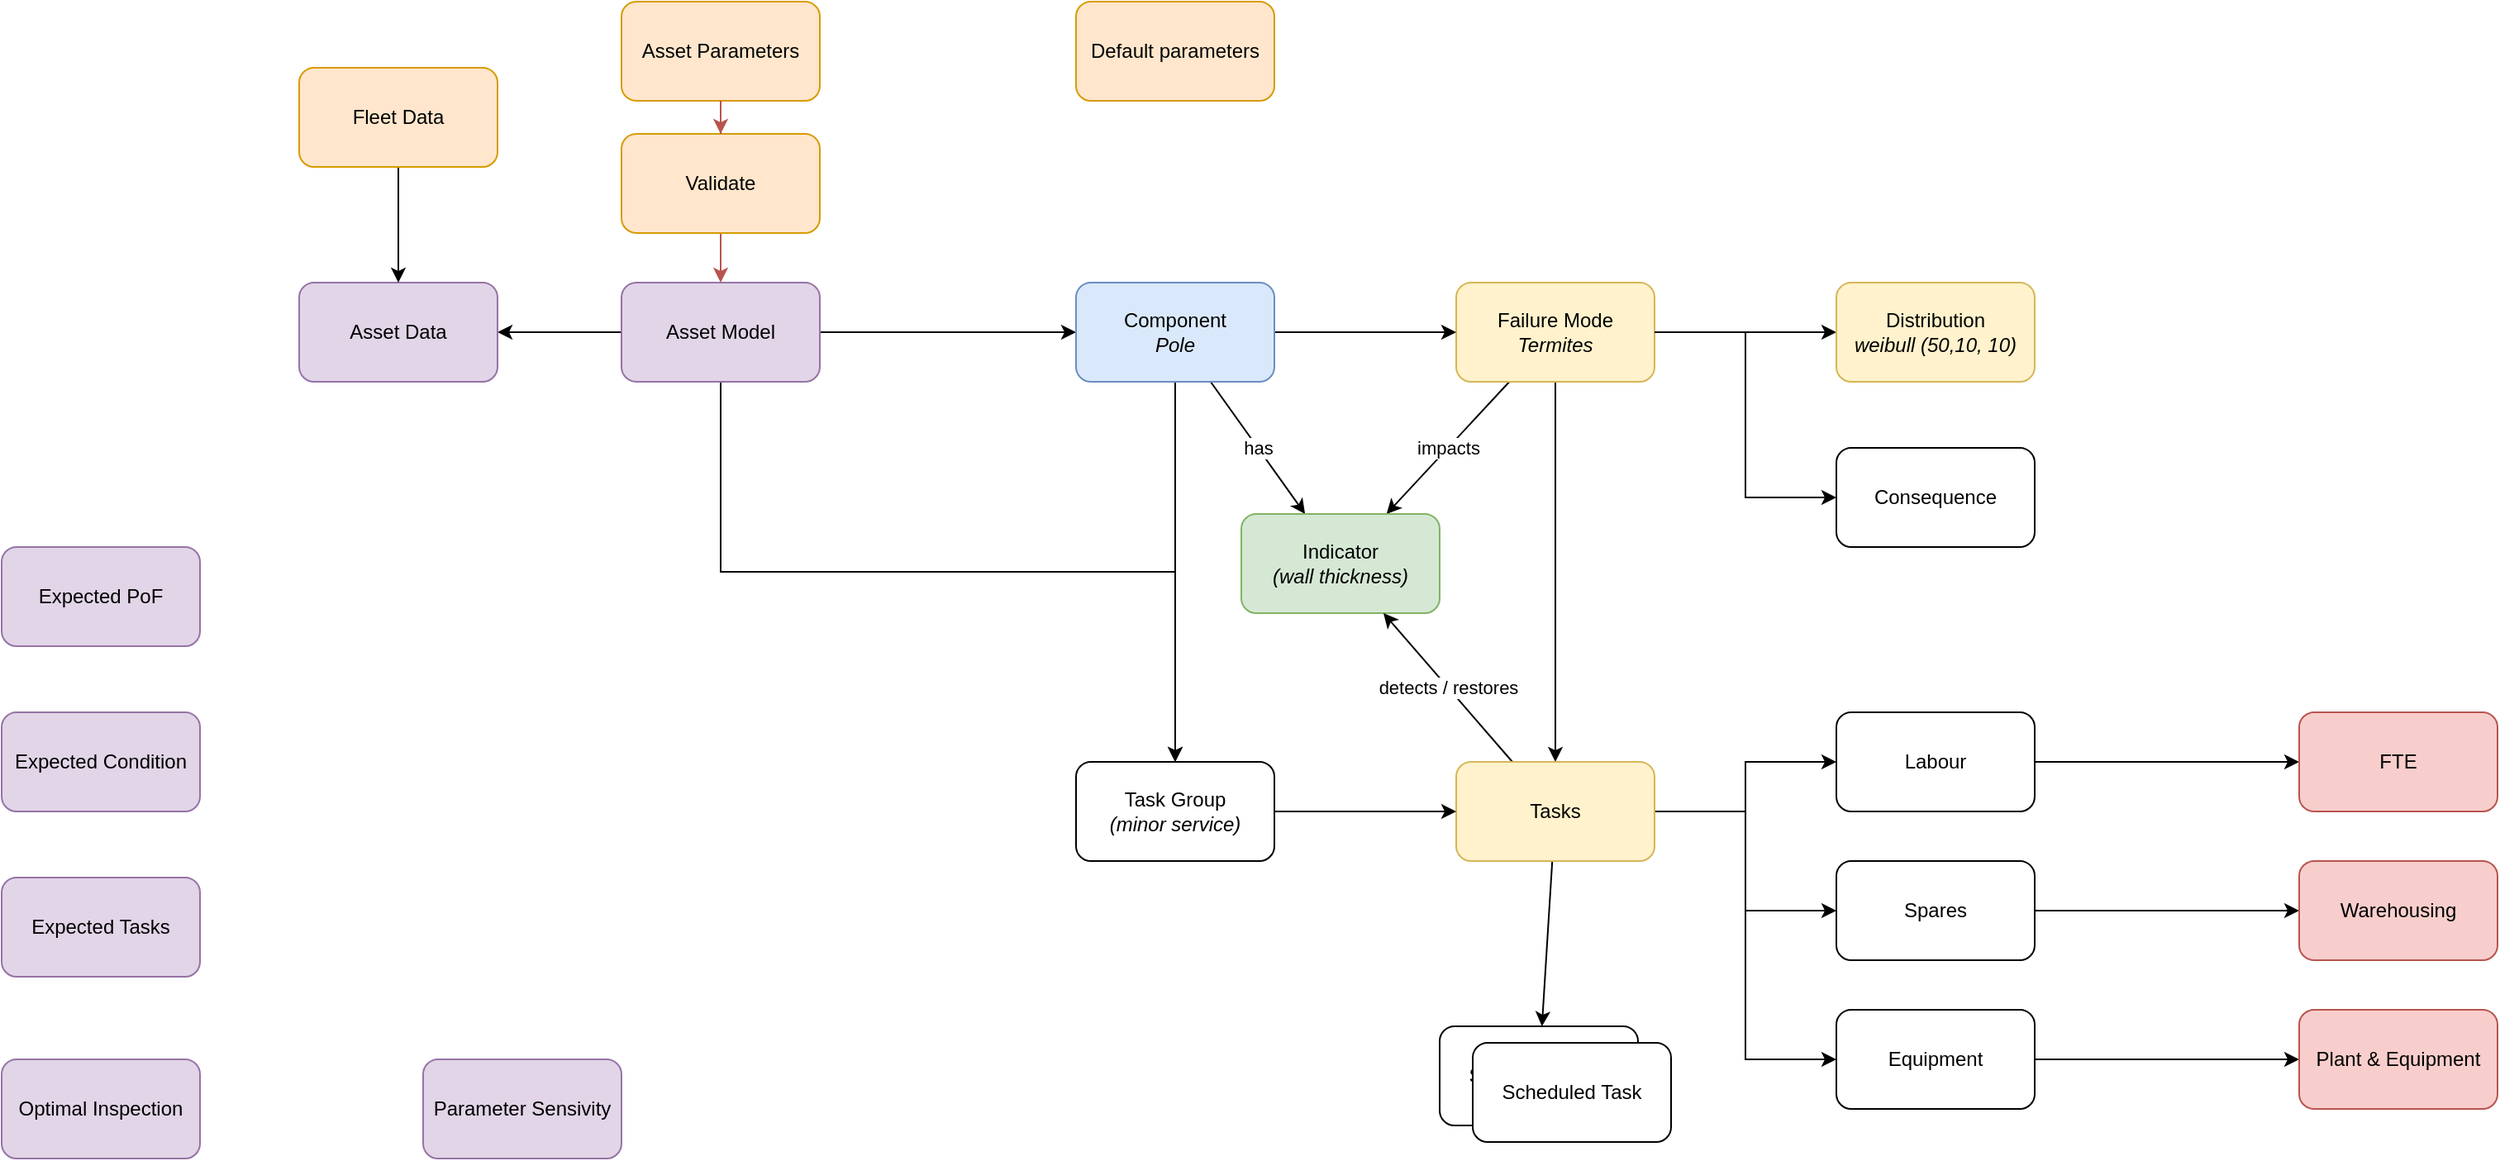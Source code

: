 <mxfile version="13.7.6" type="device" pages="12"><diagram id="W__3lvpozBxqInZuJhYj" name="Simple View"><mxGraphModel dx="3122" dy="762" grid="1" gridSize="10" guides="1" tooltips="1" connect="1" arrows="1" fold="1" page="1" pageScale="1" pageWidth="850" pageHeight="1100" math="0" shadow="0"><root><mxCell id="4u6nhyOJmR2BBruovvWS-0"/><mxCell id="4u6nhyOJmR2BBruovvWS-1" parent="4u6nhyOJmR2BBruovvWS-0"/><mxCell id="oMDEZne3hN55cd2JC-CR-2" style="edgeStyle=orthogonalEdgeStyle;rounded=0;orthogonalLoop=1;jettySize=auto;html=1;entryX=0;entryY=0.5;entryDx=0;entryDy=0;fontColor=#000000;" parent="4u6nhyOJmR2BBruovvWS-1" source="4u6nhyOJmR2BBruovvWS-6" target="s8O4Z52Xj4RGzJXy-1cv-2" edge="1"><mxGeometry relative="1" as="geometry"/></mxCell><mxCell id="oMDEZne3hN55cd2JC-CR-4" style="edgeStyle=orthogonalEdgeStyle;rounded=0;orthogonalLoop=1;jettySize=auto;html=1;entryX=0.5;entryY=0;entryDx=0;entryDy=0;fontColor=#000000;exitX=0.5;exitY=1;exitDx=0;exitDy=0;" parent="4u6nhyOJmR2BBruovvWS-1" source="4u6nhyOJmR2BBruovvWS-6" target="7N04I6cyOGxBnM1iEtoY-11" edge="1"><mxGeometry relative="1" as="geometry"/></mxCell><mxCell id="yqQdaS57RFFIlrfbkkNg-4" style="edgeStyle=orthogonalEdgeStyle;rounded=0;orthogonalLoop=1;jettySize=auto;html=1;" parent="4u6nhyOJmR2BBruovvWS-1" source="4u6nhyOJmR2BBruovvWS-6" target="Ctg0K4-XI0vKMFx-I21X-2" edge="1"><mxGeometry relative="1" as="geometry"/></mxCell><mxCell id="4u6nhyOJmR2BBruovvWS-6" value="Asset Model" style="rounded=1;whiteSpace=wrap;html=1;labelBackgroundColor=none;fillColor=#e1d5e7;strokeColor=#9673a6;" parent="4u6nhyOJmR2BBruovvWS-1" vertex="1"><mxGeometry x="-485" y="360" width="120" height="60" as="geometry"/></mxCell><mxCell id="s8O4Z52Xj4RGzJXy-1cv-5" value="impacts" style="rounded=0;orthogonalLoop=1;jettySize=auto;html=1;fontColor=#000000;" parent="4u6nhyOJmR2BBruovvWS-1" source="s8O4Z52Xj4RGzJXy-1cv-1" target="s8O4Z52Xj4RGzJXy-1cv-4" edge="1"><mxGeometry relative="1" as="geometry"/></mxCell><mxCell id="7N04I6cyOGxBnM1iEtoY-2" value="" style="edgeStyle=orthogonalEdgeStyle;rounded=0;orthogonalLoop=1;jettySize=auto;html=1;fontColor=#000000;" parent="4u6nhyOJmR2BBruovvWS-1" source="s8O4Z52Xj4RGzJXy-1cv-1" target="2" edge="1"><mxGeometry relative="1" as="geometry"/></mxCell><mxCell id="dvw8OAL98NG-otkvMVGh-2" style="edgeStyle=orthogonalEdgeStyle;rounded=0;orthogonalLoop=1;jettySize=auto;html=1;" parent="4u6nhyOJmR2BBruovvWS-1" source="s8O4Z52Xj4RGzJXy-1cv-1" target="g1wbXC412oWUu03sIJl1-2" edge="1"><mxGeometry relative="1" as="geometry"/></mxCell><mxCell id="s8O4Z52Xj4RGzJXy-1cv-1" value="Failure Mode&lt;br&gt;&lt;i&gt;Termites&lt;/i&gt;" style="rounded=1;whiteSpace=wrap;html=1;labelBackgroundColor=none;fillColor=#fff2cc;strokeColor=#d6b656;" parent="4u6nhyOJmR2BBruovvWS-1" vertex="1"><mxGeometry x="20" y="360" width="120" height="60" as="geometry"/></mxCell><mxCell id="s8O4Z52Xj4RGzJXy-1cv-3" style="edgeStyle=orthogonalEdgeStyle;rounded=0;orthogonalLoop=1;jettySize=auto;html=1;fontColor=#000000;" parent="4u6nhyOJmR2BBruovvWS-1" source="s8O4Z52Xj4RGzJXy-1cv-2" target="s8O4Z52Xj4RGzJXy-1cv-1" edge="1"><mxGeometry relative="1" as="geometry"/></mxCell><mxCell id="oMDEZne3hN55cd2JC-CR-3" style="edgeStyle=orthogonalEdgeStyle;rounded=0;orthogonalLoop=1;jettySize=auto;html=1;fontColor=#000000;exitX=0.5;exitY=1;exitDx=0;exitDy=0;" parent="4u6nhyOJmR2BBruovvWS-1" source="s8O4Z52Xj4RGzJXy-1cv-2" target="7N04I6cyOGxBnM1iEtoY-11" edge="1"><mxGeometry relative="1" as="geometry"/></mxCell><mxCell id="OrjAz9uQ3cLVRG0bNJPQ-2" value="has" style="rounded=0;orthogonalLoop=1;jettySize=auto;html=1;" parent="4u6nhyOJmR2BBruovvWS-1" source="s8O4Z52Xj4RGzJXy-1cv-2" target="s8O4Z52Xj4RGzJXy-1cv-4" edge="1"><mxGeometry relative="1" as="geometry"/></mxCell><mxCell id="s8O4Z52Xj4RGzJXy-1cv-2" value="Component&lt;br&gt;&lt;i&gt;Pole&lt;/i&gt;" style="rounded=1;whiteSpace=wrap;html=1;labelBackgroundColor=none;fillColor=#dae8fc;strokeColor=#6c8ebf;" parent="4u6nhyOJmR2BBruovvWS-1" vertex="1"><mxGeometry x="-210" y="360" width="120" height="60" as="geometry"/></mxCell><mxCell id="s8O4Z52Xj4RGzJXy-1cv-4" value="Indicator&lt;br&gt;&lt;i&gt;(wall thickness)&lt;/i&gt;" style="rounded=1;whiteSpace=wrap;html=1;labelBackgroundColor=none;fillColor=#d5e8d4;strokeColor=#82b366;" parent="4u6nhyOJmR2BBruovvWS-1" vertex="1"><mxGeometry x="-110" y="500" width="120" height="60" as="geometry"/></mxCell><mxCell id="7N04I6cyOGxBnM1iEtoY-6" value="" style="edgeStyle=orthogonalEdgeStyle;rounded=0;orthogonalLoop=1;jettySize=auto;html=1;fontColor=#000000;entryX=0;entryY=0.5;entryDx=0;entryDy=0;" parent="4u6nhyOJmR2BBruovvWS-1" source="2" target="7N04I6cyOGxBnM1iEtoY-5" edge="1"><mxGeometry relative="1" as="geometry"/></mxCell><mxCell id="7N04I6cyOGxBnM1iEtoY-9" style="edgeStyle=orthogonalEdgeStyle;rounded=0;orthogonalLoop=1;jettySize=auto;html=1;entryX=0;entryY=0.5;entryDx=0;entryDy=0;fontColor=#000000;" parent="4u6nhyOJmR2BBruovvWS-1" source="2" target="7N04I6cyOGxBnM1iEtoY-7" edge="1"><mxGeometry relative="1" as="geometry"/></mxCell><mxCell id="7N04I6cyOGxBnM1iEtoY-10" style="edgeStyle=orthogonalEdgeStyle;rounded=0;orthogonalLoop=1;jettySize=auto;html=1;entryX=0;entryY=0.5;entryDx=0;entryDy=0;fontColor=#000000;" parent="4u6nhyOJmR2BBruovvWS-1" source="2" target="7N04I6cyOGxBnM1iEtoY-8" edge="1"><mxGeometry relative="1" as="geometry"/></mxCell><mxCell id="hfNQ4VdFRuC4K0evJ3J4-5" value="" style="edgeStyle=none;rounded=0;orthogonalLoop=1;jettySize=auto;html=1;" parent="4u6nhyOJmR2BBruovvWS-1" source="2" target="hfNQ4VdFRuC4K0evJ3J4-4" edge="1"><mxGeometry relative="1" as="geometry"/></mxCell><mxCell id="hfNQ4VdFRuC4K0evJ3J4-8" value="detects / restores" style="edgeStyle=none;rounded=0;orthogonalLoop=1;jettySize=auto;html=1;" parent="4u6nhyOJmR2BBruovvWS-1" source="2" target="s8O4Z52Xj4RGzJXy-1cv-4" edge="1"><mxGeometry relative="1" as="geometry"/></mxCell><mxCell id="2" value="Tasks" style="rounded=1;whiteSpace=wrap;html=1;labelBackgroundColor=none;fillColor=#fff2cc;strokeColor=#d6b656;" parent="4u6nhyOJmR2BBruovvWS-1" vertex="1"><mxGeometry x="20" y="650" width="120" height="60" as="geometry"/></mxCell><mxCell id="oMDEZne3hN55cd2JC-CR-10" style="edgeStyle=orthogonalEdgeStyle;rounded=0;orthogonalLoop=1;jettySize=auto;html=1;entryX=0;entryY=0.5;entryDx=0;entryDy=0;fontColor=#000000;" parent="4u6nhyOJmR2BBruovvWS-1" source="7N04I6cyOGxBnM1iEtoY-5" target="oMDEZne3hN55cd2JC-CR-9" edge="1"><mxGeometry relative="1" as="geometry"/></mxCell><mxCell id="7N04I6cyOGxBnM1iEtoY-5" value="Labour" style="whiteSpace=wrap;html=1;rounded=1;fillColor=none;" parent="4u6nhyOJmR2BBruovvWS-1" vertex="1"><mxGeometry x="250" y="620" width="120" height="60" as="geometry"/></mxCell><mxCell id="oMDEZne3hN55cd2JC-CR-13" style="edgeStyle=orthogonalEdgeStyle;rounded=0;orthogonalLoop=1;jettySize=auto;html=1;entryX=0;entryY=0.5;entryDx=0;entryDy=0;fontColor=#000000;" parent="4u6nhyOJmR2BBruovvWS-1" source="7N04I6cyOGxBnM1iEtoY-7" target="oMDEZne3hN55cd2JC-CR-11" edge="1"><mxGeometry relative="1" as="geometry"/></mxCell><mxCell id="7N04I6cyOGxBnM1iEtoY-7" value="Spares" style="whiteSpace=wrap;html=1;rounded=1;fillColor=none;" parent="4u6nhyOJmR2BBruovvWS-1" vertex="1"><mxGeometry x="250" y="710" width="120" height="60" as="geometry"/></mxCell><mxCell id="oMDEZne3hN55cd2JC-CR-14" style="edgeStyle=orthogonalEdgeStyle;rounded=0;orthogonalLoop=1;jettySize=auto;html=1;entryX=0;entryY=0.5;entryDx=0;entryDy=0;fontColor=#000000;" parent="4u6nhyOJmR2BBruovvWS-1" source="7N04I6cyOGxBnM1iEtoY-8" target="oMDEZne3hN55cd2JC-CR-12" edge="1"><mxGeometry relative="1" as="geometry"/></mxCell><mxCell id="7N04I6cyOGxBnM1iEtoY-8" value="Equipment" style="whiteSpace=wrap;html=1;rounded=1;fillColor=none;" parent="4u6nhyOJmR2BBruovvWS-1" vertex="1"><mxGeometry x="250" y="800" width="120" height="60" as="geometry"/></mxCell><mxCell id="oMDEZne3hN55cd2JC-CR-5" style="edgeStyle=orthogonalEdgeStyle;rounded=0;orthogonalLoop=1;jettySize=auto;html=1;entryX=0;entryY=0.5;entryDx=0;entryDy=0;fontColor=#000000;" parent="4u6nhyOJmR2BBruovvWS-1" source="7N04I6cyOGxBnM1iEtoY-11" target="2" edge="1"><mxGeometry relative="1" as="geometry"/></mxCell><mxCell id="7N04I6cyOGxBnM1iEtoY-11" value="Task Group&lt;br&gt;&lt;i&gt;(minor service)&lt;/i&gt;" style="rounded=1;whiteSpace=wrap;html=1;labelBackgroundColor=none;fillColor=none;fontColor=#000000;" parent="4u6nhyOJmR2BBruovvWS-1" vertex="1"><mxGeometry x="-210" y="650" width="120" height="60" as="geometry"/></mxCell><mxCell id="oMDEZne3hN55cd2JC-CR-9" value="FTE" style="whiteSpace=wrap;html=1;rounded=1;fillColor=#f8cecc;strokeColor=#b85450;" parent="4u6nhyOJmR2BBruovvWS-1" vertex="1"><mxGeometry x="530" y="620" width="120" height="60" as="geometry"/></mxCell><mxCell id="oMDEZne3hN55cd2JC-CR-11" value="Warehousing" style="whiteSpace=wrap;html=1;rounded=1;fillColor=#f8cecc;strokeColor=#b85450;" parent="4u6nhyOJmR2BBruovvWS-1" vertex="1"><mxGeometry x="530" y="710" width="120" height="60" as="geometry"/></mxCell><mxCell id="oMDEZne3hN55cd2JC-CR-12" value="Plant &amp;amp; Equipment" style="whiteSpace=wrap;html=1;rounded=1;fillColor=#f8cecc;strokeColor=#b85450;" parent="4u6nhyOJmR2BBruovvWS-1" vertex="1"><mxGeometry x="530" y="800" width="120" height="60" as="geometry"/></mxCell><mxCell id="g1wbXC412oWUu03sIJl1-2" value="Distribution&lt;br&gt;&lt;i&gt;weibull (50,10, 10)&lt;/i&gt;" style="rounded=1;whiteSpace=wrap;html=1;labelBackgroundColor=none;fillColor=#fff2cc;strokeColor=#d6b656;" parent="4u6nhyOJmR2BBruovvWS-1" vertex="1"><mxGeometry x="250" y="360" width="120" height="60" as="geometry"/></mxCell><mxCell id="hfNQ4VdFRuC4K0evJ3J4-2" value="Consequence" style="whiteSpace=wrap;html=1;rounded=1;fillColor=none;" parent="4u6nhyOJmR2BBruovvWS-1" vertex="1"><mxGeometry x="250" y="460" width="120" height="60" as="geometry"/></mxCell><mxCell id="hfNQ4VdFRuC4K0evJ3J4-3" value="" style="edgeStyle=orthogonalEdgeStyle;rounded=0;orthogonalLoop=1;jettySize=auto;html=1;fontColor=#000000;entryX=0;entryY=0.5;entryDx=0;entryDy=0;" parent="4u6nhyOJmR2BBruovvWS-1" source="s8O4Z52Xj4RGzJXy-1cv-1" target="hfNQ4VdFRuC4K0evJ3J4-2" edge="1"><mxGeometry relative="1" as="geometry"><mxPoint x="150" y="500" as="sourcePoint"/><mxPoint x="260" y="660" as="targetPoint"/></mxGeometry></mxCell><mxCell id="hfNQ4VdFRuC4K0evJ3J4-4" value="Scheduled Task" style="whiteSpace=wrap;html=1;rounded=1;" parent="4u6nhyOJmR2BBruovvWS-1" vertex="1"><mxGeometry x="10" y="810" width="120" height="60" as="geometry"/></mxCell><mxCell id="Ctg0K4-XI0vKMFx-I21X-2" value="Asset Data" style="rounded=1;whiteSpace=wrap;html=1;labelBackgroundColor=none;fillColor=#e1d5e7;strokeColor=#9673a6;" parent="4u6nhyOJmR2BBruovvWS-1" vertex="1"><mxGeometry x="-680" y="360" width="120" height="60" as="geometry"/></mxCell><mxCell id="yqQdaS57RFFIlrfbkkNg-12" style="edgeStyle=orthogonalEdgeStyle;rounded=0;orthogonalLoop=1;jettySize=auto;html=1;" parent="4u6nhyOJmR2BBruovvWS-1" source="Ctg0K4-XI0vKMFx-I21X-3" target="Ctg0K4-XI0vKMFx-I21X-2" edge="1"><mxGeometry relative="1" as="geometry"/></mxCell><mxCell id="Ctg0K4-XI0vKMFx-I21X-3" value="Fleet Data" style="rounded=1;whiteSpace=wrap;html=1;labelBackgroundColor=none;fillColor=#ffe6cc;strokeColor=#d79b00;" parent="4u6nhyOJmR2BBruovvWS-1" vertex="1"><mxGeometry x="-680" y="230" width="120" height="60" as="geometry"/></mxCell><mxCell id="yqQdaS57RFFIlrfbkkNg-11" style="edgeStyle=orthogonalEdgeStyle;rounded=0;orthogonalLoop=1;jettySize=auto;html=1;fillColor=#f8cecc;strokeColor=#b85450;" parent="4u6nhyOJmR2BBruovvWS-1" source="yqQdaS57RFFIlrfbkkNg-13" target="4u6nhyOJmR2BBruovvWS-6" edge="1"><mxGeometry relative="1" as="geometry"/></mxCell><mxCell id="fMNRrSI46XztlFVSnpGA-2" value="Asset Parameters" style="rounded=1;whiteSpace=wrap;html=1;labelBackgroundColor=none;fillColor=#ffe6cc;strokeColor=#d79b00;" parent="4u6nhyOJmR2BBruovvWS-1" vertex="1"><mxGeometry x="-485" y="190" width="120" height="60" as="geometry"/></mxCell><mxCell id="yqQdaS57RFFIlrfbkkNg-2" value="Scheduled Task" style="whiteSpace=wrap;html=1;rounded=1;" parent="4u6nhyOJmR2BBruovvWS-1" vertex="1"><mxGeometry x="30" y="820" width="120" height="60" as="geometry"/></mxCell><mxCell id="yqQdaS57RFFIlrfbkkNg-6" value="Parameter Sensivity" style="rounded=1;whiteSpace=wrap;html=1;labelBackgroundColor=none;fillColor=#e1d5e7;strokeColor=#9673a6;" parent="4u6nhyOJmR2BBruovvWS-1" vertex="1"><mxGeometry x="-605" y="830" width="120" height="60" as="geometry"/></mxCell><mxCell id="yqQdaS57RFFIlrfbkkNg-7" value="Optimal Inspection" style="rounded=1;whiteSpace=wrap;html=1;labelBackgroundColor=none;fillColor=#e1d5e7;strokeColor=#9673a6;" parent="4u6nhyOJmR2BBruovvWS-1" vertex="1"><mxGeometry x="-860" y="830" width="120" height="60" as="geometry"/></mxCell><mxCell id="yqQdaS57RFFIlrfbkkNg-8" value="Expected PoF" style="rounded=1;whiteSpace=wrap;html=1;labelBackgroundColor=none;fillColor=#e1d5e7;strokeColor=#9673a6;" parent="4u6nhyOJmR2BBruovvWS-1" vertex="1"><mxGeometry x="-860" y="520" width="120" height="60" as="geometry"/></mxCell><mxCell id="yqQdaS57RFFIlrfbkkNg-9" value="Expected Condition" style="rounded=1;whiteSpace=wrap;html=1;labelBackgroundColor=none;fillColor=#e1d5e7;strokeColor=#9673a6;" parent="4u6nhyOJmR2BBruovvWS-1" vertex="1"><mxGeometry x="-860" y="620" width="120" height="60" as="geometry"/></mxCell><mxCell id="yqQdaS57RFFIlrfbkkNg-10" value="Expected Tasks" style="rounded=1;whiteSpace=wrap;html=1;labelBackgroundColor=none;fillColor=#e1d5e7;strokeColor=#9673a6;" parent="4u6nhyOJmR2BBruovvWS-1" vertex="1"><mxGeometry x="-860" y="720" width="120" height="60" as="geometry"/></mxCell><mxCell id="yqQdaS57RFFIlrfbkkNg-13" value="Validate" style="rounded=1;whiteSpace=wrap;html=1;labelBackgroundColor=none;fillColor=#ffe6cc;strokeColor=#d79b00;" parent="4u6nhyOJmR2BBruovvWS-1" vertex="1"><mxGeometry x="-485" y="270" width="120" height="60" as="geometry"/></mxCell><mxCell id="yqQdaS57RFFIlrfbkkNg-14" style="edgeStyle=orthogonalEdgeStyle;rounded=0;orthogonalLoop=1;jettySize=auto;html=1;fillColor=#f8cecc;strokeColor=#b85450;" parent="4u6nhyOJmR2BBruovvWS-1" source="fMNRrSI46XztlFVSnpGA-2" target="yqQdaS57RFFIlrfbkkNg-13" edge="1"><mxGeometry relative="1" as="geometry"><mxPoint x="-425" y="250" as="sourcePoint"/><mxPoint x="-425" y="360" as="targetPoint"/></mxGeometry></mxCell><mxCell id="yqQdaS57RFFIlrfbkkNg-15" value="Default parameters" style="rounded=1;whiteSpace=wrap;html=1;labelBackgroundColor=none;fillColor=#ffe6cc;strokeColor=#d79b00;" parent="4u6nhyOJmR2BBruovvWS-1" vertex="1"><mxGeometry x="-210" y="190" width="120" height="60" as="geometry"/></mxCell></root></mxGraphModel></diagram><diagram name="Copy of Class Diagram" id="RA_SCwSPYeG4NpnJXIan"><mxGraphModel dx="3122" dy="1862" grid="1" gridSize="10" guides="1" tooltips="1" connect="1" arrows="1" fold="1" page="1" pageScale="1" pageWidth="850" pageHeight="1100" math="0" shadow="0"><root><mxCell id="kh0apLlixKUP0qRNCyiW-0"/><mxCell id="kh0apLlixKUP0qRNCyiW-1" parent="kh0apLlixKUP0qRNCyiW-0"/><mxCell id="kh0apLlixKUP0qRNCyiW-2" value="Rules / Triggers" style="rounded=1;whiteSpace=wrap;html=1;fillColor=#f8cecc;strokeColor=#b85450;" parent="kh0apLlixKUP0qRNCyiW-1" vertex="1"><mxGeometry x="-1260" y="640" width="120" height="60" as="geometry"/></mxCell><mxCell id="kh0apLlixKUP0qRNCyiW-8" value="1" style="endArrow=open;html=1;endSize=12;startArrow=diamondThin;startSize=14;startFill=1;edgeStyle=orthogonalEdgeStyle;align=left;verticalAlign=bottom;" parent="kh0apLlixKUP0qRNCyiW-1" source="kh0apLlixKUP0qRNCyiW-106" target="kh0apLlixKUP0qRNCyiW-110" edge="1"><mxGeometry x="-1" y="3" relative="1" as="geometry"><mxPoint x="480" y="139" as="sourcePoint"/><mxPoint x="670" y="-38" as="targetPoint"/></mxGeometry></mxCell><mxCell id="kh0apLlixKUP0qRNCyiW-9" value="1" style="endArrow=open;html=1;endSize=12;startArrow=diamondThin;startSize=14;startFill=1;edgeStyle=orthogonalEdgeStyle;align=left;verticalAlign=bottom;" parent="kh0apLlixKUP0qRNCyiW-1" source="kh0apLlixKUP0qRNCyiW-106" target="kh0apLlixKUP0qRNCyiW-19" edge="1"><mxGeometry x="-1" y="3" relative="1" as="geometry"><mxPoint x="480" y="231" as="sourcePoint"/><mxPoint x="860" y="270" as="targetPoint"/></mxGeometry></mxCell><mxCell id="kh0apLlixKUP0qRNCyiW-10" value="Cost" style="rounded=1;whiteSpace=wrap;html=1;fillColor=#f8cecc;strokeColor=#b85450;" parent="kh0apLlixKUP0qRNCyiW-1" vertex="1"><mxGeometry x="-1260" y="570" width="120" height="60" as="geometry"/></mxCell><mxCell id="kh0apLlixKUP0qRNCyiW-11" value="Complex prob init" style="rounded=1;whiteSpace=wrap;html=1;fillColor=#f8cecc;strokeColor=#b85450;" parent="kh0apLlixKUP0qRNCyiW-1" vertex="1"><mxGeometry x="-1260" y="720" width="120" height="60" as="geometry"/></mxCell><mxCell id="kh0apLlixKUP0qRNCyiW-13" value="risk/cost per task" style="rounded=1;whiteSpace=wrap;html=1;" parent="kh0apLlixKUP0qRNCyiW-1" vertex="1"><mxGeometry x="-1160" y="-126" width="160" height="60" as="geometry"/></mxCell><mxCell id="kh0apLlixKUP0qRNCyiW-14" value="risk/cost per failure mode" style="rounded=1;whiteSpace=wrap;html=1;" parent="kh0apLlixKUP0qRNCyiW-1" vertex="1"><mxGeometry x="-1160" y="-50" width="160" height="60" as="geometry"/></mxCell><mxCell id="kh0apLlixKUP0qRNCyiW-15" value="Packaging tasks" style="rounded=1;whiteSpace=wrap;html=1;fillColor=#f8cecc;strokeColor=#b85450;" parent="kh0apLlixKUP0qRNCyiW-1" vertex="1"><mxGeometry x="-1260" y="790" width="120" height="60" as="geometry"/></mxCell><mxCell id="kh0apLlixKUP0qRNCyiW-16" value="Resources" style="rounded=1;whiteSpace=wrap;html=1;fillColor=#f8cecc;strokeColor=#b85450;" parent="kh0apLlixKUP0qRNCyiW-1" vertex="1"><mxGeometry x="-1110" y="650" width="120" height="60" as="geometry"/></mxCell><mxCell id="kh0apLlixKUP0qRNCyiW-17" value="Parts" style="rounded=1;whiteSpace=wrap;html=1;fillColor=#f8cecc;strokeColor=#b85450;" parent="kh0apLlixKUP0qRNCyiW-1" vertex="1"><mxGeometry x="-1110" y="722" width="120" height="60" as="geometry"/></mxCell><mxCell id="kh0apLlixKUP0qRNCyiW-18" value="Constraints" style="rounded=1;whiteSpace=wrap;html=1;fillColor=#f8cecc;strokeColor=#b85450;" parent="kh0apLlixKUP0qRNCyiW-1" vertex="1"><mxGeometry x="-1110" y="570" width="120" height="60" as="geometry"/></mxCell><mxCell id="kh0apLlixKUP0qRNCyiW-23" value="1" style="endArrow=open;html=1;endSize=12;startArrow=diamondThin;startSize=14;startFill=1;edgeStyle=orthogonalEdgeStyle;align=left;verticalAlign=bottom;" parent="kh0apLlixKUP0qRNCyiW-1" source="kh0apLlixKUP0qRNCyiW-19" target="kh0apLlixKUP0qRNCyiW-122" edge="1"><mxGeometry x="-1" y="3" relative="1" as="geometry"><mxPoint x="740" y="416" as="sourcePoint"/><mxPoint x="740" y="530" as="targetPoint"/></mxGeometry></mxCell><mxCell id="kh0apLlixKUP0qRNCyiW-24" value="1" style="endArrow=open;html=1;endSize=12;startArrow=diamondThin;startSize=14;startFill=1;edgeStyle=orthogonalEdgeStyle;align=left;verticalAlign=bottom;" parent="kh0apLlixKUP0qRNCyiW-1" source="kh0apLlixKUP0qRNCyiW-19" target="kh0apLlixKUP0qRNCyiW-118" edge="1"><mxGeometry x="-1" y="3" relative="1" as="geometry"><mxPoint x="640" y="584" as="sourcePoint"/><mxPoint x="490" y="534" as="targetPoint"/></mxGeometry></mxCell><mxCell id="kh0apLlixKUP0qRNCyiW-25" value="1" style="endArrow=open;html=1;endSize=12;startArrow=diamondThin;startSize=14;startFill=1;edgeStyle=orthogonalEdgeStyle;align=left;verticalAlign=bottom;" parent="kh0apLlixKUP0qRNCyiW-1" source="kh0apLlixKUP0qRNCyiW-19" target="kh0apLlixKUP0qRNCyiW-114" edge="1"><mxGeometry x="-1" y="3" relative="1" as="geometry"><mxPoint x="640" y="584" as="sourcePoint"/><mxPoint x="490" y="654" as="targetPoint"/></mxGeometry></mxCell><mxCell id="kh0apLlixKUP0qRNCyiW-26" value="1" style="endArrow=open;html=1;endSize=12;startArrow=diamondThin;startSize=14;startFill=0;edgeStyle=orthogonalEdgeStyle;align=left;verticalAlign=bottom;" parent="kh0apLlixKUP0qRNCyiW-1" source="kh0apLlixKUP0qRNCyiW-89" target="kh0apLlixKUP0qRNCyiW-19" edge="1"><mxGeometry x="-1" y="3" relative="1" as="geometry"><mxPoint x="20" y="668" as="sourcePoint"/><mxPoint x="310" y="400" as="targetPoint"/></mxGeometry></mxCell><mxCell id="kh0apLlixKUP0qRNCyiW-27" value="&lt;b&gt;Failure Mode -&lt;/b&gt; Reset the asset inspection cycle?" style="rounded=1;whiteSpace=wrap;html=1;fillColor=#fff2cc;strokeColor=#d6b656;" parent="kh0apLlixKUP0qRNCyiW-1" vertex="1"><mxGeometry x="-760" y="851" width="140" height="61" as="geometry"/></mxCell><mxCell id="kh0apLlixKUP0qRNCyiW-28" style="edgeStyle=orthogonalEdgeStyle;rounded=0;orthogonalLoop=1;jettySize=auto;html=1;" parent="kh0apLlixKUP0qRNCyiW-1" source="kh0apLlixKUP0qRNCyiW-33" target="kh0apLlixKUP0qRNCyiW-34" edge="1"><mxGeometry relative="1" as="geometry"/></mxCell><mxCell id="kh0apLlixKUP0qRNCyiW-33" value="Value" style="rounded=1;whiteSpace=wrap;html=1;fillColor=#f8cecc;strokeColor=#b85450;" parent="kh0apLlixKUP0qRNCyiW-1" vertex="1"><mxGeometry x="1180" y="1670" width="120" height="60" as="geometry"/></mxCell><mxCell id="kh0apLlixKUP0qRNCyiW-34" value="OTRL Rules" style="rounded=1;whiteSpace=wrap;html=1;fillColor=#f8cecc;strokeColor=#b85450;" parent="kh0apLlixKUP0qRNCyiW-1" vertex="1"><mxGeometry x="930" y="1670" width="120" height="60" as="geometry"/></mxCell><mxCell id="kh0apLlixKUP0qRNCyiW-35" value="Extends" style="endArrow=block;endSize=16;endFill=0;html=1;" parent="kh0apLlixKUP0qRNCyiW-1" source="kh0apLlixKUP0qRNCyiW-101" target="kh0apLlixKUP0qRNCyiW-19" edge="1"><mxGeometry width="160" relative="1" as="geometry"><mxPoint x="500" y="930" as="sourcePoint"/><mxPoint x="660" y="930" as="targetPoint"/></mxGeometry></mxCell><mxCell id="kh0apLlixKUP0qRNCyiW-36" value="Extends" style="endArrow=block;endSize=16;endFill=0;html=1;" parent="kh0apLlixKUP0qRNCyiW-1" source="kh0apLlixKUP0qRNCyiW-93" target="kh0apLlixKUP0qRNCyiW-19" edge="1"><mxGeometry width="160" relative="1" as="geometry"><mxPoint x="420.0" y="1024.762" as="sourcePoint"/><mxPoint x="640" y="815.238" as="targetPoint"/></mxGeometry></mxCell><mxCell id="kh0apLlixKUP0qRNCyiW-39" style="edgeStyle=orthogonalEdgeStyle;rounded=0;orthogonalLoop=1;jettySize=auto;html=1;" parent="kh0apLlixKUP0qRNCyiW-1" source="kh0apLlixKUP0qRNCyiW-51" target="kh0apLlixKUP0qRNCyiW-57" edge="1"><mxGeometry relative="1" as="geometry"><mxPoint x="150" y="-255" as="targetPoint"/></mxGeometry></mxCell><mxCell id="kh0apLlixKUP0qRNCyiW-40" value="1" style="endArrow=open;html=1;endSize=12;startArrow=diamondThin;startSize=14;startFill=0;edgeStyle=orthogonalEdgeStyle;align=left;verticalAlign=bottom;" parent="kh0apLlixKUP0qRNCyiW-1" source="kh0apLlixKUP0qRNCyiW-61" target="kh0apLlixKUP0qRNCyiW-57" edge="1"><mxGeometry x="-1" y="3" relative="1" as="geometry"><mxPoint x="-310.0" y="-142.941" as="sourcePoint"/><mxPoint x="-110.059" y="-31" as="targetPoint"/></mxGeometry></mxCell><mxCell id="kh0apLlixKUP0qRNCyiW-42" value="1" style="endArrow=open;html=1;endSize=12;startArrow=diamondThin;startSize=14;startFill=0;edgeStyle=orthogonalEdgeStyle;align=left;verticalAlign=bottom;" parent="kh0apLlixKUP0qRNCyiW-1" source="kh0apLlixKUP0qRNCyiW-57" target="kh0apLlixKUP0qRNCyiW-3" edge="1"><mxGeometry x="-1" y="3" relative="1" as="geometry"><mxPoint x="-310.0" y="-197" as="sourcePoint"/><mxPoint x="50" y="-198.941" as="targetPoint"/></mxGeometry></mxCell><mxCell id="kh0apLlixKUP0qRNCyiW-43" style="edgeStyle=orthogonalEdgeStyle;rounded=0;orthogonalLoop=1;jettySize=auto;html=1;entryX=0.5;entryY=0;entryDx=0;entryDy=0;" parent="kh0apLlixKUP0qRNCyiW-1" source="kh0apLlixKUP0qRNCyiW-57" target="kh0apLlixKUP0qRNCyiW-89" edge="1"><mxGeometry relative="1" as="geometry"><mxPoint x="-120" y="331" as="sourcePoint"/></mxGeometry></mxCell><mxCell id="kh0apLlixKUP0qRNCyiW-45" value="1" style="endArrow=open;html=1;endSize=12;startArrow=diamondThin;startSize=14;startFill=1;edgeStyle=orthogonalEdgeStyle;align=left;verticalAlign=bottom;" parent="kh0apLlixKUP0qRNCyiW-1" source="kh0apLlixKUP0qRNCyiW-3" target="kh0apLlixKUP0qRNCyiW-106" edge="1"><mxGeometry x="-1" y="3" relative="1" as="geometry"><mxPoint x="480" y="179.059" as="sourcePoint"/><mxPoint x="620" y="250" as="targetPoint"/></mxGeometry></mxCell><mxCell id="kh0apLlixKUP0qRNCyiW-46" value="1" style="endArrow=open;html=1;endSize=12;startArrow=diamondThin;startSize=14;startFill=1;edgeStyle=orthogonalEdgeStyle;align=left;verticalAlign=bottom;" parent="kh0apLlixKUP0qRNCyiW-1" source="kh0apLlixKUP0qRNCyiW-19" target="kh0apLlixKUP0qRNCyiW-126" edge="1"><mxGeometry x="-1" y="3" relative="1" as="geometry"><mxPoint x="840" y="720" as="sourcePoint"/><mxPoint x="1150" y="660" as="targetPoint"/></mxGeometry></mxCell><mxCell id="kh0apLlixKUP0qRNCyiW-47" value="Do we assign the consequence to the corrective maintenance or to the failure event?" style="rounded=1;whiteSpace=wrap;html=1;fillColor=#f8cecc;strokeColor=#b85450;" parent="kh0apLlixKUP0qRNCyiW-1" vertex="1"><mxGeometry x="1410" y="1120" width="230" height="60" as="geometry"/></mxCell><mxCell id="kh0apLlixKUP0qRNCyiW-48" style="edgeStyle=orthogonalEdgeStyle;rounded=0;orthogonalLoop=1;jettySize=auto;html=1;fontColor=#FFFFFF;" parent="kh0apLlixKUP0qRNCyiW-1" source="kh0apLlixKUP0qRNCyiW-118" target="kh0apLlixKUP0qRNCyiW-134" edge="1"><mxGeometry relative="1" as="geometry"/></mxCell><mxCell id="kh0apLlixKUP0qRNCyiW-50" style="edgeStyle=orthogonalEdgeStyle;rounded=0;orthogonalLoop=1;jettySize=auto;html=1;" parent="kh0apLlixKUP0qRNCyiW-1" source="kh0apLlixKUP0qRNCyiW-69" target="kh0apLlixKUP0qRNCyiW-61" edge="1"><mxGeometry relative="1" as="geometry"/></mxCell><mxCell id="kh0apLlixKUP0qRNCyiW-55" value="&lt;b&gt;Inspection interval&lt;/b&gt; - Optimal interval for inspection tasks" style="rounded=1;whiteSpace=wrap;html=1;fillColor=#fff2cc;strokeColor=#d6b656;" parent="kh0apLlixKUP0qRNCyiW-1" vertex="1"><mxGeometry x="-760" y="772" width="140" height="60" as="geometry"/></mxCell><mxCell id="kh0apLlixKUP0qRNCyiW-56" value="&lt;b&gt;Asset Replacement - &lt;/b&gt;Align to neighbours?" style="rounded=1;whiteSpace=wrap;html=1;fillColor=#fff2cc;strokeColor=#d6b656;" parent="kh0apLlixKUP0qRNCyiW-1" vertex="1"><mxGeometry x="-760" y="934" width="140" height="58" as="geometry"/></mxCell><mxCell id="kh0apLlixKUP0qRNCyiW-86" style="edgeStyle=orthogonalEdgeStyle;rounded=0;orthogonalLoop=1;jettySize=auto;html=1;fontColor=#FFFFFF;" parent="kh0apLlixKUP0qRNCyiW-1" source="kh0apLlixKUP0qRNCyiW-122" target="kh0apLlixKUP0qRNCyiW-130" edge="1"><mxGeometry relative="1" as="geometry"/></mxCell><mxCell id="kh0apLlixKUP0qRNCyiW-87" style="edgeStyle=orthogonalEdgeStyle;rounded=0;orthogonalLoop=1;jettySize=auto;html=1;fontColor=#FFFFFF;" parent="kh0apLlixKUP0qRNCyiW-1" source="kh0apLlixKUP0qRNCyiW-114" target="kh0apLlixKUP0qRNCyiW-138" edge="1"><mxGeometry relative="1" as="geometry"/></mxCell><mxCell id="kh0apLlixKUP0qRNCyiW-88" style="edgeStyle=orthogonalEdgeStyle;rounded=0;orthogonalLoop=1;jettySize=auto;html=1;fontColor=#FFFFFF;" parent="kh0apLlixKUP0qRNCyiW-1" source="kh0apLlixKUP0qRNCyiW-127" target="kh0apLlixKUP0qRNCyiW-142" edge="1"><mxGeometry relative="1" as="geometry"/></mxCell><mxCell id="kh0apLlixKUP0qRNCyiW-150" value="Where's is the most benefit" style="swimlane;fontStyle=1;align=center;verticalAlign=top;childLayout=stackLayout;horizontal=1;startSize=26;horizontalStack=0;resizeParent=1;resizeParentMax=0;resizeLast=0;collapsible=1;marginBottom=0;fillColor=#e1d5e7;strokeColor=#9673a6;" parent="kh0apLlixKUP0qRNCyiW-1" vertex="1"><mxGeometry x="-700" y="550" width="200" height="106" as="geometry"/></mxCell><mxCell id="kh0apLlixKUP0qRNCyiW-151" value="+ field: type" style="text;strokeColor=none;fillColor=none;align=left;verticalAlign=top;spacingLeft=4;spacingRight=4;overflow=hidden;rotatable=0;points=[[0,0.5],[1,0.5]];portConstraint=eastwest;" parent="kh0apLlixKUP0qRNCyiW-150" vertex="1"><mxGeometry y="26" width="200" height="20" as="geometry"/></mxCell><mxCell id="kh0apLlixKUP0qRNCyiW-152" value="" style="line;strokeWidth=1;fillColor=none;align=left;verticalAlign=middle;spacingTop=-1;spacingLeft=3;spacingRight=3;rotatable=0;labelPosition=right;points=[];portConstraint=eastwest;" parent="kh0apLlixKUP0qRNCyiW-150" vertex="1"><mxGeometry y="46" width="200" height="40" as="geometry"/></mxCell><mxCell id="kh0apLlixKUP0qRNCyiW-153" value="+reset_condition" style="text;strokeColor=none;fillColor=none;align=left;verticalAlign=top;spacingLeft=4;spacingRight=4;overflow=hidden;rotatable=0;points=[[0,0.5],[1,0.5]];portConstraint=eastwest;" parent="kh0apLlixKUP0qRNCyiW-150" vertex="1"><mxGeometry y="86" width="200" height="20" as="geometry"/></mxCell><mxCell id="kh0apLlixKUP0qRNCyiW-154" value="Change material type" style="swimlane;fontStyle=1;align=center;verticalAlign=top;childLayout=stackLayout;horizontal=1;startSize=26;horizontalStack=0;resizeParent=1;resizeParentMax=0;resizeLast=0;collapsible=1;marginBottom=0;fillColor=#e1d5e7;strokeColor=#9673a6;" parent="kh0apLlixKUP0qRNCyiW-1" vertex="1"><mxGeometry x="-940" y="560" width="200" height="106" as="geometry"/></mxCell><mxCell id="kh0apLlixKUP0qRNCyiW-155" value="+ field: type" style="text;strokeColor=none;fillColor=none;align=left;verticalAlign=top;spacingLeft=4;spacingRight=4;overflow=hidden;rotatable=0;points=[[0,0.5],[1,0.5]];portConstraint=eastwest;" parent="kh0apLlixKUP0qRNCyiW-154" vertex="1"><mxGeometry y="26" width="200" height="20" as="geometry"/></mxCell><mxCell id="kh0apLlixKUP0qRNCyiW-156" value="" style="line;strokeWidth=1;fillColor=none;align=left;verticalAlign=middle;spacingTop=-1;spacingLeft=3;spacingRight=3;rotatable=0;labelPosition=right;points=[];portConstraint=eastwest;" parent="kh0apLlixKUP0qRNCyiW-154" vertex="1"><mxGeometry y="46" width="200" height="40" as="geometry"/></mxCell><mxCell id="kh0apLlixKUP0qRNCyiW-157" value="+reset_condition" style="text;strokeColor=none;fillColor=none;align=left;verticalAlign=top;spacingLeft=4;spacingRight=4;overflow=hidden;rotatable=0;points=[[0,0.5],[1,0.5]];portConstraint=eastwest;" parent="kh0apLlixKUP0qRNCyiW-154" vertex="1"><mxGeometry y="86" width="200" height="20" as="geometry"/></mxCell><mxCell id="kh0apLlixKUP0qRNCyiW-3" value="Component" style="swimlane;fontStyle=1;align=center;verticalAlign=top;childLayout=stackLayout;horizontal=1;startSize=26;horizontalStack=0;resizeParent=1;resizeParentMax=0;resizeLast=0;collapsible=1;marginBottom=0;fillColor=#dae8fc;strokeColor=#6c8ebf;" parent="kh0apLlixKUP0qRNCyiW-1" vertex="1"><mxGeometry x="310" y="-230" width="180" height="208" as="geometry"/></mxCell><mxCell id="kh0apLlixKUP0qRNCyiW-4" value="+ condition: float&#10;+ age: float&#10;+ failure_mode: FailureMode dict&#10;+ t_last_insp&#10;&#10;+ value?&#10;+ kpi?&#10;" style="text;strokeColor=none;fillColor=none;align=left;verticalAlign=top;spacingLeft=4;spacingRight=4;overflow=hidden;rotatable=0;points=[[0,0.5],[1,0.5]];portConstraint=eastwest;" parent="kh0apLlixKUP0qRNCyiW-3" vertex="1"><mxGeometry y="26" width="180" height="124" as="geometry"/></mxCell><mxCell id="kh0apLlixKUP0qRNCyiW-5" value="" style="line;strokeWidth=1;fillColor=none;align=left;verticalAlign=middle;spacingTop=-1;spacingLeft=3;spacingRight=3;rotatable=0;labelPosition=right;points=[];portConstraint=eastwest;" parent="kh0apLlixKUP0qRNCyiW-3" vertex="1"><mxGeometry y="150" width="180" height="8" as="geometry"/></mxCell><mxCell id="kh0apLlixKUP0qRNCyiW-6" value="+ reset_condition()&#10;+ reset_age()&#10;+ reset_" style="text;strokeColor=none;fillColor=none;align=left;verticalAlign=top;spacingLeft=4;spacingRight=4;overflow=hidden;rotatable=0;points=[[0,0.5],[1,0.5]];portConstraint=eastwest;" parent="kh0apLlixKUP0qRNCyiW-3" vertex="1"><mxGeometry y="158" width="180" height="50" as="geometry"/></mxCell><mxCell id="kh0apLlixKUP0qRNCyiW-166" value="1" style="endArrow=open;html=1;endSize=12;startArrow=diamondThin;startSize=14;startFill=1;edgeStyle=orthogonalEdgeStyle;align=left;verticalAlign=bottom;" parent="kh0apLlixKUP0qRNCyiW-1" source="kh0apLlixKUP0qRNCyiW-109" target="fhFZiC0rxp2Yu2m0v2uE-16" edge="1"><mxGeometry x="-1" y="3" relative="1" as="geometry"><mxPoint x="650" y="5" as="sourcePoint"/><mxPoint x="390" y="600" as="targetPoint"/></mxGeometry></mxCell><mxCell id="kh0apLlixKUP0qRNCyiW-19" value="Task" style="swimlane;fontStyle=1;align=center;verticalAlign=top;childLayout=stackLayout;horizontal=1;startSize=26;horizontalStack=0;resizeParent=1;resizeParentMax=0;resizeLast=0;collapsible=1;marginBottom=0;" parent="kh0apLlixKUP0qRNCyiW-1" vertex="1"><mxGeometry x="630" y="520" width="200" height="600" as="geometry"/></mxCell><mxCell id="kh0apLlixKUP0qRNCyiW-20" value="+ trigger_type: str&#10;+ trigger_threshold_min: float&#10;+ trigger_threshold_max: float&#10;&#10;+ task_group???&#10;+ impacts_parent: bool&#10;+ impacts_ children: bool&#10;&#10;+ cost&#10;+ spares: Spare []&#10;+ labour: Labour []&#10;+ equipment: Equipment []&#10;&#10;- _count_checked: int&#10;- _count_triggered: int&#10;- _count_completed: int&#10;&#10;- time" style="text;strokeColor=none;fillColor=none;align=left;verticalAlign=top;spacingLeft=4;spacingRight=4;overflow=hidden;rotatable=0;points=[[0,0.5],[1,0.5]];portConstraint=eastwest;whiteSpace=wrap;" parent="kh0apLlixKUP0qRNCyiW-19" vertex="1"><mxGeometry y="26" width="200" height="244" as="geometry"/></mxCell><mxCell id="kh0apLlixKUP0qRNCyiW-21" value="" style="line;strokeWidth=1;fillColor=none;align=left;verticalAlign=middle;spacingTop=-1;spacingLeft=3;spacingRight=3;rotatable=0;labelPosition=right;points=[];portConstraint=eastwest;" parent="kh0apLlixKUP0qRNCyiW-19" vertex="1"><mxGeometry y="270" width="200" height="40" as="geometry"/></mxCell><mxCell id="kh0apLlixKUP0qRNCyiW-22" value="+ load() : Task&#10;+ from_dict() : Task&#10;&#10;+ set_consequence()&#10;+ set_impacts()&#10;+ set_triggers()&#10;&#10;+ is_effective() : int&#10;&#10;+ expected_costs() : dict()&#10;+ expected_count() : dict()&#10;&#10;+ sim_completion() : impact&#10;+ sim&#10;&#10;+ reset()&#10;+ update ()&#10;&#10;- record()&#10;" style="text;strokeColor=none;fillColor=none;align=left;verticalAlign=top;spacingLeft=4;spacingRight=4;overflow=hidden;rotatable=0;points=[[0,0.5],[1,0.5]];portConstraint=eastwest;" parent="kh0apLlixKUP0qRNCyiW-19" vertex="1"><mxGeometry y="310" width="200" height="290" as="geometry"/></mxCell><mxCell id="kh0apLlixKUP0qRNCyiW-114" value="Equipment" style="swimlane;fontStyle=1;align=center;verticalAlign=top;childLayout=stackLayout;horizontal=1;startSize=26;horizontalStack=0;resizeParent=1;resizeParentMax=0;resizeLast=0;collapsible=1;marginBottom=0;fillColor=#f5f5f5;strokeColor=#666666;fontColor=#333333;" parent="kh0apLlixKUP0qRNCyiW-1" vertex="1"><mxGeometry x="1130" y="804" width="200" height="108" as="geometry"/></mxCell><mxCell id="kh0apLlixKUP0qRNCyiW-115" value="+ " style="text;strokeColor=none;fillColor=none;align=left;verticalAlign=top;spacingLeft=4;spacingRight=4;overflow=hidden;rotatable=0;points=[[0,0.5],[1,0.5]];portConstraint=eastwest;whiteSpace=wrap;" parent="kh0apLlixKUP0qRNCyiW-114" vertex="1"><mxGeometry y="26" width="200" height="22" as="geometry"/></mxCell><mxCell id="kh0apLlixKUP0qRNCyiW-116" value="" style="line;strokeWidth=1;fillColor=none;align=left;verticalAlign=middle;spacingTop=-1;spacingLeft=3;spacingRight=3;rotatable=0;labelPosition=right;points=[];portConstraint=eastwest;" parent="kh0apLlixKUP0qRNCyiW-114" vertex="1"><mxGeometry y="48" width="200" height="40" as="geometry"/></mxCell><mxCell id="kh0apLlixKUP0qRNCyiW-117" value="+ method(type): type" style="text;strokeColor=none;fillColor=none;align=left;verticalAlign=top;spacingLeft=4;spacingRight=4;overflow=hidden;rotatable=0;points=[[0,0.5],[1,0.5]];portConstraint=eastwest;" parent="kh0apLlixKUP0qRNCyiW-114" vertex="1"><mxGeometry y="88" width="200" height="20" as="geometry"/></mxCell><mxCell id="kh0apLlixKUP0qRNCyiW-118" value="Spares" style="swimlane;fontStyle=1;align=center;verticalAlign=top;childLayout=stackLayout;horizontal=1;startSize=26;horizontalStack=0;resizeParent=1;resizeParentMax=0;resizeLast=0;collapsible=1;marginBottom=0;fillColor=#f5f5f5;strokeColor=#666666;fontColor=#333333;" parent="kh0apLlixKUP0qRNCyiW-1" vertex="1"><mxGeometry x="1130" y="674" width="200" height="108" as="geometry"/></mxCell><mxCell id="kh0apLlixKUP0qRNCyiW-119" value="+ " style="text;strokeColor=none;fillColor=none;align=left;verticalAlign=top;spacingLeft=4;spacingRight=4;overflow=hidden;rotatable=0;points=[[0,0.5],[1,0.5]];portConstraint=eastwest;whiteSpace=wrap;" parent="kh0apLlixKUP0qRNCyiW-118" vertex="1"><mxGeometry y="26" width="200" height="22" as="geometry"/></mxCell><mxCell id="kh0apLlixKUP0qRNCyiW-120" value="" style="line;strokeWidth=1;fillColor=none;align=left;verticalAlign=middle;spacingTop=-1;spacingLeft=3;spacingRight=3;rotatable=0;labelPosition=right;points=[];portConstraint=eastwest;" parent="kh0apLlixKUP0qRNCyiW-118" vertex="1"><mxGeometry y="48" width="200" height="40" as="geometry"/></mxCell><mxCell id="kh0apLlixKUP0qRNCyiW-121" value="+ method(type): type" style="text;strokeColor=none;fillColor=none;align=left;verticalAlign=top;spacingLeft=4;spacingRight=4;overflow=hidden;rotatable=0;points=[[0,0.5],[1,0.5]];portConstraint=eastwest;" parent="kh0apLlixKUP0qRNCyiW-118" vertex="1"><mxGeometry y="88" width="200" height="20" as="geometry"/></mxCell><mxCell id="kh0apLlixKUP0qRNCyiW-122" value="Labour" style="swimlane;fontStyle=1;align=center;verticalAlign=top;childLayout=stackLayout;horizontal=1;startSize=26;horizontalStack=0;resizeParent=1;resizeParentMax=0;resizeLast=0;collapsible=1;marginBottom=0;fillColor=#f5f5f5;strokeColor=#666666;fontColor=#333333;" parent="kh0apLlixKUP0qRNCyiW-1" vertex="1"><mxGeometry x="1130" y="540" width="200" height="108" as="geometry"/></mxCell><mxCell id="kh0apLlixKUP0qRNCyiW-123" value="+ name&#10;+ hourly_rate" style="text;strokeColor=none;fillColor=none;align=left;verticalAlign=top;spacingLeft=4;spacingRight=4;overflow=hidden;rotatable=0;points=[[0,0.5],[1,0.5]];portConstraint=eastwest;whiteSpace=wrap;" parent="kh0apLlixKUP0qRNCyiW-122" vertex="1"><mxGeometry y="26" width="200" height="22" as="geometry"/></mxCell><mxCell id="kh0apLlixKUP0qRNCyiW-124" value="" style="line;strokeWidth=1;fillColor=none;align=left;verticalAlign=middle;spacingTop=-1;spacingLeft=3;spacingRight=3;rotatable=0;labelPosition=right;points=[];portConstraint=eastwest;" parent="kh0apLlixKUP0qRNCyiW-122" vertex="1"><mxGeometry y="48" width="200" height="40" as="geometry"/></mxCell><mxCell id="kh0apLlixKUP0qRNCyiW-125" value="+ method(type): type" style="text;strokeColor=none;fillColor=none;align=left;verticalAlign=top;spacingLeft=4;spacingRight=4;overflow=hidden;rotatable=0;points=[[0,0.5],[1,0.5]];portConstraint=eastwest;" parent="kh0apLlixKUP0qRNCyiW-122" vertex="1"><mxGeometry y="88" width="200" height="20" as="geometry"/></mxCell><mxCell id="kh0apLlixKUP0qRNCyiW-126" value="Consequence" style="swimlane;fontStyle=1;align=center;verticalAlign=top;childLayout=stackLayout;horizontal=1;startSize=26;horizontalStack=0;resizeParent=1;resizeParentMax=0;resizeLast=0;collapsible=1;marginBottom=0;" parent="kh0apLlixKUP0qRNCyiW-1" vertex="1"><mxGeometry x="1130" y="932" width="200" height="188" as="geometry"/></mxCell><mxCell id="kh0apLlixKUP0qRNCyiW-127" value="+ type: string&#10;+ trigger: string&#10;+ prob_effective:&#10;&#10;+ method: str&#10;+ reduction_factor&#10;+ reset_" style="text;strokeColor=none;fillColor=none;align=left;verticalAlign=top;spacingLeft=4;spacingRight=4;overflow=hidden;rotatable=0;points=[[0,0.5],[1,0.5]];portConstraint=eastwest;whiteSpace=wrap;" parent="kh0apLlixKUP0qRNCyiW-126" vertex="1"><mxGeometry y="26" width="200" height="102" as="geometry"/></mxCell><mxCell id="kh0apLlixKUP0qRNCyiW-128" value="" style="line;strokeWidth=1;fillColor=none;align=left;verticalAlign=middle;spacingTop=-1;spacingLeft=3;spacingRight=3;rotatable=0;labelPosition=right;points=[];portConstraint=eastwest;" parent="kh0apLlixKUP0qRNCyiW-126" vertex="1"><mxGeometry y="128" width="200" height="40" as="geometry"/></mxCell><mxCell id="kh0apLlixKUP0qRNCyiW-129" value="+ set_trigger()&#10;+ set_" style="text;strokeColor=none;fillColor=none;align=left;verticalAlign=top;spacingLeft=4;spacingRight=4;overflow=hidden;rotatable=0;points=[[0,0.5],[1,0.5]];portConstraint=eastwest;" parent="kh0apLlixKUP0qRNCyiW-126" vertex="1"><mxGeometry y="168" width="200" height="20" as="geometry"/></mxCell><mxCell id="kh0apLlixKUP0qRNCyiW-130" value="LabourList" style="swimlane;fontStyle=1;align=center;verticalAlign=top;childLayout=stackLayout;horizontal=1;startSize=26;horizontalStack=0;resizeParent=1;resizeParentMax=0;resizeLast=0;collapsible=1;marginBottom=0;fillColor=#f8cecc;strokeColor=#b85450;" parent="kh0apLlixKUP0qRNCyiW-1" vertex="1"><mxGeometry x="1530" y="540" width="200" height="106" as="geometry"/></mxCell><mxCell id="kh0apLlixKUP0qRNCyiW-131" value="+ field: type" style="text;strokeColor=none;fillColor=none;align=left;verticalAlign=top;spacingLeft=4;spacingRight=4;overflow=hidden;rotatable=0;points=[[0,0.5],[1,0.5]];portConstraint=eastwest;" parent="kh0apLlixKUP0qRNCyiW-130" vertex="1"><mxGeometry y="26" width="200" height="20" as="geometry"/></mxCell><mxCell id="kh0apLlixKUP0qRNCyiW-132" value="" style="line;strokeWidth=1;fillColor=none;align=left;verticalAlign=middle;spacingTop=-1;spacingLeft=3;spacingRight=3;rotatable=0;labelPosition=right;points=[];portConstraint=eastwest;" parent="kh0apLlixKUP0qRNCyiW-130" vertex="1"><mxGeometry y="46" width="200" height="40" as="geometry"/></mxCell><mxCell id="kh0apLlixKUP0qRNCyiW-133" value="+reset_condition" style="text;strokeColor=none;fillColor=none;align=left;verticalAlign=top;spacingLeft=4;spacingRight=4;overflow=hidden;rotatable=0;points=[[0,0.5],[1,0.5]];portConstraint=eastwest;" parent="kh0apLlixKUP0qRNCyiW-130" vertex="1"><mxGeometry y="86" width="200" height="20" as="geometry"/></mxCell><mxCell id="kh0apLlixKUP0qRNCyiW-134" value="PartsList" style="swimlane;fontStyle=1;align=center;verticalAlign=top;childLayout=stackLayout;horizontal=1;startSize=26;horizontalStack=0;resizeParent=1;resizeParentMax=0;resizeLast=0;collapsible=1;marginBottom=0;fillColor=#f8cecc;strokeColor=#b85450;" parent="kh0apLlixKUP0qRNCyiW-1" vertex="1"><mxGeometry x="1530" y="672" width="200" height="106" as="geometry"/></mxCell><mxCell id="kh0apLlixKUP0qRNCyiW-135" value="+ field: type" style="text;strokeColor=none;fillColor=none;align=left;verticalAlign=top;spacingLeft=4;spacingRight=4;overflow=hidden;rotatable=0;points=[[0,0.5],[1,0.5]];portConstraint=eastwest;" parent="kh0apLlixKUP0qRNCyiW-134" vertex="1"><mxGeometry y="26" width="200" height="20" as="geometry"/></mxCell><mxCell id="kh0apLlixKUP0qRNCyiW-136" value="" style="line;strokeWidth=1;fillColor=none;align=left;verticalAlign=middle;spacingTop=-1;spacingLeft=3;spacingRight=3;rotatable=0;labelPosition=right;points=[];portConstraint=eastwest;" parent="kh0apLlixKUP0qRNCyiW-134" vertex="1"><mxGeometry y="46" width="200" height="40" as="geometry"/></mxCell><mxCell id="kh0apLlixKUP0qRNCyiW-137" value="+reset_condition" style="text;strokeColor=none;fillColor=none;align=left;verticalAlign=top;spacingLeft=4;spacingRight=4;overflow=hidden;rotatable=0;points=[[0,0.5],[1,0.5]];portConstraint=eastwest;" parent="kh0apLlixKUP0qRNCyiW-134" vertex="1"><mxGeometry y="86" width="200" height="20" as="geometry"/></mxCell><mxCell id="kh0apLlixKUP0qRNCyiW-138" value="EquipmentList" style="swimlane;fontStyle=1;align=center;verticalAlign=top;childLayout=stackLayout;horizontal=1;startSize=26;horizontalStack=0;resizeParent=1;resizeParentMax=0;resizeLast=0;collapsible=1;marginBottom=0;fillColor=#f8cecc;strokeColor=#b85450;" parent="kh0apLlixKUP0qRNCyiW-1" vertex="1"><mxGeometry x="1530" y="806" width="200" height="106" as="geometry"/></mxCell><mxCell id="kh0apLlixKUP0qRNCyiW-139" value="+ field: type" style="text;strokeColor=none;fillColor=none;align=left;verticalAlign=top;spacingLeft=4;spacingRight=4;overflow=hidden;rotatable=0;points=[[0,0.5],[1,0.5]];portConstraint=eastwest;" parent="kh0apLlixKUP0qRNCyiW-138" vertex="1"><mxGeometry y="26" width="200" height="20" as="geometry"/></mxCell><mxCell id="kh0apLlixKUP0qRNCyiW-140" value="" style="line;strokeWidth=1;fillColor=none;align=left;verticalAlign=middle;spacingTop=-1;spacingLeft=3;spacingRight=3;rotatable=0;labelPosition=right;points=[];portConstraint=eastwest;" parent="kh0apLlixKUP0qRNCyiW-138" vertex="1"><mxGeometry y="46" width="200" height="40" as="geometry"/></mxCell><mxCell id="kh0apLlixKUP0qRNCyiW-141" value="+reset_condition" style="text;strokeColor=none;fillColor=none;align=left;verticalAlign=top;spacingLeft=4;spacingRight=4;overflow=hidden;rotatable=0;points=[[0,0.5],[1,0.5]];portConstraint=eastwest;" parent="kh0apLlixKUP0qRNCyiW-138" vertex="1"><mxGeometry y="86" width="200" height="20" as="geometry"/></mxCell><mxCell id="kh0apLlixKUP0qRNCyiW-142" value="Consequence Models" style="swimlane;fontStyle=1;align=center;verticalAlign=top;childLayout=stackLayout;horizontal=1;startSize=26;horizontalStack=0;resizeParent=1;resizeParentMax=0;resizeLast=0;collapsible=1;marginBottom=0;fillColor=#f8cecc;strokeColor=#b85450;" parent="kh0apLlixKUP0qRNCyiW-1" vertex="1"><mxGeometry x="1530" y="954" width="200" height="106" as="geometry"/></mxCell><mxCell id="kh0apLlixKUP0qRNCyiW-143" value="+ field: type" style="text;strokeColor=none;fillColor=none;align=left;verticalAlign=top;spacingLeft=4;spacingRight=4;overflow=hidden;rotatable=0;points=[[0,0.5],[1,0.5]];portConstraint=eastwest;" parent="kh0apLlixKUP0qRNCyiW-142" vertex="1"><mxGeometry y="26" width="200" height="20" as="geometry"/></mxCell><mxCell id="kh0apLlixKUP0qRNCyiW-144" value="" style="line;strokeWidth=1;fillColor=none;align=left;verticalAlign=middle;spacingTop=-1;spacingLeft=3;spacingRight=3;rotatable=0;labelPosition=right;points=[];portConstraint=eastwest;" parent="kh0apLlixKUP0qRNCyiW-142" vertex="1"><mxGeometry y="46" width="200" height="40" as="geometry"/></mxCell><mxCell id="kh0apLlixKUP0qRNCyiW-145" value="+reset_condition" style="text;strokeColor=none;fillColor=none;align=left;verticalAlign=top;spacingLeft=4;spacingRight=4;overflow=hidden;rotatable=0;points=[[0,0.5],[1,0.5]];portConstraint=eastwest;" parent="kh0apLlixKUP0qRNCyiW-142" vertex="1"><mxGeometry y="86" width="200" height="20" as="geometry"/></mxCell><mxCell id="kh0apLlixKUP0qRNCyiW-167" style="edgeStyle=orthogonalEdgeStyle;rounded=0;orthogonalLoop=1;jettySize=auto;html=1;fillColor=#f8cecc;strokeColor=#b85450;" parent="kh0apLlixKUP0qRNCyiW-1" source="kh0apLlixKUP0qRNCyiW-20" target="kh0apLlixKUP0qRNCyiW-29" edge="1"><mxGeometry relative="1" as="geometry"/></mxCell><mxCell id="kh0apLlixKUP0qRNCyiW-57" value="AssetModel" style="swimlane;fontStyle=1;align=center;verticalAlign=top;childLayout=stackLayout;horizontal=1;startSize=26;horizontalStack=0;resizeParent=1;resizeParentMax=0;resizeLast=0;collapsible=1;marginBottom=0;fillColor=#e1d5e7;strokeColor=#9673a6;" parent="kh0apLlixKUP0qRNCyiW-1" vertex="1"><mxGeometry x="-30" y="-206" width="200" height="160" as="geometry"/></mxCell><mxCell id="kh0apLlixKUP0qRNCyiW-58" value="+ probability_of_failure&#10;+ APL - Occas idea" style="text;strokeColor=none;fillColor=none;align=left;verticalAlign=top;spacingLeft=4;spacingRight=4;overflow=hidden;rotatable=0;points=[[0,0.5],[1,0.5]];portConstraint=eastwest;" parent="kh0apLlixKUP0qRNCyiW-57" vertex="1"><mxGeometry y="26" width="200" height="74" as="geometry"/></mxCell><mxCell id="kh0apLlixKUP0qRNCyiW-59" value="" style="line;strokeWidth=1;fillColor=none;align=left;verticalAlign=middle;spacingTop=-1;spacingLeft=3;spacingRight=3;rotatable=0;labelPosition=right;points=[];portConstraint=eastwest;" parent="kh0apLlixKUP0qRNCyiW-57" vertex="1"><mxGeometry y="100" width="200" height="40" as="geometry"/></mxCell><mxCell id="kh0apLlixKUP0qRNCyiW-60" value="+reset_condition" style="text;strokeColor=none;fillColor=none;align=left;verticalAlign=top;spacingLeft=4;spacingRight=4;overflow=hidden;rotatable=0;points=[[0,0.5],[1,0.5]];portConstraint=eastwest;" parent="kh0apLlixKUP0qRNCyiW-57" vertex="1"><mxGeometry y="140" width="200" height="20" as="geometry"/></mxCell><mxCell id="fhFZiC0rxp2Yu2m0v2uE-0" value="Condition" style="swimlane;fontStyle=1;align=center;verticalAlign=top;childLayout=stackLayout;horizontal=1;startSize=26;horizontalStack=0;resizeParent=1;resizeParentMax=0;resizeLast=0;collapsible=1;marginBottom=0;fillColor=#d5e8d4;strokeColor=#82b366;" parent="kh0apLlixKUP0qRNCyiW-1" vertex="1"><mxGeometry x="1530" y="-90" width="160" height="480" as="geometry"/></mxCell><mxCell id="fhFZiC0rxp2Yu2m0v2uE-1" value="+ cond_type: str&#10;+ cond_profile_type: str&#10;+ cond_profile_params: int []&#10;&#10;+ t_condition: int&#10;+ t_max int&#10;+ t_accumulated: int&#10;&#10;+ condition_perfect: int&#10;+ condition_accumulated: int&#10;+ condition: int&#10;+ condition_limit: int&#10;&#10;+ condition_detectable: int&#10;+ condition_threshold: int&#10;+ condition_profile: float  []&#10;" style="text;strokeColor=none;fillColor=none;align=left;verticalAlign=top;spacingLeft=4;spacingRight=4;overflow=hidden;rotatable=0;points=[[0,0.5],[1,0.5]];portConstraint=eastwest;" parent="fhFZiC0rxp2Yu2m0v2uE-0" vertex="1"><mxGeometry y="26" width="160" height="234" as="geometry"/></mxCell><mxCell id="fhFZiC0rxp2Yu2m0v2uE-2" value="" style="line;strokeWidth=1;fillColor=none;align=left;verticalAlign=middle;spacingTop=-1;spacingLeft=3;spacingRight=3;rotatable=0;labelPosition=right;points=[];portConstraint=eastwest;" parent="fhFZiC0rxp2Yu2m0v2uE-0" vertex="1"><mxGeometry y="260" width="160" height="8" as="geometry"/></mxCell><mxCell id="fhFZiC0rxp2Yu2m0v2uE-3" value="+ set_condition()&#10;+ set_t_condition()&#10;+ set_condition_profile()&#10;&#10;+ limit_reached()&#10;+ forecast()&#10;+ current()&#10;+ at_time()&#10;&#10;+ measure()&#10;+ detectable()&#10;&#10;+ reset()&#10;+ reset_degradation()" style="text;strokeColor=none;fillColor=none;align=left;verticalAlign=top;spacingLeft=4;spacingRight=4;overflow=hidden;rotatable=0;points=[[0,0.5],[1,0.5]];portConstraint=eastwest;" parent="fhFZiC0rxp2Yu2m0v2uE-0" vertex="1"><mxGeometry y="268" width="160" height="212" as="geometry"/></mxCell><mxCell id="kh0apLlixKUP0qRNCyiW-106" value="FailureMode" style="swimlane;fontStyle=1;align=center;verticalAlign=top;childLayout=stackLayout;horizontal=1;startSize=26;horizontalStack=0;resizeParent=1;resizeParentMax=0;resizeLast=0;collapsible=1;marginBottom=0;fillColor=#fff2cc;strokeColor=#d6b656;" parent="kh0apLlixKUP0qRNCyiW-1" vertex="1"><mxGeometry x="650" y="-270" width="160" height="420" as="geometry"/></mxCell><mxCell id="kh0apLlixKUP0qRNCyiW-107" value="+ name: string&#10;p_failure&#10;p_initiation&#10;failure_dist: Distribution&#10;initiation_dist: Distribution&#10;degr: Degradation&#10;symptom: string[]&#10;+ initiated: bool&#10;+ detected: bool&#10;+ failed: bool&#10;&#10;+ operating: bool&#10;+ status: ??&#10;" style="text;strokeColor=none;fillColor=none;align=left;verticalAlign=top;spacingLeft=4;spacingRight=4;overflow=hidden;rotatable=0;points=[[0,0.5],[1,0.5]];portConstraint=eastwest;" parent="kh0apLlixKUP0qRNCyiW-106" vertex="1"><mxGeometry y="26" width="160" height="204" as="geometry"/></mxCell><mxCell id="kh0apLlixKUP0qRNCyiW-108" value="" style="line;strokeWidth=1;fillColor=none;align=left;verticalAlign=middle;spacingTop=-1;spacingLeft=3;spacingRight=3;rotatable=0;labelPosition=right;points=[];portConstraint=eastwest;" parent="kh0apLlixKUP0qRNCyiW-106" vertex="1"><mxGeometry y="230" width="160" height="8" as="geometry"/></mxCell><mxCell id="kh0apLlixKUP0qRNCyiW-109" value="+ " style="text;strokeColor=none;fillColor=none;align=left;verticalAlign=top;spacingLeft=4;spacingRight=4;overflow=hidden;rotatable=0;points=[[0,0.5],[1,0.5]];portConstraint=eastwest;" parent="kh0apLlixKUP0qRNCyiW-106" vertex="1"><mxGeometry y="238" width="160" height="182" as="geometry"/></mxCell><mxCell id="kh0apLlixKUP0qRNCyiW-110" value="distribution" style="swimlane;fontStyle=1;align=center;verticalAlign=top;childLayout=stackLayout;horizontal=1;startSize=26;horizontalStack=0;resizeParent=1;resizeParentMax=0;resizeLast=0;collapsible=1;marginBottom=0;fillColor=#ffe6cc;strokeColor=#d79b00;" parent="kh0apLlixKUP0qRNCyiW-1" vertex="1"><mxGeometry x="970" y="-170" width="200" height="270" as="geometry"/></mxCell><mxCell id="kh0apLlixKUP0qRNCyiW-111" value="name: string&#10;parameter_keys: dict of strings &#10;parameters: dict of int&#10;&#10;+ pdf&#10;+ cdf&#10;+ hf&#10;" style="text;strokeColor=none;fillColor=none;align=left;verticalAlign=top;spacingLeft=4;spacingRight=4;overflow=hidden;rotatable=0;points=[[0,0.5],[1,0.5]];portConstraint=eastwest;" parent="kh0apLlixKUP0qRNCyiW-110" vertex="1"><mxGeometry y="26" width="200" height="134" as="geometry"/></mxCell><mxCell id="kh0apLlixKUP0qRNCyiW-112" value="" style="line;strokeWidth=1;fillColor=none;align=left;verticalAlign=middle;spacingTop=-1;spacingLeft=3;spacingRight=3;rotatable=0;labelPosition=right;points=[];portConstraint=eastwest;" parent="kh0apLlixKUP0qRNCyiW-110" vertex="1"><mxGeometry y="160" width="200" height="8" as="geometry"/></mxCell><mxCell id="kh0apLlixKUP0qRNCyiW-113" value="+ pdf&#10;+ cdf&#10;+ sf&#10;+ csf&#10;+ cff&#10;+ sample" style="text;strokeColor=none;fillColor=none;align=left;verticalAlign=top;spacingLeft=4;spacingRight=4;overflow=hidden;rotatable=0;points=[[0,0.5],[1,0.5]];portConstraint=eastwest;" parent="kh0apLlixKUP0qRNCyiW-110" vertex="1"><mxGeometry y="168" width="200" height="102" as="geometry"/></mxCell><mxCell id="fhFZiC0rxp2Yu2m0v2uE-32" value="1" style="endArrow=open;html=1;endSize=12;startArrow=diamondThin;startSize=14;startFill=1;edgeStyle=orthogonalEdgeStyle;align=left;verticalAlign=bottom;" parent="kh0apLlixKUP0qRNCyiW-1" source="kh0apLlixKUP0qRNCyiW-3" target="fhFZiC0rxp2Yu2m0v2uE-16" edge="1"><mxGeometry x="-1" y="3" relative="1" as="geometry"><mxPoint x="210" y="-22" as="sourcePoint"/><mxPoint x="210" y="110" as="targetPoint"/></mxGeometry></mxCell><mxCell id="fhFZiC0rxp2Yu2m0v2uE-38" style="edgeStyle=orthogonalEdgeStyle;rounded=0;orthogonalLoop=1;jettySize=auto;html=1;fillColor=#f8cecc;strokeColor=#b85450;" parent="kh0apLlixKUP0qRNCyiW-1" source="fhFZiC0rxp2Yu2m0v2uE-16" target="kh0apLlixKUP0qRNCyiW-61" edge="1"><mxGeometry relative="1" as="geometry"/></mxCell><mxCell id="fhFZiC0rxp2Yu2m0v2uE-41" value="1" style="endArrow=open;html=1;endSize=12;startArrow=diamondThin;startSize=14;startFill=0;edgeStyle=orthogonalEdgeStyle;align=left;verticalAlign=bottom;" parent="kh0apLlixKUP0qRNCyiW-1" source="fhFZiC0rxp2Yu2m0v2uE-34" target="kh0apLlixKUP0qRNCyiW-61" edge="1"><mxGeometry x="-1" y="3" relative="1" as="geometry"><mxPoint x="-130.0" y="-142.941" as="sourcePoint"/><mxPoint x="-40.0" y="-116" as="targetPoint"/></mxGeometry></mxCell><mxCell id="fhFZiC0rxp2Yu2m0v2uE-42" style="edgeStyle=orthogonalEdgeStyle;rounded=0;orthogonalLoop=1;jettySize=auto;html=1;" parent="kh0apLlixKUP0qRNCyiW-1" source="kh0apLlixKUP0qRNCyiW-65" target="fhFZiC0rxp2Yu2m0v2uE-34" edge="1"><mxGeometry relative="1" as="geometry"/></mxCell><mxCell id="kh0apLlixKUP0qRNCyiW-51" value="AssetModelLoader" style="swimlane;fontStyle=1;align=center;verticalAlign=top;childLayout=stackLayout;horizontal=1;startSize=26;horizontalStack=0;resizeParent=1;resizeParentMax=0;resizeLast=0;collapsible=1;marginBottom=0;fillColor=#f8cecc;strokeColor=#b85450;" parent="kh0apLlixKUP0qRNCyiW-1" vertex="1"><mxGeometry x="-30" y="-412" width="200" height="106" as="geometry"/></mxCell><mxCell id="kh0apLlixKUP0qRNCyiW-52" value="+ field: type" style="text;strokeColor=none;fillColor=none;align=left;verticalAlign=top;spacingLeft=4;spacingRight=4;overflow=hidden;rotatable=0;points=[[0,0.5],[1,0.5]];portConstraint=eastwest;" parent="kh0apLlixKUP0qRNCyiW-51" vertex="1"><mxGeometry y="26" width="200" height="20" as="geometry"/></mxCell><mxCell id="kh0apLlixKUP0qRNCyiW-53" value="" style="line;strokeWidth=1;fillColor=none;align=left;verticalAlign=middle;spacingTop=-1;spacingLeft=3;spacingRight=3;rotatable=0;labelPosition=right;points=[];portConstraint=eastwest;" parent="kh0apLlixKUP0qRNCyiW-51" vertex="1"><mxGeometry y="46" width="200" height="40" as="geometry"/></mxCell><mxCell id="kh0apLlixKUP0qRNCyiW-54" value="+reset_condition" style="text;strokeColor=none;fillColor=none;align=left;verticalAlign=top;spacingLeft=4;spacingRight=4;overflow=hidden;rotatable=0;points=[[0,0.5],[1,0.5]];portConstraint=eastwest;" parent="kh0apLlixKUP0qRNCyiW-51" vertex="1"><mxGeometry y="86" width="200" height="20" as="geometry"/></mxCell><mxCell id="kh0apLlixKUP0qRNCyiW-61" value="AssetData" style="swimlane;fontStyle=1;align=center;verticalAlign=top;childLayout=stackLayout;horizontal=1;startSize=26;horizontalStack=0;resizeParent=1;resizeParentMax=0;resizeLast=0;collapsible=1;marginBottom=0;fillColor=#e1d5e7;strokeColor=#9673a6;" parent="kh0apLlixKUP0qRNCyiW-1" vertex="1"><mxGeometry x="-340" y="-206" width="200" height="106" as="geometry"/></mxCell><mxCell id="kh0apLlixKUP0qRNCyiW-62" value="+ field: type" style="text;strokeColor=none;fillColor=none;align=left;verticalAlign=top;spacingLeft=4;spacingRight=4;overflow=hidden;rotatable=0;points=[[0,0.5],[1,0.5]];portConstraint=eastwest;" parent="kh0apLlixKUP0qRNCyiW-61" vertex="1"><mxGeometry y="26" width="200" height="20" as="geometry"/></mxCell><mxCell id="kh0apLlixKUP0qRNCyiW-63" value="" style="line;strokeWidth=1;fillColor=none;align=left;verticalAlign=middle;spacingTop=-1;spacingLeft=3;spacingRight=3;rotatable=0;labelPosition=right;points=[];portConstraint=eastwest;" parent="kh0apLlixKUP0qRNCyiW-61" vertex="1"><mxGeometry y="46" width="200" height="40" as="geometry"/></mxCell><mxCell id="kh0apLlixKUP0qRNCyiW-64" value="+reset_condition" style="text;strokeColor=none;fillColor=none;align=left;verticalAlign=top;spacingLeft=4;spacingRight=4;overflow=hidden;rotatable=0;points=[[0,0.5],[1,0.5]];portConstraint=eastwest;" parent="kh0apLlixKUP0qRNCyiW-61" vertex="1"><mxGeometry y="86" width="200" height="20" as="geometry"/></mxCell><mxCell id="kh0apLlixKUP0qRNCyiW-69" value="Load Asset Data" style="swimlane;fontStyle=1;align=center;verticalAlign=top;childLayout=stackLayout;horizontal=1;startSize=26;horizontalStack=0;resizeParent=1;resizeParentMax=0;resizeLast=0;collapsible=1;marginBottom=0;fillColor=#f8cecc;strokeColor=#b85450;" parent="kh0apLlixKUP0qRNCyiW-1" vertex="1"><mxGeometry x="-340" y="-408" width="200" height="102" as="geometry"/></mxCell><mxCell id="kh0apLlixKUP0qRNCyiW-70" value="+ field: type" style="text;strokeColor=none;fillColor=none;align=left;verticalAlign=top;spacingLeft=4;spacingRight=4;overflow=hidden;rotatable=0;points=[[0,0.5],[1,0.5]];portConstraint=eastwest;" parent="kh0apLlixKUP0qRNCyiW-69" vertex="1"><mxGeometry y="26" width="200" height="16" as="geometry"/></mxCell><mxCell id="kh0apLlixKUP0qRNCyiW-71" value="" style="line;strokeWidth=1;fillColor=none;align=left;verticalAlign=middle;spacingTop=-1;spacingLeft=3;spacingRight=3;rotatable=0;labelPosition=right;points=[];portConstraint=eastwest;" parent="kh0apLlixKUP0qRNCyiW-69" vertex="1"><mxGeometry y="42" width="200" height="40" as="geometry"/></mxCell><mxCell id="kh0apLlixKUP0qRNCyiW-72" value="+reset_condition" style="text;strokeColor=none;fillColor=none;align=left;verticalAlign=top;spacingLeft=4;spacingRight=4;overflow=hidden;rotatable=0;points=[[0,0.5],[1,0.5]];portConstraint=eastwest;" parent="kh0apLlixKUP0qRNCyiW-69" vertex="1"><mxGeometry y="82" width="200" height="20" as="geometry"/></mxCell><mxCell id="fhFZiC0rxp2Yu2m0v2uE-34" value="FleetData" style="swimlane;fontStyle=1;align=center;verticalAlign=top;childLayout=stackLayout;horizontal=1;startSize=26;horizontalStack=0;resizeParent=1;resizeParentMax=0;resizeLast=0;collapsible=1;marginBottom=0;fillColor=#e1d5e7;strokeColor=#9673a6;" parent="kh0apLlixKUP0qRNCyiW-1" vertex="1"><mxGeometry x="-650" y="-206" width="200" height="106" as="geometry"/></mxCell><mxCell id="fhFZiC0rxp2Yu2m0v2uE-35" value="+ field: type" style="text;strokeColor=none;fillColor=none;align=left;verticalAlign=top;spacingLeft=4;spacingRight=4;overflow=hidden;rotatable=0;points=[[0,0.5],[1,0.5]];portConstraint=eastwest;" parent="fhFZiC0rxp2Yu2m0v2uE-34" vertex="1"><mxGeometry y="26" width="200" height="20" as="geometry"/></mxCell><mxCell id="fhFZiC0rxp2Yu2m0v2uE-36" value="" style="line;strokeWidth=1;fillColor=none;align=left;verticalAlign=middle;spacingTop=-1;spacingLeft=3;spacingRight=3;rotatable=0;labelPosition=right;points=[];portConstraint=eastwest;" parent="fhFZiC0rxp2Yu2m0v2uE-34" vertex="1"><mxGeometry y="46" width="200" height="40" as="geometry"/></mxCell><mxCell id="fhFZiC0rxp2Yu2m0v2uE-37" value="+reset_condition" style="text;strokeColor=none;fillColor=none;align=left;verticalAlign=top;spacingLeft=4;spacingRight=4;overflow=hidden;rotatable=0;points=[[0,0.5],[1,0.5]];portConstraint=eastwest;" parent="fhFZiC0rxp2Yu2m0v2uE-34" vertex="1"><mxGeometry y="86" width="200" height="20" as="geometry"/></mxCell><mxCell id="kh0apLlixKUP0qRNCyiW-65" value="Load Fleet Data" style="swimlane;fontStyle=1;align=center;verticalAlign=top;childLayout=stackLayout;horizontal=1;startSize=26;horizontalStack=0;resizeParent=1;resizeParentMax=0;resizeLast=0;collapsible=1;marginBottom=0;fillColor=#f8cecc;strokeColor=#b85450;" parent="kh0apLlixKUP0qRNCyiW-1" vertex="1"><mxGeometry x="-650" y="-408" width="200" height="106" as="geometry"/></mxCell><mxCell id="kh0apLlixKUP0qRNCyiW-66" value="+ field: type" style="text;strokeColor=none;fillColor=none;align=left;verticalAlign=top;spacingLeft=4;spacingRight=4;overflow=hidden;rotatable=0;points=[[0,0.5],[1,0.5]];portConstraint=eastwest;" parent="kh0apLlixKUP0qRNCyiW-65" vertex="1"><mxGeometry y="26" width="200" height="20" as="geometry"/></mxCell><mxCell id="kh0apLlixKUP0qRNCyiW-67" value="" style="line;strokeWidth=1;fillColor=none;align=left;verticalAlign=middle;spacingTop=-1;spacingLeft=3;spacingRight=3;rotatable=0;labelPosition=right;points=[];portConstraint=eastwest;" parent="kh0apLlixKUP0qRNCyiW-65" vertex="1"><mxGeometry y="46" width="200" height="40" as="geometry"/></mxCell><mxCell id="kh0apLlixKUP0qRNCyiW-68" value="+reset_condition" style="text;strokeColor=none;fillColor=none;align=left;verticalAlign=top;spacingLeft=4;spacingRight=4;overflow=hidden;rotatable=0;points=[[0,0.5],[1,0.5]];portConstraint=eastwest;" parent="kh0apLlixKUP0qRNCyiW-65" vertex="1"><mxGeometry y="86" width="200" height="20" as="geometry"/></mxCell><mxCell id="kh0apLlixKUP0qRNCyiW-162" value="OPtimise insepciton interval" style="swimlane;fontStyle=1;align=center;verticalAlign=top;childLayout=stackLayout;horizontal=1;startSize=26;horizontalStack=0;resizeParent=1;resizeParentMax=0;resizeLast=0;collapsible=1;marginBottom=0;fillColor=#e1d5e7;strokeColor=#9673a6;" parent="kh0apLlixKUP0qRNCyiW-1" vertex="1"><mxGeometry x="-830" y="40" width="200" height="106" as="geometry"/></mxCell><mxCell id="kh0apLlixKUP0qRNCyiW-163" value="+ field: type" style="text;strokeColor=none;fillColor=none;align=left;verticalAlign=top;spacingLeft=4;spacingRight=4;overflow=hidden;rotatable=0;points=[[0,0.5],[1,0.5]];portConstraint=eastwest;" parent="kh0apLlixKUP0qRNCyiW-162" vertex="1"><mxGeometry y="26" width="200" height="20" as="geometry"/></mxCell><mxCell id="kh0apLlixKUP0qRNCyiW-164" value="" style="line;strokeWidth=1;fillColor=none;align=left;verticalAlign=middle;spacingTop=-1;spacingLeft=3;spacingRight=3;rotatable=0;labelPosition=right;points=[];portConstraint=eastwest;" parent="kh0apLlixKUP0qRNCyiW-162" vertex="1"><mxGeometry y="46" width="200" height="40" as="geometry"/></mxCell><mxCell id="kh0apLlixKUP0qRNCyiW-165" value="+reset_condition" style="text;strokeColor=none;fillColor=none;align=left;verticalAlign=top;spacingLeft=4;spacingRight=4;overflow=hidden;rotatable=0;points=[[0,0.5],[1,0.5]];portConstraint=eastwest;" parent="kh0apLlixKUP0qRNCyiW-162" vertex="1"><mxGeometry y="86" width="200" height="20" as="geometry"/></mxCell><mxCell id="fhFZiC0rxp2Yu2m0v2uE-43" value="Layout" style="swimlane;fontStyle=1;align=center;verticalAlign=top;childLayout=stackLayout;horizontal=1;startSize=26;horizontalStack=0;resizeParent=1;resizeParentMax=0;resizeLast=0;collapsible=1;marginBottom=0;fillColor=#e1d5e7;strokeColor=#9673a6;" parent="kh0apLlixKUP0qRNCyiW-1" vertex="1"><mxGeometry x="-580" y="250" width="200" height="106" as="geometry"/></mxCell><mxCell id="fhFZiC0rxp2Yu2m0v2uE-44" value="+ field: type" style="text;strokeColor=none;fillColor=none;align=left;verticalAlign=top;spacingLeft=4;spacingRight=4;overflow=hidden;rotatable=0;points=[[0,0.5],[1,0.5]];portConstraint=eastwest;" parent="fhFZiC0rxp2Yu2m0v2uE-43" vertex="1"><mxGeometry y="26" width="200" height="20" as="geometry"/></mxCell><mxCell id="fhFZiC0rxp2Yu2m0v2uE-45" value="" style="line;strokeWidth=1;fillColor=none;align=left;verticalAlign=middle;spacingTop=-1;spacingLeft=3;spacingRight=3;rotatable=0;labelPosition=right;points=[];portConstraint=eastwest;" parent="fhFZiC0rxp2Yu2m0v2uE-43" vertex="1"><mxGeometry y="46" width="200" height="40" as="geometry"/></mxCell><mxCell id="fhFZiC0rxp2Yu2m0v2uE-46" value="+reset_condition" style="text;strokeColor=none;fillColor=none;align=left;verticalAlign=top;spacingLeft=4;spacingRight=4;overflow=hidden;rotatable=0;points=[[0,0.5],[1,0.5]];portConstraint=eastwest;" parent="fhFZiC0rxp2Yu2m0v2uE-43" vertex="1"><mxGeometry y="86" width="200" height="20" as="geometry"/></mxCell><mxCell id="fhFZiC0rxp2Yu2m0v2uE-16" value="Indicator" style="swimlane;fontStyle=1;align=center;verticalAlign=top;childLayout=stackLayout;horizontal=1;startSize=26;horizontalStack=0;resizeParent=1;resizeParentMax=0;resizeLast=0;collapsible=1;marginBottom=0;fillColor=#d5e8d4;strokeColor=#82b366;" parent="kh0apLlixKUP0qRNCyiW-1" vertex="1"><mxGeometry x="320" y="40" width="160" height="170" as="geometry"/></mxCell><mxCell id="fhFZiC0rxp2Yu2m0v2uE-17" value="+ name&#10;" style="text;strokeColor=none;fillColor=none;align=left;verticalAlign=top;spacingLeft=4;spacingRight=4;overflow=hidden;rotatable=0;points=[[0,0.5],[1,0.5]];portConstraint=eastwest;" parent="fhFZiC0rxp2Yu2m0v2uE-16" vertex="1"><mxGeometry y="26" width="160" height="54" as="geometry"/></mxCell><mxCell id="fhFZiC0rxp2Yu2m0v2uE-18" value="" style="line;strokeWidth=1;fillColor=none;align=left;verticalAlign=middle;spacingTop=-1;spacingLeft=3;spacingRight=3;rotatable=0;labelPosition=right;points=[];portConstraint=eastwest;" parent="fhFZiC0rxp2Yu2m0v2uE-16" vertex="1"><mxGeometry y="80" width="160" height="8" as="geometry"/></mxCell><mxCell id="fhFZiC0rxp2Yu2m0v2uE-19" value="some stuff" style="text;strokeColor=none;fillColor=none;align=left;verticalAlign=top;spacingLeft=4;spacingRight=4;overflow=hidden;rotatable=0;points=[[0,0.5],[1,0.5]];portConstraint=eastwest;" parent="fhFZiC0rxp2Yu2m0v2uE-16" vertex="1"><mxGeometry y="88" width="160" height="82" as="geometry"/></mxCell><mxCell id="kh0apLlixKUP0qRNCyiW-29" value="Condition" style="swimlane;fontStyle=1;align=center;verticalAlign=top;childLayout=stackLayout;horizontal=1;startSize=26;horizontalStack=0;resizeParent=1;resizeParentMax=0;resizeLast=0;collapsible=1;marginBottom=0;fillColor=#d5e8d4;strokeColor=#82b366;" parent="kh0apLlixKUP0qRNCyiW-1" vertex="1"><mxGeometry x="500" y="280" width="160" height="170" as="geometry"/></mxCell><mxCell id="kh0apLlixKUP0qRNCyiW-30" value="+ name&#10;" style="text;strokeColor=none;fillColor=none;align=left;verticalAlign=top;spacingLeft=4;spacingRight=4;overflow=hidden;rotatable=0;points=[[0,0.5],[1,0.5]];portConstraint=eastwest;" parent="kh0apLlixKUP0qRNCyiW-29" vertex="1"><mxGeometry y="26" width="160" height="54" as="geometry"/></mxCell><mxCell id="kh0apLlixKUP0qRNCyiW-31" value="" style="line;strokeWidth=1;fillColor=none;align=left;verticalAlign=middle;spacingTop=-1;spacingLeft=3;spacingRight=3;rotatable=0;labelPosition=right;points=[];portConstraint=eastwest;" parent="kh0apLlixKUP0qRNCyiW-29" vertex="1"><mxGeometry y="80" width="160" height="8" as="geometry"/></mxCell><mxCell id="kh0apLlixKUP0qRNCyiW-32" value="some stuff" style="text;strokeColor=none;fillColor=none;align=left;verticalAlign=top;spacingLeft=4;spacingRight=4;overflow=hidden;rotatable=0;points=[[0,0.5],[1,0.5]];portConstraint=eastwest;" parent="kh0apLlixKUP0qRNCyiW-29" vertex="1"><mxGeometry y="88" width="160" height="82" as="geometry"/></mxCell><mxCell id="fhFZiC0rxp2Yu2m0v2uE-8" value="PoleSafetyFactor" style="swimlane;fontStyle=1;align=center;verticalAlign=top;childLayout=stackLayout;horizontal=1;startSize=26;horizontalStack=0;resizeParent=1;resizeParentMax=0;resizeLast=0;collapsible=1;marginBottom=0;fillColor=#d5e8d4;strokeColor=#82b366;" parent="kh0apLlixKUP0qRNCyiW-1" vertex="1"><mxGeometry x="320" y="280" width="160" height="170" as="geometry"/></mxCell><mxCell id="fhFZiC0rxp2Yu2m0v2uE-9" value="+ name&#10;" style="text;strokeColor=none;fillColor=none;align=left;verticalAlign=top;spacingLeft=4;spacingRight=4;overflow=hidden;rotatable=0;points=[[0,0.5],[1,0.5]];portConstraint=eastwest;" parent="fhFZiC0rxp2Yu2m0v2uE-8" vertex="1"><mxGeometry y="26" width="160" height="54" as="geometry"/></mxCell><mxCell id="fhFZiC0rxp2Yu2m0v2uE-10" value="" style="line;strokeWidth=1;fillColor=none;align=left;verticalAlign=middle;spacingTop=-1;spacingLeft=3;spacingRight=3;rotatable=0;labelPosition=right;points=[];portConstraint=eastwest;" parent="fhFZiC0rxp2Yu2m0v2uE-8" vertex="1"><mxGeometry y="80" width="160" height="8" as="geometry"/></mxCell><mxCell id="fhFZiC0rxp2Yu2m0v2uE-11" value="some stuff" style="text;strokeColor=none;fillColor=none;align=left;verticalAlign=top;spacingLeft=4;spacingRight=4;overflow=hidden;rotatable=0;points=[[0,0.5],[1,0.5]];portConstraint=eastwest;" parent="fhFZiC0rxp2Yu2m0v2uE-8" vertex="1"><mxGeometry y="88" width="160" height="82" as="geometry"/></mxCell><mxCell id="fhFZiC0rxp2Yu2m0v2uE-12" value="Symptom" style="swimlane;fontStyle=1;align=center;verticalAlign=top;childLayout=stackLayout;horizontal=1;startSize=26;horizontalStack=0;resizeParent=1;resizeParentMax=0;resizeLast=0;collapsible=1;marginBottom=0;fillColor=#d5e8d4;strokeColor=#82b366;" parent="kh0apLlixKUP0qRNCyiW-1" vertex="1"><mxGeometry x="140" y="280" width="160" height="170" as="geometry"/></mxCell><mxCell id="fhFZiC0rxp2Yu2m0v2uE-13" value="+ name&#10;" style="text;strokeColor=none;fillColor=none;align=left;verticalAlign=top;spacingLeft=4;spacingRight=4;overflow=hidden;rotatable=0;points=[[0,0.5],[1,0.5]];portConstraint=eastwest;" parent="fhFZiC0rxp2Yu2m0v2uE-12" vertex="1"><mxGeometry y="26" width="160" height="54" as="geometry"/></mxCell><mxCell id="fhFZiC0rxp2Yu2m0v2uE-14" value="" style="line;strokeWidth=1;fillColor=none;align=left;verticalAlign=middle;spacingTop=-1;spacingLeft=3;spacingRight=3;rotatable=0;labelPosition=right;points=[];portConstraint=eastwest;" parent="fhFZiC0rxp2Yu2m0v2uE-12" vertex="1"><mxGeometry y="80" width="160" height="8" as="geometry"/></mxCell><mxCell id="fhFZiC0rxp2Yu2m0v2uE-15" value="some stuff" style="text;strokeColor=none;fillColor=none;align=left;verticalAlign=top;spacingLeft=4;spacingRight=4;overflow=hidden;rotatable=0;points=[[0,0.5],[1,0.5]];portConstraint=eastwest;" parent="fhFZiC0rxp2Yu2m0v2uE-12" vertex="1"><mxGeometry y="88" width="160" height="82" as="geometry"/></mxCell><mxCell id="-_sy6oSWnzbsu4Y30qoZ-0" value="Extends" style="endArrow=block;endSize=16;endFill=0;html=1;" parent="kh0apLlixKUP0qRNCyiW-1" source="fhFZiC0rxp2Yu2m0v2uE-12" target="fhFZiC0rxp2Yu2m0v2uE-16" edge="1"><mxGeometry width="160" relative="1" as="geometry"><mxPoint x="290" y="510" as="sourcePoint"/><mxPoint x="320" y="449.999" as="targetPoint"/></mxGeometry></mxCell><mxCell id="-_sy6oSWnzbsu4Y30qoZ-1" value="Extends" style="endArrow=block;endSize=16;endFill=0;html=1;" parent="kh0apLlixKUP0qRNCyiW-1" source="kh0apLlixKUP0qRNCyiW-29" target="fhFZiC0rxp2Yu2m0v2uE-16" edge="1"><mxGeometry width="160" relative="1" as="geometry"><mxPoint x="293.75" y="290" as="sourcePoint"/><mxPoint x="346.25" y="220" as="targetPoint"/></mxGeometry></mxCell><mxCell id="-_sy6oSWnzbsu4Y30qoZ-2" value="Extends" style="endArrow=block;endSize=16;endFill=0;html=1;" parent="kh0apLlixKUP0qRNCyiW-1" source="fhFZiC0rxp2Yu2m0v2uE-8" target="fhFZiC0rxp2Yu2m0v2uE-16" edge="1"><mxGeometry width="160" relative="1" as="geometry"><mxPoint x="526.25" y="290" as="sourcePoint"/><mxPoint x="473.75" y="220" as="targetPoint"/></mxGeometry></mxCell><mxCell id="fhFZiC0rxp2Yu2m0v2uE-24" value="CostModel" style="swimlane;fontStyle=1;align=center;verticalAlign=top;childLayout=stackLayout;horizontal=1;startSize=26;horizontalStack=0;resizeParent=1;resizeParentMax=0;resizeLast=0;collapsible=1;marginBottom=0;fillColor=#f5f5f5;strokeColor=#666666;fontColor=#333333;" parent="kh0apLlixKUP0qRNCyiW-1" vertex="1"><mxGeometry x="890" y="390" width="200" height="108" as="geometry"/></mxCell><mxCell id="fhFZiC0rxp2Yu2m0v2uE-25" value="+ name&#10;+ hourly_rate" style="text;strokeColor=none;fillColor=none;align=left;verticalAlign=top;spacingLeft=4;spacingRight=4;overflow=hidden;rotatable=0;points=[[0,0.5],[1,0.5]];portConstraint=eastwest;whiteSpace=wrap;" parent="fhFZiC0rxp2Yu2m0v2uE-24" vertex="1"><mxGeometry y="26" width="200" height="22" as="geometry"/></mxCell><mxCell id="fhFZiC0rxp2Yu2m0v2uE-26" value="" style="line;strokeWidth=1;fillColor=none;align=left;verticalAlign=middle;spacingTop=-1;spacingLeft=3;spacingRight=3;rotatable=0;labelPosition=right;points=[];portConstraint=eastwest;" parent="fhFZiC0rxp2Yu2m0v2uE-24" vertex="1"><mxGeometry y="48" width="200" height="40" as="geometry"/></mxCell><mxCell id="fhFZiC0rxp2Yu2m0v2uE-27" value="+ method(type): type" style="text;strokeColor=none;fillColor=none;align=left;verticalAlign=top;spacingLeft=4;spacingRight=4;overflow=hidden;rotatable=0;points=[[0,0.5],[1,0.5]];portConstraint=eastwest;" parent="fhFZiC0rxp2Yu2m0v2uE-24" vertex="1"><mxGeometry y="88" width="200" height="20" as="geometry"/></mxCell><mxCell id="kh0apLlixKUP0qRNCyiW-146" value="trigger" style="swimlane;fontStyle=1;align=center;verticalAlign=top;childLayout=stackLayout;horizontal=1;startSize=26;horizontalStack=0;resizeParent=1;resizeParentMax=0;resizeLast=0;collapsible=1;marginBottom=0;" parent="kh0apLlixKUP0qRNCyiW-1" vertex="1"><mxGeometry x="300" y="506" width="200" height="188" as="geometry"/></mxCell><mxCell id="kh0apLlixKUP0qRNCyiW-147" value="+ type: string&#10;+ trigger: string&#10;+ prob_effective:&#10;&#10;+ method: str&#10;+ reduction_factor&#10;+ reset_" style="text;strokeColor=none;fillColor=none;align=left;verticalAlign=top;spacingLeft=4;spacingRight=4;overflow=hidden;rotatable=0;points=[[0,0.5],[1,0.5]];portConstraint=eastwest;whiteSpace=wrap;" parent="kh0apLlixKUP0qRNCyiW-146" vertex="1"><mxGeometry y="26" width="200" height="102" as="geometry"/></mxCell><mxCell id="kh0apLlixKUP0qRNCyiW-148" value="+ set_trigger()&#10;+ set_" style="text;strokeColor=none;fillColor=none;align=left;verticalAlign=top;spacingLeft=4;spacingRight=4;overflow=hidden;rotatable=0;points=[[0,0.5],[1,0.5]];portConstraint=eastwest;" parent="kh0apLlixKUP0qRNCyiW-146" vertex="1"><mxGeometry y="128" width="200" height="20" as="geometry"/></mxCell><mxCell id="kh0apLlixKUP0qRNCyiW-149" value="" style="line;strokeWidth=1;fillColor=none;align=left;verticalAlign=middle;spacingTop=-1;spacingLeft=3;spacingRight=3;rotatable=0;labelPosition=right;points=[];portConstraint=eastwest;" parent="kh0apLlixKUP0qRNCyiW-146" vertex="1"><mxGeometry y="148" width="200" height="40" as="geometry"/></mxCell><mxCell id="kh0apLlixKUP0qRNCyiW-89" value="Task Groups / package" style="swimlane;fontStyle=1;align=center;verticalAlign=top;childLayout=stackLayout;horizontal=1;startSize=26;horizontalStack=0;resizeParent=1;resizeParentMax=0;resizeLast=0;collapsible=1;marginBottom=0;fillColor=#f8cecc;strokeColor=#b85450;" parent="kh0apLlixKUP0qRNCyiW-1" vertex="1"><mxGeometry x="-30" y="740" width="200" height="108" as="geometry"/></mxCell><mxCell id="kh0apLlixKUP0qRNCyiW-90" value="check at the end and trigger task groups" style="text;strokeColor=none;fillColor=none;align=left;verticalAlign=top;spacingLeft=4;spacingRight=4;overflow=hidden;rotatable=0;points=[[0,0.5],[1,0.5]];portConstraint=eastwest;whiteSpace=wrap;" parent="kh0apLlixKUP0qRNCyiW-89" vertex="1"><mxGeometry y="26" width="200" height="22" as="geometry"/></mxCell><mxCell id="kh0apLlixKUP0qRNCyiW-91" value="" style="line;strokeWidth=1;fillColor=none;align=left;verticalAlign=middle;spacingTop=-1;spacingLeft=3;spacingRight=3;rotatable=0;labelPosition=right;points=[];portConstraint=eastwest;" parent="kh0apLlixKUP0qRNCyiW-89" vertex="1"><mxGeometry y="48" width="200" height="40" as="geometry"/></mxCell><mxCell id="kh0apLlixKUP0qRNCyiW-92" value="+ method(type): type" style="text;strokeColor=none;fillColor=none;align=left;verticalAlign=top;spacingLeft=4;spacingRight=4;overflow=hidden;rotatable=0;points=[[0,0.5],[1,0.5]];portConstraint=eastwest;" parent="kh0apLlixKUP0qRNCyiW-89" vertex="1"><mxGeometry y="88" width="200" height="20" as="geometry"/></mxCell><mxCell id="iFhVjKW75pJNuUoTo8ED-1" style="edgeStyle=orthogonalEdgeStyle;rounded=0;orthogonalLoop=1;jettySize=auto;html=1;fillColor=#f8cecc;strokeColor=#b85450;" parent="kh0apLlixKUP0qRNCyiW-1" source="kh0apLlixKUP0qRNCyiW-20" target="kh0apLlixKUP0qRNCyiW-146" edge="1"><mxGeometry relative="1" as="geometry"/></mxCell><mxCell id="i1dbjQ6tetSP121_WP-T-4" value="Extends" style="endArrow=block;endSize=16;endFill=0;html=1;edgeStyle=orthogonalEdgeStyle;" parent="kh0apLlixKUP0qRNCyiW-1" source="i1dbjQ6tetSP121_WP-T-0" target="kh0apLlixKUP0qRNCyiW-101" edge="1"><mxGeometry width="160" relative="1" as="geometry"><mxPoint x="210" y="1620" as="sourcePoint"/><mxPoint x="350" y="1316" as="targetPoint"/></mxGeometry></mxCell><mxCell id="kh0apLlixKUP0qRNCyiW-93" value="ConditionTask" style="swimlane;fontStyle=1;align=center;verticalAlign=top;childLayout=stackLayout;horizontal=1;startSize=26;horizontalStack=0;resizeParent=1;resizeParentMax=0;resizeLast=0;collapsible=1;marginBottom=0;" parent="kh0apLlixKUP0qRNCyiW-1" vertex="1"><mxGeometry x="770" y="1216" width="240" height="188" as="geometry"/></mxCell><mxCell id="kh0apLlixKUP0qRNCyiW-94" value="+ type: string&#10;+ trigger: string&#10;+ prob_effective:&#10;&#10;+ method: str&#10;+ reduction_factor&#10;+ reset_" style="text;strokeColor=none;fillColor=none;align=left;verticalAlign=top;spacingLeft=4;spacingRight=4;overflow=hidden;rotatable=0;points=[[0,0.5],[1,0.5]];portConstraint=eastwest;whiteSpace=wrap;" parent="kh0apLlixKUP0qRNCyiW-93" vertex="1"><mxGeometry y="26" width="240" height="102" as="geometry"/></mxCell><mxCell id="kh0apLlixKUP0qRNCyiW-95" value="" style="line;strokeWidth=1;fillColor=none;align=left;verticalAlign=middle;spacingTop=-1;spacingLeft=3;spacingRight=3;rotatable=0;labelPosition=right;points=[];portConstraint=eastwest;" parent="kh0apLlixKUP0qRNCyiW-93" vertex="1"><mxGeometry y="128" width="240" height="40" as="geometry"/></mxCell><mxCell id="kh0apLlixKUP0qRNCyiW-96" value="+ set_trigger()&#10;+ set_" style="text;strokeColor=none;fillColor=none;align=left;verticalAlign=top;spacingLeft=4;spacingRight=4;overflow=hidden;rotatable=0;points=[[0,0.5],[1,0.5]];portConstraint=eastwest;" parent="kh0apLlixKUP0qRNCyiW-93" vertex="1"><mxGeometry y="168" width="240" height="20" as="geometry"/></mxCell><mxCell id="kh0apLlixKUP0qRNCyiW-101" value="ScheduledTask" style="swimlane;fontStyle=1;align=center;verticalAlign=top;childLayout=stackLayout;horizontal=1;startSize=26;horizontalStack=0;resizeParent=1;resizeParentMax=0;resizeLast=0;collapsible=1;marginBottom=0;" parent="kh0apLlixKUP0qRNCyiW-1" vertex="1"><mxGeometry x="460" y="1210" width="200" height="200" as="geometry"/></mxCell><mxCell id="kh0apLlixKUP0qRNCyiW-102" value="+ prob_effective: float&#10;+ t_last " style="text;strokeColor=none;fillColor=none;align=left;verticalAlign=top;spacingLeft=4;spacingRight=4;overflow=hidden;rotatable=0;points=[[0,0.5],[1,0.5]];portConstraint=eastwest;whiteSpace=wrap;" parent="kh0apLlixKUP0qRNCyiW-101" vertex="1"><mxGeometry y="26" width="200" height="114" as="geometry"/></mxCell><mxCell id="kh0apLlixKUP0qRNCyiW-103" value="" style="line;strokeWidth=1;fillColor=none;align=left;verticalAlign=middle;spacingTop=-1;spacingLeft=3;spacingRight=3;rotatable=0;labelPosition=right;points=[];portConstraint=eastwest;" parent="kh0apLlixKUP0qRNCyiW-101" vertex="1"><mxGeometry y="140" width="200" height="40" as="geometry"/></mxCell><mxCell id="kh0apLlixKUP0qRNCyiW-104" value="+ method(type): type" style="text;strokeColor=none;fillColor=none;align=left;verticalAlign=top;spacingLeft=4;spacingRight=4;overflow=hidden;rotatable=0;points=[[0,0.5],[1,0.5]];portConstraint=eastwest;" parent="kh0apLlixKUP0qRNCyiW-101" vertex="1"><mxGeometry y="180" width="200" height="20" as="geometry"/></mxCell><mxCell id="i1dbjQ6tetSP121_WP-T-0" value="Inspection" style="swimlane;fontStyle=1;align=center;verticalAlign=top;childLayout=stackLayout;horizontal=1;startSize=26;horizontalStack=0;resizeParent=1;resizeParentMax=0;resizeLast=0;collapsible=1;marginBottom=0;" parent="kh0apLlixKUP0qRNCyiW-1" vertex="1"><mxGeometry x="460" y="1486" width="200" height="200" as="geometry"/></mxCell><mxCell id="i1dbjQ6tetSP121_WP-T-1" value="+ prob_effective: float&#10;+ t_last " style="text;strokeColor=none;fillColor=none;align=left;verticalAlign=top;spacingLeft=4;spacingRight=4;overflow=hidden;rotatable=0;points=[[0,0.5],[1,0.5]];portConstraint=eastwest;whiteSpace=wrap;" parent="i1dbjQ6tetSP121_WP-T-0" vertex="1"><mxGeometry y="26" width="200" height="114" as="geometry"/></mxCell><mxCell id="i1dbjQ6tetSP121_WP-T-2" value="" style="line;strokeWidth=1;fillColor=none;align=left;verticalAlign=middle;spacingTop=-1;spacingLeft=3;spacingRight=3;rotatable=0;labelPosition=right;points=[];portConstraint=eastwest;" parent="i1dbjQ6tetSP121_WP-T-0" vertex="1"><mxGeometry y="140" width="200" height="40" as="geometry"/></mxCell><mxCell id="i1dbjQ6tetSP121_WP-T-3" value="+ sim_failure_timeline()" style="text;strokeColor=none;fillColor=none;align=left;verticalAlign=top;spacingLeft=4;spacingRight=4;overflow=hidden;rotatable=0;points=[[0,0.5],[1,0.5]];portConstraint=eastwest;" parent="i1dbjQ6tetSP121_WP-T-0" vertex="1"><mxGeometry y="180" width="200" height="20" as="geometry"/></mxCell><mxCell id="dNO8x8XQWxLh2pz7fhLy-0" value="Current" style="rounded=1;whiteSpace=wrap;html=1;" parent="kh0apLlixKUP0qRNCyiW-1" vertex="1"><mxGeometry x="-950" y="-540" width="160" height="60" as="geometry"/></mxCell><mxCell id="dNO8x8XQWxLh2pz7fhLy-1" value="Consequence" style="rounded=1;whiteSpace=wrap;html=1;" parent="kh0apLlixKUP0qRNCyiW-1" vertex="1"><mxGeometry x="-210" y="-540" width="160" height="60" as="geometry"/></mxCell><mxCell id="dNO8x8XQWxLh2pz7fhLy-2" value="Historical" style="rounded=1;whiteSpace=wrap;html=1;" parent="kh0apLlixKUP0qRNCyiW-1" vertex="1"><mxGeometry x="-950" y="-640" width="160" height="60" as="geometry"/></mxCell><mxCell id="dNO8x8XQWxLh2pz7fhLy-3" value="Differentiators" style="rounded=1;whiteSpace=wrap;html=1;" parent="kh0apLlixKUP0qRNCyiW-1" vertex="1"><mxGeometry x="-580" y="-640" width="160" height="160" as="geometry"/></mxCell><mxCell id="dNO8x8XQWxLh2pz7fhLy-4" value="Asset Tasks" style="rounded=1;whiteSpace=wrap;html=1;" parent="kh0apLlixKUP0qRNCyiW-1" vertex="1"><mxGeometry x="-760" y="-635" width="160" height="60" as="geometry"/></mxCell><mxCell id="dNO8x8XQWxLh2pz7fhLy-5" value="Asset Condition" style="rounded=1;whiteSpace=wrap;html=1;" parent="kh0apLlixKUP0qRNCyiW-1" vertex="1"><mxGeometry x="-390" y="-640" width="160" height="160" as="geometry"/></mxCell><mxCell id="EkwFmLLSTL8xfcXbyNI5-0" value="IndicatorManager" style="swimlane;fontStyle=1;align=center;verticalAlign=top;childLayout=stackLayout;horizontal=1;startSize=26;horizontalStack=0;resizeParent=1;resizeParentMax=0;resizeLast=0;collapsible=1;marginBottom=0;fillColor=#d5e8d4;strokeColor=#82b366;" parent="kh0apLlixKUP0qRNCyiW-1" vertex="1"><mxGeometry x="130" y="-40" width="160" height="170" as="geometry"/></mxCell><mxCell id="EkwFmLLSTL8xfcXbyNI5-1" value="+ name&#10;" style="text;strokeColor=none;fillColor=none;align=left;verticalAlign=top;spacingLeft=4;spacingRight=4;overflow=hidden;rotatable=0;points=[[0,0.5],[1,0.5]];portConstraint=eastwest;" parent="EkwFmLLSTL8xfcXbyNI5-0" vertex="1"><mxGeometry y="26" width="160" height="54" as="geometry"/></mxCell><mxCell id="EkwFmLLSTL8xfcXbyNI5-2" value="" style="line;strokeWidth=1;fillColor=none;align=left;verticalAlign=middle;spacingTop=-1;spacingLeft=3;spacingRight=3;rotatable=0;labelPosition=right;points=[];portConstraint=eastwest;" parent="EkwFmLLSTL8xfcXbyNI5-0" vertex="1"><mxGeometry y="80" width="160" height="8" as="geometry"/></mxCell><mxCell id="EkwFmLLSTL8xfcXbyNI5-3" value="some stuff" style="text;strokeColor=none;fillColor=none;align=left;verticalAlign=top;spacingLeft=4;spacingRight=4;overflow=hidden;rotatable=0;points=[[0,0.5],[1,0.5]];portConstraint=eastwest;" parent="EkwFmLLSTL8xfcXbyNI5-0" vertex="1"><mxGeometry y="88" width="160" height="82" as="geometry"/></mxCell></root></mxGraphModel></diagram><diagram id="npQ8Uwoyoq0OrI_JPN4a" name="Data View"><mxGraphModel dx="1650" dy="689" grid="1" gridSize="10" guides="1" tooltips="1" connect="1" arrows="1" fold="1" page="1" pageScale="1" pageWidth="850" pageHeight="1100" math="0" shadow="0"><root><mxCell id="0"/><mxCell id="1" parent="0"/><mxCell id="g14dz5HpaDzKl5NRYbDh-6" value="Inputs" style="rounded=1;whiteSpace=wrap;html=1;fillColor=#dae8fc;strokeColor=#6c8ebf;" parent="1" vertex="1"><mxGeometry x="-270" y="140" width="400" height="60" as="geometry"/></mxCell><mxCell id="g14dz5HpaDzKl5NRYbDh-7" value="Asset Level" style="rounded=1;whiteSpace=wrap;html=1;" parent="1" vertex="1"><mxGeometry x="10" y="220" width="120" height="20" as="geometry"/></mxCell><mxCell id="nw_tDlamW9u8vrkPu2f1-13" style="edgeStyle=orthogonalEdgeStyle;rounded=0;orthogonalLoop=1;jettySize=auto;html=1;entryX=0;entryY=0.5;entryDx=0;entryDy=0;" parent="1" source="g14dz5HpaDzKl5NRYbDh-8" target="nw_tDlamW9u8vrkPu2f1-7" edge="1"><mxGeometry relative="1" as="geometry"/></mxCell><mxCell id="oKGHg6wPAXzoYH1bGuVc-2" style="edgeStyle=orthogonalEdgeStyle;rounded=0;orthogonalLoop=1;jettySize=auto;html=1;exitX=1;exitY=0.5;exitDx=0;exitDy=0;entryX=0;entryY=0.5;entryDx=0;entryDy=0;" parent="1" source="g14dz5HpaDzKl5NRYbDh-8" target="oKGHg6wPAXzoYH1bGuVc-1" edge="1"><mxGeometry relative="1" as="geometry"/></mxCell><mxCell id="oKGHg6wPAXzoYH1bGuVc-5" style="edgeStyle=orthogonalEdgeStyle;rounded=0;orthogonalLoop=1;jettySize=auto;html=1;entryX=0;entryY=0.5;entryDx=0;entryDy=0;" parent="1" source="g14dz5HpaDzKl5NRYbDh-8" target="oKGHg6wPAXzoYH1bGuVc-3" edge="1"><mxGeometry relative="1" as="geometry"/></mxCell><mxCell id="oKGHg6wPAXzoYH1bGuVc-6" style="edgeStyle=orthogonalEdgeStyle;rounded=0;orthogonalLoop=1;jettySize=auto;html=1;entryX=0;entryY=0.5;entryDx=0;entryDy=0;" parent="1" source="g14dz5HpaDzKl5NRYbDh-8" target="oKGHg6wPAXzoYH1bGuVc-4" edge="1"><mxGeometry relative="1" as="geometry"/></mxCell><mxCell id="g14dz5HpaDzKl5NRYbDh-8" value="Asset Data" style="rounded=1;whiteSpace=wrap;html=1;" parent="1" vertex="1"><mxGeometry x="-270" y="270" width="120" height="270" as="geometry"/></mxCell><mxCell id="g14dz5HpaDzKl5NRYbDh-9" value="Asset Class Level" style="rounded=1;whiteSpace=wrap;html=1;" parent="1" vertex="1"><mxGeometry x="-140" y="220" width="120" height="20" as="geometry"/></mxCell><mxCell id="nw_tDlamW9u8vrkPu2f1-15" style="edgeStyle=orthogonalEdgeStyle;rounded=0;orthogonalLoop=1;jettySize=auto;html=1;entryX=0;entryY=0.5;entryDx=0;entryDy=0;" parent="1" source="g14dz5HpaDzKl5NRYbDh-10" target="nw_tDlamW9u8vrkPu2f1-6" edge="1"><mxGeometry relative="1" as="geometry"/></mxCell><mxCell id="nw_tDlamW9u8vrkPu2f1-16" style="edgeStyle=orthogonalEdgeStyle;rounded=0;orthogonalLoop=1;jettySize=auto;html=1;entryX=0;entryY=0.5;entryDx=0;entryDy=0;" parent="1" source="g14dz5HpaDzKl5NRYbDh-10" target="nw_tDlamW9u8vrkPu2f1-2" edge="1"><mxGeometry relative="1" as="geometry"/></mxCell><mxCell id="nw_tDlamW9u8vrkPu2f1-17" style="edgeStyle=orthogonalEdgeStyle;rounded=0;orthogonalLoop=1;jettySize=auto;html=1;entryX=0;entryY=0.5;entryDx=0;entryDy=0;" parent="1" source="g14dz5HpaDzKl5NRYbDh-10" target="nw_tDlamW9u8vrkPu2f1-3" edge="1"><mxGeometry relative="1" as="geometry"/></mxCell><mxCell id="nw_tDlamW9u8vrkPu2f1-18" style="edgeStyle=orthogonalEdgeStyle;rounded=0;orthogonalLoop=1;jettySize=auto;html=1;entryX=0;entryY=0.5;entryDx=0;entryDy=0;" parent="1" source="g14dz5HpaDzKl5NRYbDh-10" target="nw_tDlamW9u8vrkPu2f1-4" edge="1"><mxGeometry relative="1" as="geometry"/></mxCell><mxCell id="g14dz5HpaDzKl5NRYbDh-10" value="Condition Data" style="rounded=1;whiteSpace=wrap;html=1;" parent="1" vertex="1"><mxGeometry x="-270" y="790" width="120" height="300" as="geometry"/></mxCell><mxCell id="g14dz5HpaDzKl5NRYbDh-11" value="Environment Data" style="rounded=1;whiteSpace=wrap;html=1;" parent="1" vertex="1"><mxGeometry x="-270" y="560" width="120" height="140" as="geometry"/></mxCell><mxCell id="nw_tDlamW9u8vrkPu2f1-14" style="edgeStyle=orthogonalEdgeStyle;rounded=0;orthogonalLoop=1;jettySize=auto;html=1;entryX=0;entryY=0.5;entryDx=0;entryDy=0;" parent="1" source="g14dz5HpaDzKl5NRYbDh-12" target="nw_tDlamW9u8vrkPu2f1-1" edge="1"><mxGeometry relative="1" as="geometry"/></mxCell><mxCell id="g14dz5HpaDzKl5NRYbDh-12" value="Operational Data" style="rounded=1;whiteSpace=wrap;html=1;" parent="1" vertex="1"><mxGeometry x="-270" y="720" width="120" height="60" as="geometry"/></mxCell><mxCell id="g14dz5HpaDzKl5NRYbDh-14" value="Threshold" style="rounded=1;whiteSpace=wrap;html=1;fillColor=#dae8fc;strokeColor=#6c8ebf;" parent="1" vertex="1"><mxGeometry x="1020" y="140" width="120" height="60" as="geometry"/></mxCell><mxCell id="nw_tDlamW9u8vrkPu2f1-1" value="Load" style="rounded=1;whiteSpace=wrap;html=1;" parent="1" vertex="1"><mxGeometry x="10" y="720" width="120" height="60" as="geometry"/></mxCell><mxCell id="nw_tDlamW9u8vrkPu2f1-2" value="External Diamater" style="rounded=1;whiteSpace=wrap;html=1;" parent="1" vertex="1"><mxGeometry x="10" y="870" width="120" height="60" as="geometry"/></mxCell><mxCell id="nw_tDlamW9u8vrkPu2f1-3" value="Reinforcement Diameter" style="rounded=1;whiteSpace=wrap;html=1;" parent="1" vertex="1"><mxGeometry x="10" y="950" width="120" height="60" as="geometry"/></mxCell><mxCell id="nw_tDlamW9u8vrkPu2f1-4" value="Failure Modes Initiated (Decay, termites, etc)" style="rounded=1;whiteSpace=wrap;html=1;" parent="1" vertex="1"><mxGeometry x="10" y="1030" width="120" height="60" as="geometry"/></mxCell><mxCell id="nw_tDlamW9u8vrkPu2f1-6" value="Wall Thickness" style="rounded=1;whiteSpace=wrap;html=1;" parent="1" vertex="1"><mxGeometry x="10" y="790" width="120" height="60" as="geometry"/></mxCell><mxCell id="nw_tDlamW9u8vrkPu2f1-7" value="Original Diameter" style="rounded=1;whiteSpace=wrap;html=1;" parent="1" vertex="1"><mxGeometry x="10" y="270" width="120" height="60" as="geometry"/></mxCell><mxCell id="nw_tDlamW9u8vrkPu2f1-8" value="Fungal Zone" style="rounded=1;whiteSpace=wrap;html=1;" parent="1" vertex="1"><mxGeometry x="10" y="560" width="120" height="60" as="geometry"/></mxCell><mxCell id="nw_tDlamW9u8vrkPu2f1-10" value="Fungal Zone Modifier" style="rounded=1;whiteSpace=wrap;html=1;" parent="1" vertex="1"><mxGeometry x="-130" y="560" width="120" height="60" as="geometry"/></mxCell><mxCell id="nw_tDlamW9u8vrkPu2f1-11" value="Termite Zone Modifier" style="rounded=1;whiteSpace=wrap;html=1;" parent="1" vertex="1"><mxGeometry x="-130" y="640" width="120" height="60" as="geometry"/></mxCell><mxCell id="nw_tDlamW9u8vrkPu2f1-12" value="Fungal Zone" style="rounded=1;whiteSpace=wrap;html=1;" parent="1" vertex="1"><mxGeometry x="10" y="640" width="120" height="60" as="geometry"/></mxCell><mxCell id="uu1InOPdjc6SxhE3DG8E-1" style="edgeStyle=orthogonalEdgeStyle;rounded=0;orthogonalLoop=1;jettySize=auto;html=1;entryX=1;entryY=0.5;entryDx=0;entryDy=0;exitX=0.5;exitY=1;exitDx=0;exitDy=0;" parent="1" source="lpjyLNY3wknwWB_PIOzM-1" target="lpjyLNY3wknwWB_PIOzM-3" edge="1"><mxGeometry relative="1" as="geometry"/></mxCell><mxCell id="lpjyLNY3wknwWB_PIOzM-1" value="Intervention Threshold" style="rounded=1;whiteSpace=wrap;html=1;" parent="1" vertex="1"><mxGeometry x="1010" y="490" width="120" height="60" as="geometry"/></mxCell><mxCell id="uu1InOPdjc6SxhE3DG8E-2" style="edgeStyle=orthogonalEdgeStyle;rounded=0;orthogonalLoop=1;jettySize=auto;html=1;" parent="1" source="lpjyLNY3wknwWB_PIOzM-2" target="lpjyLNY3wknwWB_PIOzM-3" edge="1"><mxGeometry relative="1" as="geometry"/></mxCell><mxCell id="lpjyLNY3wknwWB_PIOzM-2" value="Probability of Failure" style="rounded=1;whiteSpace=wrap;html=1;" parent="1" vertex="1"><mxGeometry x="860" y="490" width="120" height="60" as="geometry"/></mxCell><mxCell id="lpjyLNY3wknwWB_PIOzM-3" value="Remaining Useful Life" style="rounded=1;whiteSpace=wrap;html=1;" parent="1" vertex="1"><mxGeometry x="860" y="600" width="120" height="60" as="geometry"/></mxCell><mxCell id="lpjyLNY3wknwWB_PIOzM-4" value="Uncertainty" style="rounded=1;whiteSpace=wrap;html=1;" parent="1" vertex="1"><mxGeometry x="860" y="710" width="120" height="60" as="geometry"/></mxCell><mxCell id="oKGHg6wPAXzoYH1bGuVc-1" value="Reinforced" style="rounded=1;whiteSpace=wrap;html=1;" parent="1" vertex="1"><mxGeometry x="10" y="340" width="120" height="60" as="geometry"/></mxCell><mxCell id="oKGHg6wPAXzoYH1bGuVc-3" value="Treatment Type" style="rounded=1;whiteSpace=wrap;html=1;" parent="1" vertex="1"><mxGeometry x="10" y="410" width="120" height="60" as="geometry"/></mxCell><mxCell id="oKGHg6wPAXzoYH1bGuVc-4" value="Timber Species / Timber Strength" style="rounded=1;whiteSpace=wrap;html=1;" parent="1" vertex="1"><mxGeometry x="10" y="480" width="120" height="60" as="geometry"/></mxCell><mxCell id="oKGHg6wPAXzoYH1bGuVc-9" value="Outputs" style="rounded=1;whiteSpace=wrap;html=1;fillColor=#dae8fc;strokeColor=#6c8ebf;" parent="1" vertex="1"><mxGeometry x="880" y="140" width="120" height="60" as="geometry"/></mxCell><mxCell id="ifmQ76VCv8giA1Fa2sOc-1" value="Model" style="rounded=1;whiteSpace=wrap;html=1;fillColor=#000000;fontColor=#FFFFFF;" parent="1" vertex="1"><mxGeometry x="390" y="560" width="220" height="130" as="geometry"/></mxCell><mxCell id="0ZtmoiS5wsCSxu6v_-4Y-1" value="Run a single" style="rounded=1;whiteSpace=wrap;html=1;fillColor=#d5e8d4;strokeColor=#82b366;" parent="1" vertex="1"><mxGeometry x="1275" y="935" width="120" height="60" as="geometry"/></mxCell><mxCell id="0ZtmoiS5wsCSxu6v_-4Y-2" value="Run a Monte Carlo" style="rounded=1;whiteSpace=wrap;html=1;fillColor=#fff2cc;strokeColor=#d6b656;" parent="1" vertex="1"><mxGeometry x="1275" y="770" width="120" height="60" as="geometry"/></mxCell><mxCell id="0ZtmoiS5wsCSxu6v_-4Y-3" value="Solve Analytically" style="rounded=1;whiteSpace=wrap;html=1;" parent="1" vertex="1"><mxGeometry x="1275" y="690" width="120" height="60" as="geometry"/></mxCell><mxCell id="0ZtmoiS5wsCSxu6v_-4Y-4" value="Run every asset" style="rounded=1;whiteSpace=wrap;html=1;" parent="1" vertex="1"><mxGeometry x="1415" y="935" width="120" height="60" as="geometry"/></mxCell><mxCell id="0ZtmoiS5wsCSxu6v_-4Y-5" value="" style="endArrow=classic;html=1;" parent="1" edge="1"><mxGeometry width="50" height="50" relative="1" as="geometry"><mxPoint x="1240" y="1025" as="sourcePoint"/><mxPoint x="1240" y="765" as="targetPoint"/></mxGeometry></mxCell><mxCell id="0ZtmoiS5wsCSxu6v_-4Y-6" value="" style="endArrow=classic;html=1;" parent="1" edge="1"><mxGeometry width="50" height="50" relative="1" as="geometry"><mxPoint x="1240" y="1025" as="sourcePoint"/><mxPoint x="1700" y="1025" as="targetPoint"/></mxGeometry></mxCell><mxCell id="0ZtmoiS5wsCSxu6v_-4Y-7" value="Optimise Interval" style="rounded=1;whiteSpace=wrap;html=1;" parent="1" vertex="1"><mxGeometry x="1560" y="935" width="120" height="60" as="geometry"/></mxCell><mxCell id="0ZtmoiS5wsCSxu6v_-4Y-8" value="Accuracy" style="text;html=1;strokeColor=none;fillColor=none;align=center;verticalAlign=middle;whiteSpace=wrap;rounded=0;" parent="1" vertex="1"><mxGeometry x="1180" y="855" width="40" height="20" as="geometry"/></mxCell><mxCell id="0ZtmoiS5wsCSxu6v_-4Y-9" value="Useful" style="text;html=1;strokeColor=none;fillColor=none;align=center;verticalAlign=middle;whiteSpace=wrap;rounded=0;" parent="1" vertex="1"><mxGeometry x="1450" y="1045" width="40" height="20" as="geometry"/></mxCell><mxCell id="0ZtmoiS5wsCSxu6v_-4Y-10" value="Event series" style="rounded=1;whiteSpace=wrap;html=1;fillColor=#fff2cc;strokeColor=#d6b656;" parent="1" vertex="1"><mxGeometry x="1275" y="850" width="120" height="60" as="geometry"/></mxCell></root></mxGraphModel></diagram><diagram id="t8FDEJ41UAaG1fwiKMM6" name="Concept View"><mxGraphModel dx="1650" dy="689" grid="1" gridSize="10" guides="1" tooltips="1" connect="1" arrows="1" fold="1" page="1" pageScale="1" pageWidth="850" pageHeight="1100" math="0" shadow="0"><root><mxCell id="ADNNV6cr0OHqqipcz6TR-0"/><mxCell id="ADNNV6cr0OHqqipcz6TR-1" parent="ADNNV6cr0OHqqipcz6TR-0"/><mxCell id="iDkf4BoHI5XTlF-WwGsB-5" value="Outputs" style="rounded=1;whiteSpace=wrap;html=1;verticalAlign=top;" parent="ADNNV6cr0OHqqipcz6TR-1" vertex="1"><mxGeometry x="1030" width="160" height="290" as="geometry"/></mxCell><mxCell id="ADNNV6cr0OHqqipcz6TR-8" style="edgeStyle=orthogonalEdgeStyle;rounded=0;orthogonalLoop=1;jettySize=auto;html=1;entryX=0;entryY=0.5;entryDx=0;entryDy=0;" parent="ADNNV6cr0OHqqipcz6TR-1" source="ADNNV6cr0OHqqipcz6TR-2" target="ADNNV6cr0OHqqipcz6TR-5" edge="1"><mxGeometry relative="1" as="geometry"/></mxCell><mxCell id="ADNNV6cr0OHqqipcz6TR-2" value="Degradation Rates" style="rounded=1;whiteSpace=wrap;html=1;" parent="ADNNV6cr0OHqqipcz6TR-1" vertex="1"><mxGeometry x="380" y="120" width="120" height="60" as="geometry"/></mxCell><mxCell id="ADNNV6cr0OHqqipcz6TR-7" style="edgeStyle=orthogonalEdgeStyle;rounded=0;orthogonalLoop=1;jettySize=auto;html=1;entryX=0;entryY=0.5;entryDx=0;entryDy=0;" parent="ADNNV6cr0OHqqipcz6TR-1" source="ADNNV6cr0OHqqipcz6TR-3" target="ADNNV6cr0OHqqipcz6TR-2" edge="1"><mxGeometry relative="1" as="geometry"/></mxCell><mxCell id="ADNNV6cr0OHqqipcz6TR-3" value="Failure Initiation" style="rounded=1;whiteSpace=wrap;html=1;" parent="ADNNV6cr0OHqqipcz6TR-1" vertex="1"><mxGeometry x="220" y="120" width="120" height="60" as="geometry"/></mxCell><mxCell id="ADNNV6cr0OHqqipcz6TR-17" value="" style="edgeStyle=orthogonalEdgeStyle;rounded=0;orthogonalLoop=1;jettySize=auto;html=1;exitX=0.5;exitY=0;exitDx=0;exitDy=0;entryX=0;entryY=0.25;entryDx=0;entryDy=0;" parent="ADNNV6cr0OHqqipcz6TR-1" source="ADNNV6cr0OHqqipcz6TR-5" target="iDkf4BoHI5XTlF-WwGsB-5" edge="1"><mxGeometry relative="1" as="geometry"/></mxCell><mxCell id="ADNNV6cr0OHqqipcz6TR-4" value="Failure Rate" style="rounded=1;whiteSpace=wrap;html=1;fillColor=#d5e8d4;strokeColor=#82b366;" parent="ADNNV6cr0OHqqipcz6TR-1" vertex="1"><mxGeometry x="740" y="120" width="120" height="60" as="geometry"/></mxCell><mxCell id="ADNNV6cr0OHqqipcz6TR-16" value="Consequences" style="rounded=1;whiteSpace=wrap;html=1;" parent="ADNNV6cr0OHqqipcz6TR-1" vertex="1"><mxGeometry x="1050" y="50" width="120" height="60" as="geometry"/></mxCell><mxCell id="ADNNV6cr0OHqqipcz6TR-5" value="Maintenance Strategy" style="rounded=1;whiteSpace=wrap;html=1;" parent="ADNNV6cr0OHqqipcz6TR-1" vertex="1"><mxGeometry x="540" y="120" width="120" height="60" as="geometry"/></mxCell><mxCell id="ADNNV6cr0OHqqipcz6TR-11" style="edgeStyle=orthogonalEdgeStyle;rounded=0;orthogonalLoop=1;jettySize=auto;html=1;" parent="ADNNV6cr0OHqqipcz6TR-1" source="ADNNV6cr0OHqqipcz6TR-5" target="ADNNV6cr0OHqqipcz6TR-4" edge="1"><mxGeometry relative="1" as="geometry"><mxPoint x="660" y="150" as="sourcePoint"/></mxGeometry></mxCell><mxCell id="ADNNV6cr0OHqqipcz6TR-18" style="edgeStyle=orthogonalEdgeStyle;rounded=0;orthogonalLoop=1;jettySize=auto;html=1;entryX=0;entryY=0.5;entryDx=0;entryDy=0;" parent="ADNNV6cr0OHqqipcz6TR-1" source="ADNNV6cr0OHqqipcz6TR-5" target="ADNNV6cr0OHqqipcz6TR-12" edge="1"><mxGeometry relative="1" as="geometry"><mxPoint x="660" y="150" as="sourcePoint"/></mxGeometry></mxCell><mxCell id="ADNNV6cr0OHqqipcz6TR-19" style="edgeStyle=orthogonalEdgeStyle;rounded=0;orthogonalLoop=1;jettySize=auto;html=1;entryX=0;entryY=0.5;entryDx=0;entryDy=0;" parent="ADNNV6cr0OHqqipcz6TR-1" source="ADNNV6cr0OHqqipcz6TR-5" target="ADNNV6cr0OHqqipcz6TR-13" edge="1"><mxGeometry relative="1" as="geometry"><mxPoint x="660" y="150" as="sourcePoint"/></mxGeometry></mxCell><mxCell id="ADNNV6cr0OHqqipcz6TR-12" value="Inspection Rate" style="rounded=1;whiteSpace=wrap;html=1;" parent="ADNNV6cr0OHqqipcz6TR-1" vertex="1"><mxGeometry x="740" y="200" width="120" height="60" as="geometry"/></mxCell><mxCell id="ADNNV6cr0OHqqipcz6TR-13" value="Maintenance Rate" style="rounded=1;whiteSpace=wrap;html=1;" parent="ADNNV6cr0OHqqipcz6TR-1" vertex="1"><mxGeometry x="740" y="280" width="120" height="60" as="geometry"/></mxCell><mxCell id="5FEXTc1oaZLZzlQ9tqg3-5" value="Maintenance Strategy&lt;br&gt;- Inspect -&amp;gt; Scheduled&lt;br&gt;- Maintain&lt;br&gt;- Replace" style="rounded=1;whiteSpace=wrap;html=1;" parent="ADNNV6cr0OHqqipcz6TR-1" vertex="1"><mxGeometry x="270" y="510" width="160" height="100" as="geometry"/></mxCell><mxCell id="ztICC1eYYiwUWweSVpH--1" style="edgeStyle=orthogonalEdgeStyle;rounded=0;orthogonalLoop=1;jettySize=auto;html=1;" parent="ADNNV6cr0OHqqipcz6TR-1" source="ztICC1eYYiwUWweSVpH--0" target="ADNNV6cr0OHqqipcz6TR-3" edge="1"><mxGeometry relative="1" as="geometry"/></mxCell><mxCell id="ztICC1eYYiwUWweSVpH--0" value="Untreated Failure Rate" style="rounded=1;whiteSpace=wrap;html=1;fillColor=#ffe6cc;strokeColor=#d79b00;" parent="ADNNV6cr0OHqqipcz6TR-1" vertex="1"><mxGeometry x="50" y="120" width="120" height="60" as="geometry"/></mxCell><mxCell id="iDkf4BoHI5XTlF-WwGsB-0" value="Replacement Rate" style="rounded=1;whiteSpace=wrap;html=1;" parent="ADNNV6cr0OHqqipcz6TR-1" vertex="1"><mxGeometry x="740" y="360" width="120" height="60" as="geometry"/></mxCell><mxCell id="iDkf4BoHI5XTlF-WwGsB-2" style="edgeStyle=orthogonalEdgeStyle;rounded=0;orthogonalLoop=1;jettySize=auto;html=1;" parent="ADNNV6cr0OHqqipcz6TR-1" source="ADNNV6cr0OHqqipcz6TR-5" target="iDkf4BoHI5XTlF-WwGsB-0" edge="1"><mxGeometry relative="1" as="geometry"><mxPoint x="640" y="290" as="sourcePoint"/><mxPoint x="720" y="450" as="targetPoint"/><Array as="points"><mxPoint x="700" y="150"/><mxPoint x="700" y="400"/></Array></mxGeometry></mxCell><mxCell id="iDkf4BoHI5XTlF-WwGsB-3" value="Availability" style="rounded=1;whiteSpace=wrap;html=1;" parent="ADNNV6cr0OHqqipcz6TR-1" vertex="1"><mxGeometry x="1050" y="200" width="120" height="60" as="geometry"/></mxCell><mxCell id="iDkf4BoHI5XTlF-WwGsB-4" value="Cost" style="rounded=1;whiteSpace=wrap;html=1;" parent="ADNNV6cr0OHqqipcz6TR-1" vertex="1"><mxGeometry x="1050" y="125" width="120" height="60" as="geometry"/></mxCell><mxCell id="-VODh1zac45JmNeDSTzg-0" value="Add consequence of failure" style="rounded=1;whiteSpace=wrap;html=1;" parent="ADNNV6cr0OHqqipcz6TR-1" vertex="1"><mxGeometry x="-110" y="120" width="120" height="60" as="geometry"/></mxCell><mxCell id="mqqZuogKbdpG4D8y64B5-7" value="" style="edgeStyle=orthogonalEdgeStyle;rounded=0;orthogonalLoop=1;jettySize=auto;html=1;" parent="ADNNV6cr0OHqqipcz6TR-1" source="mqqZuogKbdpG4D8y64B5-3" target="mqqZuogKbdpG4D8y64B5-6" edge="1"><mxGeometry relative="1" as="geometry"/></mxCell><mxCell id="mqqZuogKbdpG4D8y64B5-3" value="Task 1" style="rounded=1;whiteSpace=wrap;html=1;" parent="ADNNV6cr0OHqqipcz6TR-1" vertex="1"><mxGeometry x="-640" y="980" width="120" height="60" as="geometry"/></mxCell><mxCell id="mqqZuogKbdpG4D8y64B5-4" value="Task 2" style="rounded=1;whiteSpace=wrap;html=1;" parent="ADNNV6cr0OHqqipcz6TR-1" vertex="1"><mxGeometry x="-640" y="1070" width="120" height="60" as="geometry"/></mxCell><mxCell id="mqqZuogKbdpG4D8y64B5-5" value="Task 3" style="rounded=1;whiteSpace=wrap;html=1;" parent="ADNNV6cr0OHqqipcz6TR-1" vertex="1"><mxGeometry x="-640" y="1160" width="120" height="60" as="geometry"/></mxCell><mxCell id="mqqZuogKbdpG4D8y64B5-6" value="Dist" style="whiteSpace=wrap;html=1;rounded=1;" parent="ADNNV6cr0OHqqipcz6TR-1" vertex="1"><mxGeometry x="-440" y="980" width="120" height="60" as="geometry"/></mxCell></root></mxGraphModel></diagram><diagram id="DRawTbOGTQIM4uwU6KsN" name="Class Diagram"><mxGraphModel dx="2500" dy="1789" grid="1" gridSize="10" guides="1" tooltips="1" connect="1" arrows="1" fold="1" page="1" pageScale="1" pageWidth="850" pageHeight="1100" math="0" shadow="0"><root><mxCell id="ZF6g-aY2DyEY8JAoVKex-0"/><mxCell id="ZF6g-aY2DyEY8JAoVKex-1" parent="ZF6g-aY2DyEY8JAoVKex-0"/><mxCell id="bQZyWQFrdsiMQcjruO_7-6" value="Rules / Triggers" style="rounded=1;whiteSpace=wrap;html=1;fillColor=#f8cecc;strokeColor=#b85450;" parent="ZF6g-aY2DyEY8JAoVKex-1" vertex="1"><mxGeometry x="-1260" y="640" width="120" height="60" as="geometry"/></mxCell><mxCell id="pMwAQRixDgmOGs9VA3XP-13" value="component (node)" style="swimlane;fontStyle=1;align=center;verticalAlign=top;childLayout=stackLayout;horizontal=1;startSize=26;horizontalStack=0;resizeParent=1;resizeParentMax=0;resizeLast=0;collapsible=1;marginBottom=0;" parent="ZF6g-aY2DyEY8JAoVKex-1" vertex="1"><mxGeometry x="50" y="117" width="180" height="208" as="geometry"/></mxCell><mxCell id="pMwAQRixDgmOGs9VA3XP-14" value="+ condition: float&#10;+ age: float&#10;+ failure_mode: FailureMode dict&#10;+ t_last_insp&#10;&#10;+ value?&#10;+ kpi?&#10;" style="text;strokeColor=none;fillColor=none;align=left;verticalAlign=top;spacingLeft=4;spacingRight=4;overflow=hidden;rotatable=0;points=[[0,0.5],[1,0.5]];portConstraint=eastwest;" parent="pMwAQRixDgmOGs9VA3XP-13" vertex="1"><mxGeometry y="26" width="180" height="124" as="geometry"/></mxCell><mxCell id="pMwAQRixDgmOGs9VA3XP-15" value="" style="line;strokeWidth=1;fillColor=none;align=left;verticalAlign=middle;spacingTop=-1;spacingLeft=3;spacingRight=3;rotatable=0;labelPosition=right;points=[];portConstraint=eastwest;" parent="pMwAQRixDgmOGs9VA3XP-13" vertex="1"><mxGeometry y="150" width="180" height="8" as="geometry"/></mxCell><mxCell id="pMwAQRixDgmOGs9VA3XP-16" value="+ reset_condition()&#10;+ reset_age()&#10;+ reset_" style="text;strokeColor=none;fillColor=none;align=left;verticalAlign=top;spacingLeft=4;spacingRight=4;overflow=hidden;rotatable=0;points=[[0,0.5],[1,0.5]];portConstraint=eastwest;" parent="pMwAQRixDgmOGs9VA3XP-13" vertex="1"><mxGeometry y="158" width="180" height="50" as="geometry"/></mxCell><mxCell id="bQZyWQFrdsiMQcjruO_7-11" value="1" style="endArrow=open;html=1;endSize=12;startArrow=diamondThin;startSize=14;startFill=1;edgeStyle=orthogonalEdgeStyle;align=left;verticalAlign=bottom;" parent="ZF6g-aY2DyEY8JAoVKex-1" source="pMwAQRixDgmOGs9VA3XP-29" target="pMwAQRixDgmOGs9VA3XP-32" edge="1"><mxGeometry x="-1" y="3" relative="1" as="geometry"><mxPoint x="240" y="231" as="sourcePoint"/><mxPoint x="374.08" y="44.126" as="targetPoint"/></mxGeometry></mxCell><mxCell id="bQZyWQFrdsiMQcjruO_7-12" value="1" style="endArrow=open;html=1;endSize=12;startArrow=diamondThin;startSize=14;startFill=1;edgeStyle=orthogonalEdgeStyle;align=left;verticalAlign=bottom;" parent="ZF6g-aY2DyEY8JAoVKex-1" source="pMwAQRixDgmOGs9VA3XP-28" target="pMwAQRixDgmOGs9VA3XP-9" edge="1"><mxGeometry x="-1" y="3" relative="1" as="geometry"><mxPoint x="480" y="179" as="sourcePoint"/><mxPoint x="670" y="2" as="targetPoint"/></mxGeometry></mxCell><mxCell id="bQZyWQFrdsiMQcjruO_7-13" value="1" style="endArrow=open;html=1;endSize=12;startArrow=diamondThin;startSize=14;startFill=1;edgeStyle=orthogonalEdgeStyle;align=left;verticalAlign=bottom;" parent="ZF6g-aY2DyEY8JAoVKex-1" source="pMwAQRixDgmOGs9VA3XP-28" target="pMwAQRixDgmOGs9VA3XP-24" edge="1"><mxGeometry x="-1" y="3" relative="1" as="geometry"><mxPoint x="480" y="231" as="sourcePoint"/><mxPoint x="860" y="270" as="targetPoint"/></mxGeometry></mxCell><mxCell id="bQZyWQFrdsiMQcjruO_7-14" value="Cost" style="rounded=1;whiteSpace=wrap;html=1;fillColor=#f8cecc;strokeColor=#b85450;" parent="ZF6g-aY2DyEY8JAoVKex-1" vertex="1"><mxGeometry x="-1260" y="570" width="120" height="60" as="geometry"/></mxCell><mxCell id="bQZyWQFrdsiMQcjruO_7-15" value="Complex prob init" style="rounded=1;whiteSpace=wrap;html=1;fillColor=#f8cecc;strokeColor=#b85450;" parent="ZF6g-aY2DyEY8JAoVKex-1" vertex="1"><mxGeometry x="-1260" y="720" width="120" height="60" as="geometry"/></mxCell><mxCell id="bQZyWQFrdsiMQcjruO_7-16" value="1" style="endArrow=open;html=1;endSize=12;startArrow=diamondThin;startSize=14;startFill=1;edgeStyle=orthogonalEdgeStyle;align=left;verticalAlign=bottom;" parent="ZF6g-aY2DyEY8JAoVKex-1" source="pMwAQRixDgmOGs9VA3XP-32" target="pMwAQRixDgmOGs9VA3XP-9" edge="1"><mxGeometry x="-1" y="3" relative="1" as="geometry"><mxPoint x="900" y="-150" as="sourcePoint"/><mxPoint x="700" y="50" as="targetPoint"/></mxGeometry></mxCell><mxCell id="mUwwL5sostneXU50W6NS-9" value="risk/cost per task" style="rounded=1;whiteSpace=wrap;html=1;" parent="ZF6g-aY2DyEY8JAoVKex-1" vertex="1"><mxGeometry x="-1430" y="240" width="160" height="60" as="geometry"/></mxCell><mxCell id="mUwwL5sostneXU50W6NS-10" value="risk/cost per failure mode" style="rounded=1;whiteSpace=wrap;html=1;" parent="ZF6g-aY2DyEY8JAoVKex-1" vertex="1"><mxGeometry x="-1430" y="316" width="160" height="60" as="geometry"/></mxCell><mxCell id="mUwwL5sostneXU50W6NS-11" value="Packaging tasks" style="rounded=1;whiteSpace=wrap;html=1;fillColor=#f8cecc;strokeColor=#b85450;" parent="ZF6g-aY2DyEY8JAoVKex-1" vertex="1"><mxGeometry x="-1260" y="790" width="120" height="60" as="geometry"/></mxCell><mxCell id="2zOGtgfvGtOO_tpm9in9-4" value="Resources" style="rounded=1;whiteSpace=wrap;html=1;fillColor=#f8cecc;strokeColor=#b85450;" parent="ZF6g-aY2DyEY8JAoVKex-1" vertex="1"><mxGeometry x="-1110" y="650" width="120" height="60" as="geometry"/></mxCell><mxCell id="2zOGtgfvGtOO_tpm9in9-9" value="Parts" style="rounded=1;whiteSpace=wrap;html=1;fillColor=#f8cecc;strokeColor=#b85450;" parent="ZF6g-aY2DyEY8JAoVKex-1" vertex="1"><mxGeometry x="-1110" y="722" width="120" height="60" as="geometry"/></mxCell><mxCell id="2zOGtgfvGtOO_tpm9in9-11" value="Constraints" style="rounded=1;whiteSpace=wrap;html=1;fillColor=#f8cecc;strokeColor=#b85450;" parent="ZF6g-aY2DyEY8JAoVKex-1" vertex="1"><mxGeometry x="-1110" y="570" width="120" height="60" as="geometry"/></mxCell><mxCell id="pMwAQRixDgmOGs9VA3XP-24" value="Task" style="swimlane;fontStyle=1;align=center;verticalAlign=top;childLayout=stackLayout;horizontal=1;startSize=26;horizontalStack=0;resizeParent=1;resizeParentMax=0;resizeLast=0;collapsible=1;marginBottom=0;" parent="ZF6g-aY2DyEY8JAoVKex-1" vertex="1"><mxGeometry x="290" y="600" width="200" height="380" as="geometry"/></mxCell><mxCell id="pMwAQRixDgmOGs9VA3XP-25" value="+ trigger_type: str&#10;+ trigger_threshold_min: float&#10;+ trigger_threshold_max: float&#10;&#10;+ task_group???&#10;+ impacts_parent: bool&#10;+ impacts_ children: bool&#10;&#10;+ cost&#10;+ spares: Spare []&#10;+ labour: Labour []&#10;+ equipment: Equipment []&#10;&#10;- _count_checked: int&#10;- _count_triggered: int&#10;- _count_completed: int&#10;&#10;- time" style="text;strokeColor=none;fillColor=none;align=left;verticalAlign=top;spacingLeft=4;spacingRight=4;overflow=hidden;rotatable=0;points=[[0,0.5],[1,0.5]];portConstraint=eastwest;whiteSpace=wrap;" parent="pMwAQRixDgmOGs9VA3XP-24" vertex="1"><mxGeometry y="26" width="200" height="244" as="geometry"/></mxCell><mxCell id="pMwAQRixDgmOGs9VA3XP-26" value="" style="line;strokeWidth=1;fillColor=none;align=left;verticalAlign=middle;spacingTop=-1;spacingLeft=3;spacingRight=3;rotatable=0;labelPosition=right;points=[];portConstraint=eastwest;" parent="pMwAQRixDgmOGs9VA3XP-24" vertex="1"><mxGeometry y="270" width="200" height="40" as="geometry"/></mxCell><mxCell id="pMwAQRixDgmOGs9VA3XP-27" value="+ calc_cost()&#10;" style="text;strokeColor=none;fillColor=none;align=left;verticalAlign=top;spacingLeft=4;spacingRight=4;overflow=hidden;rotatable=0;points=[[0,0.5],[1,0.5]];portConstraint=eastwest;" parent="pMwAQRixDgmOGs9VA3XP-24" vertex="1"><mxGeometry y="310" width="200" height="70" as="geometry"/></mxCell><mxCell id="2zOGtgfvGtOO_tpm9in9-26" value="1" style="endArrow=open;html=1;endSize=12;startArrow=diamondThin;startSize=14;startFill=1;edgeStyle=orthogonalEdgeStyle;align=left;verticalAlign=bottom;" parent="ZF6g-aY2DyEY8JAoVKex-1" source="pMwAQRixDgmOGs9VA3XP-24" target="2zOGtgfvGtOO_tpm9in9-22" edge="1"><mxGeometry x="-1" y="3" relative="1" as="geometry"><mxPoint x="400" y="496" as="sourcePoint"/><mxPoint x="400" y="610" as="targetPoint"/></mxGeometry></mxCell><mxCell id="2zOGtgfvGtOO_tpm9in9-27" value="1" style="endArrow=open;html=1;endSize=12;startArrow=diamondThin;startSize=14;startFill=1;edgeStyle=orthogonalEdgeStyle;align=left;verticalAlign=bottom;" parent="ZF6g-aY2DyEY8JAoVKex-1" source="pMwAQRixDgmOGs9VA3XP-24" target="2zOGtgfvGtOO_tpm9in9-14" edge="1"><mxGeometry x="-1" y="3" relative="1" as="geometry"><mxPoint x="300" y="664" as="sourcePoint"/><mxPoint x="150" y="614" as="targetPoint"/></mxGeometry></mxCell><mxCell id="2zOGtgfvGtOO_tpm9in9-28" value="1" style="endArrow=open;html=1;endSize=12;startArrow=diamondThin;startSize=14;startFill=1;edgeStyle=orthogonalEdgeStyle;align=left;verticalAlign=bottom;" parent="ZF6g-aY2DyEY8JAoVKex-1" source="pMwAQRixDgmOGs9VA3XP-24" target="2zOGtgfvGtOO_tpm9in9-18" edge="1"><mxGeometry x="-1" y="3" relative="1" as="geometry"><mxPoint x="300" y="664" as="sourcePoint"/><mxPoint x="150" y="734" as="targetPoint"/></mxGeometry></mxCell><mxCell id="2zOGtgfvGtOO_tpm9in9-37" value="1" style="endArrow=open;html=1;endSize=12;startArrow=diamondThin;startSize=14;startFill=0;edgeStyle=orthogonalEdgeStyle;align=left;verticalAlign=bottom;" parent="ZF6g-aY2DyEY8JAoVKex-1" source="2zOGtgfvGtOO_tpm9in9-33" target="pMwAQRixDgmOGs9VA3XP-24" edge="1"><mxGeometry x="-1" y="3" relative="1" as="geometry"><mxPoint x="-70" y="536" as="sourcePoint"/><mxPoint x="-30" y="480" as="targetPoint"/></mxGeometry></mxCell><mxCell id="2zOGtgfvGtOO_tpm9in9-38" value="&lt;b&gt;Failure Mode -&lt;/b&gt; Reset the asset inspection cycle?" style="rounded=1;whiteSpace=wrap;html=1;fillColor=#fff2cc;strokeColor=#d6b656;" parent="ZF6g-aY2DyEY8JAoVKex-1" vertex="1"><mxGeometry x="-760" y="851" width="140" height="61" as="geometry"/></mxCell><mxCell id="bmbsNUUDeA8E7y8m-XMj-2" style="edgeStyle=orthogonalEdgeStyle;rounded=0;orthogonalLoop=1;jettySize=auto;html=1;" parent="ZF6g-aY2DyEY8JAoVKex-1" source="bmbsNUUDeA8E7y8m-XMj-0" target="bmbsNUUDeA8E7y8m-XMj-1" edge="1"><mxGeometry relative="1" as="geometry"/></mxCell><mxCell id="pMwAQRixDgmOGs9VA3XP-32" value="ConditionIndicator" style="swimlane;fontStyle=1;align=center;verticalAlign=top;childLayout=stackLayout;horizontal=1;startSize=26;horizontalStack=0;resizeParent=1;resizeParentMax=0;resizeLast=0;collapsible=1;marginBottom=0;fillColor=#d5e8d4;strokeColor=#82b366;" parent="ZF6g-aY2DyEY8JAoVKex-1" vertex="1"><mxGeometry x="570" y="-200" width="160" height="480" as="geometry"/></mxCell><mxCell id="pMwAQRixDgmOGs9VA3XP-33" value="+ cond_type: str&#10;+ cond_profile_type: str&#10;+ cond_profile_params: int []&#10;&#10;+ t_condition: int&#10;+ t_max int&#10;+ t_accumulated: int&#10;&#10;+ condition_perfect: int&#10;+ condition_accumulated: int&#10;+ condition: int&#10;+ condition_limit: int&#10;&#10;+ condition_detectable: int&#10;+ condition_threshold: int&#10;+ condition_profile: float  []&#10;" style="text;strokeColor=none;fillColor=none;align=left;verticalAlign=top;spacingLeft=4;spacingRight=4;overflow=hidden;rotatable=0;points=[[0,0.5],[1,0.5]];portConstraint=eastwest;" parent="pMwAQRixDgmOGs9VA3XP-32" vertex="1"><mxGeometry y="26" width="160" height="234" as="geometry"/></mxCell><mxCell id="pMwAQRixDgmOGs9VA3XP-34" value="" style="line;strokeWidth=1;fillColor=none;align=left;verticalAlign=middle;spacingTop=-1;spacingLeft=3;spacingRight=3;rotatable=0;labelPosition=right;points=[];portConstraint=eastwest;" parent="pMwAQRixDgmOGs9VA3XP-32" vertex="1"><mxGeometry y="260" width="160" height="8" as="geometry"/></mxCell><mxCell id="pMwAQRixDgmOGs9VA3XP-35" value="+ set_condition()&#10;+ set_t_condition()&#10;+ set_condition_profile()&#10;&#10;+ limit_reached()&#10;+ forecast()&#10;+ current()&#10;+ at_time()&#10;&#10;+ measure()&#10;+ detectable()&#10;&#10;+ reset()&#10;+ reset_degradation()" style="text;strokeColor=none;fillColor=none;align=left;verticalAlign=top;spacingLeft=4;spacingRight=4;overflow=hidden;rotatable=0;points=[[0,0.5],[1,0.5]];portConstraint=eastwest;" parent="pMwAQRixDgmOGs9VA3XP-32" vertex="1"><mxGeometry y="268" width="160" height="212" as="geometry"/></mxCell><mxCell id="bmbsNUUDeA8E7y8m-XMj-0" value="Value" style="rounded=1;whiteSpace=wrap;html=1;fillColor=#f8cecc;strokeColor=#b85450;" parent="ZF6g-aY2DyEY8JAoVKex-1" vertex="1"><mxGeometry x="640" y="1558" width="120" height="60" as="geometry"/></mxCell><mxCell id="bmbsNUUDeA8E7y8m-XMj-1" value="OTRL Rules" style="rounded=1;whiteSpace=wrap;html=1;fillColor=#f8cecc;strokeColor=#b85450;" parent="ZF6g-aY2DyEY8JAoVKex-1" vertex="1"><mxGeometry x="390" y="1558" width="120" height="60" as="geometry"/></mxCell><mxCell id="nB2YQxq_-8WPNIvb6ioE-0" value="Extends" style="endArrow=block;endSize=16;endFill=0;html=1;" parent="ZF6g-aY2DyEY8JAoVKex-1" source="Dl0NqbRwb8U7Wmm2hb8j-8" target="pMwAQRixDgmOGs9VA3XP-24" edge="1"><mxGeometry width="160" relative="1" as="geometry"><mxPoint x="160" y="1010" as="sourcePoint"/><mxPoint x="320" y="1010" as="targetPoint"/></mxGeometry></mxCell><mxCell id="nB2YQxq_-8WPNIvb6ioE-1" value="Extends" style="endArrow=block;endSize=16;endFill=0;html=1;" parent="ZF6g-aY2DyEY8JAoVKex-1" source="2zOGtgfvGtOO_tpm9in9-29" target="pMwAQRixDgmOGs9VA3XP-24" edge="1"><mxGeometry width="160" relative="1" as="geometry"><mxPoint x="80.0" y="1104.762" as="sourcePoint"/><mxPoint x="300" y="895.238" as="targetPoint"/></mxGeometry></mxCell><mxCell id="nB2YQxq_-8WPNIvb6ioE-2" value="Extends" style="endArrow=block;endSize=16;endFill=0;html=1;" parent="ZF6g-aY2DyEY8JAoVKex-1" source="Dl0NqbRwb8U7Wmm2hb8j-4" target="pMwAQRixDgmOGs9VA3XP-24" edge="1"><mxGeometry width="160" relative="1" as="geometry"><mxPoint x="400" y="1100" as="sourcePoint"/><mxPoint x="400" y="990" as="targetPoint"/></mxGeometry></mxCell><mxCell id="nB2YQxq_-8WPNIvb6ioE-4" value="1" style="endArrow=open;html=1;endSize=12;startArrow=diamondThin;startSize=14;startFill=0;edgeStyle=orthogonalEdgeStyle;align=left;verticalAlign=bottom;" parent="ZF6g-aY2DyEY8JAoVKex-1" source="Dl0NqbRwb8U7Wmm2hb8j-12" target="Dl0NqbRwb8U7Wmm2hb8j-16" edge="1"><mxGeometry x="-1" y="3" relative="1" as="geometry"><mxPoint x="-480.0" y="282" as="sourcePoint"/><mxPoint x="-215.0" y="282" as="targetPoint"/></mxGeometry></mxCell><mxCell id="nB2YQxq_-8WPNIvb6ioE-5" style="edgeStyle=orthogonalEdgeStyle;rounded=0;orthogonalLoop=1;jettySize=auto;html=1;" parent="ZF6g-aY2DyEY8JAoVKex-1" source="wY8VwueGhwBDRxcd9YR--8" target="nB2YQxq_-8WPNIvb6ioE-6" edge="1"><mxGeometry relative="1" as="geometry"><mxPoint x="-120" y="111" as="targetPoint"/></mxGeometry></mxCell><mxCell id="nB2YQxq_-8WPNIvb6ioE-10" value="1" style="endArrow=open;html=1;endSize=12;startArrow=diamondThin;startSize=14;startFill=0;edgeStyle=orthogonalEdgeStyle;align=left;verticalAlign=bottom;" parent="ZF6g-aY2DyEY8JAoVKex-1" source="Dl0NqbRwb8U7Wmm2hb8j-12" target="nB2YQxq_-8WPNIvb6ioE-6" edge="1"><mxGeometry x="-1" y="3" relative="1" as="geometry"><mxPoint x="-580.0" y="223.059" as="sourcePoint"/><mxPoint x="-380.059" y="335" as="targetPoint"/></mxGeometry></mxCell><mxCell id="nB2YQxq_-8WPNIvb6ioE-13" style="edgeStyle=orthogonalEdgeStyle;rounded=0;orthogonalLoop=1;jettySize=auto;html=1;" parent="ZF6g-aY2DyEY8JAoVKex-1" source="Dl0NqbRwb8U7Wmm2hb8j-16" target="nB2YQxq_-8WPNIvb6ioE-6" edge="1"><mxGeometry relative="1" as="geometry"/></mxCell><mxCell id="nB2YQxq_-8WPNIvb6ioE-11" value="1" style="endArrow=open;html=1;endSize=12;startArrow=diamondThin;startSize=14;startFill=0;edgeStyle=orthogonalEdgeStyle;align=left;verticalAlign=bottom;" parent="ZF6g-aY2DyEY8JAoVKex-1" source="nB2YQxq_-8WPNIvb6ioE-6" target="pMwAQRixDgmOGs9VA3XP-13" edge="1"><mxGeometry x="-1" y="3" relative="1" as="geometry"><mxPoint x="-580.0" y="223" as="sourcePoint"/><mxPoint x="-220" y="221.059" as="targetPoint"/></mxGeometry></mxCell><mxCell id="nB2YQxq_-8WPNIvb6ioE-21" style="edgeStyle=orthogonalEdgeStyle;rounded=0;orthogonalLoop=1;jettySize=auto;html=1;entryX=0.5;entryY=0;entryDx=0;entryDy=0;" parent="ZF6g-aY2DyEY8JAoVKex-1" source="nB2YQxq_-8WPNIvb6ioE-6" target="2zOGtgfvGtOO_tpm9in9-33" edge="1"><mxGeometry relative="1" as="geometry"><mxPoint x="-120" y="331" as="sourcePoint"/></mxGeometry></mxCell><mxCell id="nB2YQxq_-8WPNIvb6ioE-15" value="PF. Degradation. Condition. Symptom" style="rounded=1;whiteSpace=wrap;html=1;fillColor=#f8cecc;strokeColor=#b85450;" parent="ZF6g-aY2DyEY8JAoVKex-1" vertex="1"><mxGeometry x="780" y="-300" width="120" height="60" as="geometry"/></mxCell><mxCell id="nB2YQxq_-8WPNIvb6ioE-16" value="1" style="endArrow=open;html=1;endSize=12;startArrow=diamondThin;startSize=14;startFill=1;edgeStyle=orthogonalEdgeStyle;align=left;verticalAlign=bottom;" parent="ZF6g-aY2DyEY8JAoVKex-1" source="pMwAQRixDgmOGs9VA3XP-13" target="pMwAQRixDgmOGs9VA3XP-28" edge="1"><mxGeometry x="-1" y="3" relative="1" as="geometry"><mxPoint x="480" y="179.059" as="sourcePoint"/><mxPoint x="620" y="250" as="targetPoint"/></mxGeometry></mxCell><mxCell id="nB2YQxq_-8WPNIvb6ioE-17" value="1" style="endArrow=open;html=1;endSize=12;startArrow=diamondThin;startSize=14;startFill=1;edgeStyle=orthogonalEdgeStyle;align=left;verticalAlign=bottom;" parent="ZF6g-aY2DyEY8JAoVKex-1" source="pMwAQRixDgmOGs9VA3XP-24" target="2zOGtgfvGtOO_tpm9in9-0" edge="1"><mxGeometry x="-1" y="3" relative="1" as="geometry"><mxPoint x="500" y="800" as="sourcePoint"/><mxPoint x="810" y="740" as="targetPoint"/><Array as="points"><mxPoint x="640" y="790"/><mxPoint x="640" y="1106"/></Array></mxGeometry></mxCell><mxCell id="nB2YQxq_-8WPNIvb6ioE-18" value="Do we assign the consequence to the corrective maintenance or to the failure event?" style="rounded=1;whiteSpace=wrap;html=1;fillColor=#f8cecc;strokeColor=#b85450;" parent="ZF6g-aY2DyEY8JAoVKex-1" vertex="1"><mxGeometry x="1070" y="1200" width="230" height="60" as="geometry"/></mxCell><mxCell id="8eqtpBdOkpa26e84-AGD-1" style="edgeStyle=orthogonalEdgeStyle;rounded=0;orthogonalLoop=1;jettySize=auto;html=1;fontColor=#FFFFFF;" parent="ZF6g-aY2DyEY8JAoVKex-1" source="2zOGtgfvGtOO_tpm9in9-14" target="RuHIkCD8g-HOzo7x-AK7-10" edge="1"><mxGeometry relative="1" as="geometry"/></mxCell><mxCell id="nB2YQxq_-8WPNIvb6ioE-19" value="Is a symptom just a condition with no attributes?" style="rounded=1;whiteSpace=wrap;html=1;fillColor=#f8cecc;strokeColor=#b85450;" parent="ZF6g-aY2DyEY8JAoVKex-1" vertex="1"><mxGeometry x="590" y="-340" width="120" height="60" as="geometry"/></mxCell><mxCell id="nB2YQxq_-8WPNIvb6ioE-20" style="edgeStyle=orthogonalEdgeStyle;rounded=0;orthogonalLoop=1;jettySize=auto;html=1;" parent="ZF6g-aY2DyEY8JAoVKex-1" source="wY8VwueGhwBDRxcd9YR--4" target="Dl0NqbRwb8U7Wmm2hb8j-12" edge="1"><mxGeometry relative="1" as="geometry"/></mxCell><mxCell id="wY8VwueGhwBDRxcd9YR--8" value="LoaderAssetHeirarchy" style="swimlane;fontStyle=1;align=center;verticalAlign=top;childLayout=stackLayout;horizontal=1;startSize=26;horizontalStack=0;resizeParent=1;resizeParentMax=0;resizeLast=0;collapsible=1;marginBottom=0;fillColor=#e1d5e7;strokeColor=#9673a6;" parent="ZF6g-aY2DyEY8JAoVKex-1" vertex="1"><mxGeometry x="-220" y="-154" width="200" height="106" as="geometry"/></mxCell><mxCell id="wY8VwueGhwBDRxcd9YR--9" value="+ field: type" style="text;strokeColor=none;fillColor=none;align=left;verticalAlign=top;spacingLeft=4;spacingRight=4;overflow=hidden;rotatable=0;points=[[0,0.5],[1,0.5]];portConstraint=eastwest;" parent="wY8VwueGhwBDRxcd9YR--8" vertex="1"><mxGeometry y="26" width="200" height="20" as="geometry"/></mxCell><mxCell id="wY8VwueGhwBDRxcd9YR--10" value="" style="line;strokeWidth=1;fillColor=none;align=left;verticalAlign=middle;spacingTop=-1;spacingLeft=3;spacingRight=3;rotatable=0;labelPosition=right;points=[];portConstraint=eastwest;" parent="wY8VwueGhwBDRxcd9YR--8" vertex="1"><mxGeometry y="46" width="200" height="40" as="geometry"/></mxCell><mxCell id="wY8VwueGhwBDRxcd9YR--11" value="+reset_condition" style="text;strokeColor=none;fillColor=none;align=left;verticalAlign=top;spacingLeft=4;spacingRight=4;overflow=hidden;rotatable=0;points=[[0,0.5],[1,0.5]];portConstraint=eastwest;" parent="wY8VwueGhwBDRxcd9YR--8" vertex="1"><mxGeometry y="86" width="200" height="20" as="geometry"/></mxCell><mxCell id="nB2YQxq_-8WPNIvb6ioE-22" value="&lt;b&gt;Inspection interval&lt;/b&gt; - Optimal interval for inspection tasks" style="rounded=1;whiteSpace=wrap;html=1;fillColor=#fff2cc;strokeColor=#d6b656;" parent="ZF6g-aY2DyEY8JAoVKex-1" vertex="1"><mxGeometry x="-760" y="772" width="140" height="60" as="geometry"/></mxCell><mxCell id="RuHIkCD8g-HOzo7x-AK7-1" value="&lt;b&gt;Asset Replacement - &lt;/b&gt;Align to neighbours?" style="rounded=1;whiteSpace=wrap;html=1;fillColor=#fff2cc;strokeColor=#d6b656;" parent="ZF6g-aY2DyEY8JAoVKex-1" vertex="1"><mxGeometry x="-760" y="934" width="140" height="58" as="geometry"/></mxCell><mxCell id="nB2YQxq_-8WPNIvb6ioE-6" value="Asset" style="swimlane;fontStyle=1;align=center;verticalAlign=top;childLayout=stackLayout;horizontal=1;startSize=26;horizontalStack=0;resizeParent=1;resizeParentMax=0;resizeLast=0;collapsible=1;marginBottom=0;fillColor=#e1d5e7;strokeColor=#9673a6;" parent="ZF6g-aY2DyEY8JAoVKex-1" vertex="1"><mxGeometry x="-300" y="160" width="200" height="160" as="geometry"/></mxCell><mxCell id="nB2YQxq_-8WPNIvb6ioE-7" value="+ probability_of_failure&#10;+ APL - Occas idea" style="text;strokeColor=none;fillColor=none;align=left;verticalAlign=top;spacingLeft=4;spacingRight=4;overflow=hidden;rotatable=0;points=[[0,0.5],[1,0.5]];portConstraint=eastwest;" parent="nB2YQxq_-8WPNIvb6ioE-6" vertex="1"><mxGeometry y="26" width="200" height="74" as="geometry"/></mxCell><mxCell id="nB2YQxq_-8WPNIvb6ioE-8" value="" style="line;strokeWidth=1;fillColor=none;align=left;verticalAlign=middle;spacingTop=-1;spacingLeft=3;spacingRight=3;rotatable=0;labelPosition=right;points=[];portConstraint=eastwest;" parent="nB2YQxq_-8WPNIvb6ioE-6" vertex="1"><mxGeometry y="100" width="200" height="40" as="geometry"/></mxCell><mxCell id="nB2YQxq_-8WPNIvb6ioE-9" value="+reset_condition" style="text;strokeColor=none;fillColor=none;align=left;verticalAlign=top;spacingLeft=4;spacingRight=4;overflow=hidden;rotatable=0;points=[[0,0.5],[1,0.5]];portConstraint=eastwest;" parent="nB2YQxq_-8WPNIvb6ioE-6" vertex="1"><mxGeometry y="140" width="200" height="20" as="geometry"/></mxCell><mxCell id="Dl0NqbRwb8U7Wmm2hb8j-12" value="fleet" style="swimlane;fontStyle=1;align=center;verticalAlign=top;childLayout=stackLayout;horizontal=1;startSize=26;horizontalStack=0;resizeParent=1;resizeParentMax=0;resizeLast=0;collapsible=1;marginBottom=0;fillColor=#e1d5e7;strokeColor=#9673a6;" parent="ZF6g-aY2DyEY8JAoVKex-1" vertex="1"><mxGeometry x="-810" y="160" width="200" height="106" as="geometry"/></mxCell><mxCell id="Dl0NqbRwb8U7Wmm2hb8j-13" value="+ field: type" style="text;strokeColor=none;fillColor=none;align=left;verticalAlign=top;spacingLeft=4;spacingRight=4;overflow=hidden;rotatable=0;points=[[0,0.5],[1,0.5]];portConstraint=eastwest;" parent="Dl0NqbRwb8U7Wmm2hb8j-12" vertex="1"><mxGeometry y="26" width="200" height="20" as="geometry"/></mxCell><mxCell id="Dl0NqbRwb8U7Wmm2hb8j-14" value="" style="line;strokeWidth=1;fillColor=none;align=left;verticalAlign=middle;spacingTop=-1;spacingLeft=3;spacingRight=3;rotatable=0;labelPosition=right;points=[];portConstraint=eastwest;" parent="Dl0NqbRwb8U7Wmm2hb8j-12" vertex="1"><mxGeometry y="46" width="200" height="40" as="geometry"/></mxCell><mxCell id="Dl0NqbRwb8U7Wmm2hb8j-15" value="+reset_condition" style="text;strokeColor=none;fillColor=none;align=left;verticalAlign=top;spacingLeft=4;spacingRight=4;overflow=hidden;rotatable=0;points=[[0,0.5],[1,0.5]];portConstraint=eastwest;" parent="Dl0NqbRwb8U7Wmm2hb8j-12" vertex="1"><mxGeometry y="86" width="200" height="20" as="geometry"/></mxCell><mxCell id="wY8VwueGhwBDRxcd9YR--0" value="Runner" style="swimlane;fontStyle=1;align=center;verticalAlign=top;childLayout=stackLayout;horizontal=1;startSize=26;horizontalStack=0;resizeParent=1;resizeParentMax=0;resizeLast=0;collapsible=1;marginBottom=0;fillColor=#e1d5e7;strokeColor=#9673a6;" parent="ZF6g-aY2DyEY8JAoVKex-1" vertex="1"><mxGeometry x="-1130" y="-144" width="200" height="106" as="geometry"/></mxCell><mxCell id="wY8VwueGhwBDRxcd9YR--1" value="+ field: type" style="text;strokeColor=none;fillColor=none;align=left;verticalAlign=top;spacingLeft=4;spacingRight=4;overflow=hidden;rotatable=0;points=[[0,0.5],[1,0.5]];portConstraint=eastwest;" parent="wY8VwueGhwBDRxcd9YR--0" vertex="1"><mxGeometry y="26" width="200" height="20" as="geometry"/></mxCell><mxCell id="wY8VwueGhwBDRxcd9YR--2" value="" style="line;strokeWidth=1;fillColor=none;align=left;verticalAlign=middle;spacingTop=-1;spacingLeft=3;spacingRight=3;rotatable=0;labelPosition=right;points=[];portConstraint=eastwest;" parent="wY8VwueGhwBDRxcd9YR--0" vertex="1"><mxGeometry y="46" width="200" height="40" as="geometry"/></mxCell><mxCell id="wY8VwueGhwBDRxcd9YR--3" value="+reset_condition" style="text;strokeColor=none;fillColor=none;align=left;verticalAlign=top;spacingLeft=4;spacingRight=4;overflow=hidden;rotatable=0;points=[[0,0.5],[1,0.5]];portConstraint=eastwest;" parent="wY8VwueGhwBDRxcd9YR--0" vertex="1"><mxGeometry y="86" width="200" height="20" as="geometry"/></mxCell><mxCell id="wY8VwueGhwBDRxcd9YR--4" value="Load Asset Data" style="swimlane;fontStyle=1;align=center;verticalAlign=top;childLayout=stackLayout;horizontal=1;startSize=26;horizontalStack=0;resizeParent=1;resizeParentMax=0;resizeLast=0;collapsible=1;marginBottom=0;fillColor=#e1d5e7;strokeColor=#9673a6;" parent="ZF6g-aY2DyEY8JAoVKex-1" vertex="1"><mxGeometry x="-810" y="-140" width="200" height="102" as="geometry"/></mxCell><mxCell id="wY8VwueGhwBDRxcd9YR--5" value="+ field: type" style="text;strokeColor=none;fillColor=none;align=left;verticalAlign=top;spacingLeft=4;spacingRight=4;overflow=hidden;rotatable=0;points=[[0,0.5],[1,0.5]];portConstraint=eastwest;" parent="wY8VwueGhwBDRxcd9YR--4" vertex="1"><mxGeometry y="26" width="200" height="16" as="geometry"/></mxCell><mxCell id="wY8VwueGhwBDRxcd9YR--6" value="" style="line;strokeWidth=1;fillColor=none;align=left;verticalAlign=middle;spacingTop=-1;spacingLeft=3;spacingRight=3;rotatable=0;labelPosition=right;points=[];portConstraint=eastwest;" parent="wY8VwueGhwBDRxcd9YR--4" vertex="1"><mxGeometry y="42" width="200" height="40" as="geometry"/></mxCell><mxCell id="wY8VwueGhwBDRxcd9YR--7" value="+reset_condition" style="text;strokeColor=none;fillColor=none;align=left;verticalAlign=top;spacingLeft=4;spacingRight=4;overflow=hidden;rotatable=0;points=[[0,0.5],[1,0.5]];portConstraint=eastwest;" parent="wY8VwueGhwBDRxcd9YR--4" vertex="1"><mxGeometry y="82" width="200" height="20" as="geometry"/></mxCell><mxCell id="varf03PVPPAHtDNLh3eB-5" style="edgeStyle=orthogonalEdgeStyle;rounded=0;orthogonalLoop=1;jettySize=auto;html=1;entryX=0.469;entryY=0.166;entryDx=0;entryDy=0;entryPerimeter=0;fontColor=#FFFFFF;" parent="ZF6g-aY2DyEY8JAoVKex-1" source="varf03PVPPAHtDNLh3eB-1" target="Dl0NqbRwb8U7Wmm2hb8j-16" edge="1"><mxGeometry relative="1" as="geometry"/></mxCell><mxCell id="varf03PVPPAHtDNLh3eB-7" value="network" style="swimlane;fontStyle=1;align=center;verticalAlign=top;childLayout=stackLayout;horizontal=1;startSize=26;horizontalStack=0;resizeParent=1;resizeParentMax=0;resizeLast=0;collapsible=1;marginBottom=0;fillColor=#e1d5e7;strokeColor=#9673a6;" parent="ZF6g-aY2DyEY8JAoVKex-1" vertex="1"><mxGeometry x="-1130" y="160" width="200" height="106" as="geometry"/></mxCell><mxCell id="varf03PVPPAHtDNLh3eB-8" value="+ field: type" style="text;strokeColor=none;fillColor=none;align=left;verticalAlign=top;spacingLeft=4;spacingRight=4;overflow=hidden;rotatable=0;points=[[0,0.5],[1,0.5]];portConstraint=eastwest;" parent="varf03PVPPAHtDNLh3eB-7" vertex="1"><mxGeometry y="26" width="200" height="20" as="geometry"/></mxCell><mxCell id="varf03PVPPAHtDNLh3eB-9" value="" style="line;strokeWidth=1;fillColor=none;align=left;verticalAlign=middle;spacingTop=-1;spacingLeft=3;spacingRight=3;rotatable=0;labelPosition=right;points=[];portConstraint=eastwest;" parent="varf03PVPPAHtDNLh3eB-7" vertex="1"><mxGeometry y="46" width="200" height="40" as="geometry"/></mxCell><mxCell id="varf03PVPPAHtDNLh3eB-10" value="+reset_condition" style="text;strokeColor=none;fillColor=none;align=left;verticalAlign=top;spacingLeft=4;spacingRight=4;overflow=hidden;rotatable=0;points=[[0,0.5],[1,0.5]];portConstraint=eastwest;" parent="varf03PVPPAHtDNLh3eB-7" vertex="1"><mxGeometry y="86" width="200" height="20" as="geometry"/></mxCell><mxCell id="varf03PVPPAHtDNLh3eB-1" value="Load LocationData" style="swimlane;fontStyle=1;align=center;verticalAlign=top;childLayout=stackLayout;horizontal=1;startSize=26;horizontalStack=0;resizeParent=1;resizeParentMax=0;resizeLast=0;collapsible=1;marginBottom=0;fillColor=#e1d5e7;strokeColor=#9673a6;" parent="ZF6g-aY2DyEY8JAoVKex-1" vertex="1"><mxGeometry x="-560" y="-160" width="200" height="102" as="geometry"/></mxCell><mxCell id="varf03PVPPAHtDNLh3eB-2" value="+ field: type" style="text;strokeColor=none;fillColor=none;align=left;verticalAlign=top;spacingLeft=4;spacingRight=4;overflow=hidden;rotatable=0;points=[[0,0.5],[1,0.5]];portConstraint=eastwest;" parent="varf03PVPPAHtDNLh3eB-1" vertex="1"><mxGeometry y="26" width="200" height="16" as="geometry"/></mxCell><mxCell id="varf03PVPPAHtDNLh3eB-3" value="" style="line;strokeWidth=1;fillColor=none;align=left;verticalAlign=middle;spacingTop=-1;spacingLeft=3;spacingRight=3;rotatable=0;labelPosition=right;points=[];portConstraint=eastwest;" parent="varf03PVPPAHtDNLh3eB-1" vertex="1"><mxGeometry y="42" width="200" height="40" as="geometry"/></mxCell><mxCell id="varf03PVPPAHtDNLh3eB-4" value="+reset_condition" style="text;strokeColor=none;fillColor=none;align=left;verticalAlign=top;spacingLeft=4;spacingRight=4;overflow=hidden;rotatable=0;points=[[0,0.5],[1,0.5]];portConstraint=eastwest;" parent="varf03PVPPAHtDNLh3eB-1" vertex="1"><mxGeometry y="82" width="200" height="20" as="geometry"/></mxCell><mxCell id="Dl0NqbRwb8U7Wmm2hb8j-16" value="location/hull" style="swimlane;fontStyle=1;align=center;verticalAlign=top;childLayout=stackLayout;horizontal=1;startSize=26;horizontalStack=0;resizeParent=1;resizeParentMax=0;resizeLast=0;collapsible=1;marginBottom=0;fillColor=#f8cecc;strokeColor=#b85450;" parent="ZF6g-aY2DyEY8JAoVKex-1" vertex="1"><mxGeometry x="-560" y="30" width="200" height="106" as="geometry"/></mxCell><mxCell id="Dl0NqbRwb8U7Wmm2hb8j-18" value="" style="line;strokeWidth=1;fillColor=none;align=left;verticalAlign=middle;spacingTop=-1;spacingLeft=3;spacingRight=3;rotatable=0;labelPosition=right;points=[];portConstraint=eastwest;" parent="Dl0NqbRwb8U7Wmm2hb8j-16" vertex="1"><mxGeometry y="26" width="200" height="40" as="geometry"/></mxCell><mxCell id="Dl0NqbRwb8U7Wmm2hb8j-19" value="+reset_condition" style="text;strokeColor=none;fillColor=none;align=left;verticalAlign=top;spacingLeft=4;spacingRight=4;overflow=hidden;rotatable=0;points=[[0,0.5],[1,0.5]];portConstraint=eastwest;" parent="Dl0NqbRwb8U7Wmm2hb8j-16" vertex="1"><mxGeometry y="66" width="200" height="20" as="geometry"/></mxCell><mxCell id="Dl0NqbRwb8U7Wmm2hb8j-17" value="+ field: type" style="text;strokeColor=none;fillColor=none;align=left;verticalAlign=top;spacingLeft=4;spacingRight=4;overflow=hidden;rotatable=0;points=[[0,0.5],[1,0.5]];portConstraint=eastwest;" parent="Dl0NqbRwb8U7Wmm2hb8j-16" vertex="1"><mxGeometry y="86" width="200" height="20" as="geometry"/></mxCell><mxCell id="8eqtpBdOkpa26e84-AGD-0" style="edgeStyle=orthogonalEdgeStyle;rounded=0;orthogonalLoop=1;jettySize=auto;html=1;fontColor=#FFFFFF;" parent="ZF6g-aY2DyEY8JAoVKex-1" source="2zOGtgfvGtOO_tpm9in9-22" target="RuHIkCD8g-HOzo7x-AK7-6" edge="1"><mxGeometry relative="1" as="geometry"/></mxCell><mxCell id="8eqtpBdOkpa26e84-AGD-2" style="edgeStyle=orthogonalEdgeStyle;rounded=0;orthogonalLoop=1;jettySize=auto;html=1;fontColor=#FFFFFF;" parent="ZF6g-aY2DyEY8JAoVKex-1" source="2zOGtgfvGtOO_tpm9in9-18" target="RuHIkCD8g-HOzo7x-AK7-14" edge="1"><mxGeometry relative="1" as="geometry"/></mxCell><mxCell id="8eqtpBdOkpa26e84-AGD-3" style="edgeStyle=orthogonalEdgeStyle;rounded=0;orthogonalLoop=1;jettySize=auto;html=1;fontColor=#FFFFFF;" parent="ZF6g-aY2DyEY8JAoVKex-1" source="2zOGtgfvGtOO_tpm9in9-1" target="RuHIkCD8g-HOzo7x-AK7-18" edge="1"><mxGeometry relative="1" as="geometry"/></mxCell><mxCell id="2zOGtgfvGtOO_tpm9in9-33" value="Task Groups / package" style="swimlane;fontStyle=1;align=center;verticalAlign=top;childLayout=stackLayout;horizontal=1;startSize=26;horizontalStack=0;resizeParent=1;resizeParentMax=0;resizeLast=0;collapsible=1;marginBottom=0;fillColor=#f8cecc;strokeColor=#b85450;" parent="ZF6g-aY2DyEY8JAoVKex-1" vertex="1"><mxGeometry x="-300" y="590" width="200" height="108" as="geometry"/></mxCell><mxCell id="2zOGtgfvGtOO_tpm9in9-34" value="check at the end and trigger task groups" style="text;strokeColor=none;fillColor=none;align=left;verticalAlign=top;spacingLeft=4;spacingRight=4;overflow=hidden;rotatable=0;points=[[0,0.5],[1,0.5]];portConstraint=eastwest;whiteSpace=wrap;" parent="2zOGtgfvGtOO_tpm9in9-33" vertex="1"><mxGeometry y="26" width="200" height="22" as="geometry"/></mxCell><mxCell id="2zOGtgfvGtOO_tpm9in9-35" value="" style="line;strokeWidth=1;fillColor=none;align=left;verticalAlign=middle;spacingTop=-1;spacingLeft=3;spacingRight=3;rotatable=0;labelPosition=right;points=[];portConstraint=eastwest;" parent="2zOGtgfvGtOO_tpm9in9-33" vertex="1"><mxGeometry y="48" width="200" height="40" as="geometry"/></mxCell><mxCell id="2zOGtgfvGtOO_tpm9in9-36" value="+ method(type): type" style="text;strokeColor=none;fillColor=none;align=left;verticalAlign=top;spacingLeft=4;spacingRight=4;overflow=hidden;rotatable=0;points=[[0,0.5],[1,0.5]];portConstraint=eastwest;" parent="2zOGtgfvGtOO_tpm9in9-33" vertex="1"><mxGeometry y="88" width="200" height="20" as="geometry"/></mxCell><mxCell id="2zOGtgfvGtOO_tpm9in9-29" value="maintenance" style="swimlane;fontStyle=1;align=center;verticalAlign=top;childLayout=stackLayout;horizontal=1;startSize=26;horizontalStack=0;resizeParent=1;resizeParentMax=0;resizeLast=0;collapsible=1;marginBottom=0;" parent="ZF6g-aY2DyEY8JAoVKex-1" vertex="1"><mxGeometry x="270" y="1310" width="240" height="188" as="geometry"/></mxCell><mxCell id="2zOGtgfvGtOO_tpm9in9-30" value="+ type: string&#10;+ trigger: string&#10;+ prob_effective:&#10;&#10;+ method: str&#10;+ reduction_factor&#10;+ reset_" style="text;strokeColor=none;fillColor=none;align=left;verticalAlign=top;spacingLeft=4;spacingRight=4;overflow=hidden;rotatable=0;points=[[0,0.5],[1,0.5]];portConstraint=eastwest;whiteSpace=wrap;" parent="2zOGtgfvGtOO_tpm9in9-29" vertex="1"><mxGeometry y="26" width="240" height="102" as="geometry"/></mxCell><mxCell id="2zOGtgfvGtOO_tpm9in9-31" value="" style="line;strokeWidth=1;fillColor=none;align=left;verticalAlign=middle;spacingTop=-1;spacingLeft=3;spacingRight=3;rotatable=0;labelPosition=right;points=[];portConstraint=eastwest;" parent="2zOGtgfvGtOO_tpm9in9-29" vertex="1"><mxGeometry y="128" width="240" height="40" as="geometry"/></mxCell><mxCell id="2zOGtgfvGtOO_tpm9in9-32" value="+ set_trigger()&#10;+ set_" style="text;strokeColor=none;fillColor=none;align=left;verticalAlign=top;spacingLeft=4;spacingRight=4;overflow=hidden;rotatable=0;points=[[0,0.5],[1,0.5]];portConstraint=eastwest;" parent="2zOGtgfvGtOO_tpm9in9-29" vertex="1"><mxGeometry y="168" width="240" height="20" as="geometry"/></mxCell><mxCell id="Dl0NqbRwb8U7Wmm2hb8j-4" value="corrective maintenance" style="swimlane;fontStyle=1;align=center;verticalAlign=top;childLayout=stackLayout;horizontal=1;startSize=26;horizontalStack=0;resizeParent=1;resizeParentMax=0;resizeLast=0;collapsible=1;marginBottom=0;" parent="ZF6g-aY2DyEY8JAoVKex-1" vertex="1"><mxGeometry x="640" y="1320" width="240" height="188" as="geometry"/></mxCell><mxCell id="Dl0NqbRwb8U7Wmm2hb8j-5" value="+ type: string&#10;+ trigger: string&#10;+ prob_effective:&#10;&#10;+ method: str&#10;+ reduction_factor&#10;+ reset_" style="text;strokeColor=none;fillColor=none;align=left;verticalAlign=top;spacingLeft=4;spacingRight=4;overflow=hidden;rotatable=0;points=[[0,0.5],[1,0.5]];portConstraint=eastwest;whiteSpace=wrap;" parent="Dl0NqbRwb8U7Wmm2hb8j-4" vertex="1"><mxGeometry y="26" width="240" height="102" as="geometry"/></mxCell><mxCell id="Dl0NqbRwb8U7Wmm2hb8j-6" value="" style="line;strokeWidth=1;fillColor=none;align=left;verticalAlign=middle;spacingTop=-1;spacingLeft=3;spacingRight=3;rotatable=0;labelPosition=right;points=[];portConstraint=eastwest;" parent="Dl0NqbRwb8U7Wmm2hb8j-4" vertex="1"><mxGeometry y="128" width="240" height="40" as="geometry"/></mxCell><mxCell id="Dl0NqbRwb8U7Wmm2hb8j-7" value="+ set_trigger()&#10;+ set_" style="text;strokeColor=none;fillColor=none;align=left;verticalAlign=top;spacingLeft=4;spacingRight=4;overflow=hidden;rotatable=0;points=[[0,0.5],[1,0.5]];portConstraint=eastwest;" parent="Dl0NqbRwb8U7Wmm2hb8j-4" vertex="1"><mxGeometry y="168" width="240" height="20" as="geometry"/></mxCell><mxCell id="Dl0NqbRwb8U7Wmm2hb8j-8" value="inpsection" style="swimlane;fontStyle=1;align=center;verticalAlign=top;childLayout=stackLayout;horizontal=1;startSize=26;horizontalStack=0;resizeParent=1;resizeParentMax=0;resizeLast=0;collapsible=1;marginBottom=0;" parent="ZF6g-aY2DyEY8JAoVKex-1" vertex="1"><mxGeometry x="-130" y="1310" width="200" height="200" as="geometry"/></mxCell><mxCell id="Dl0NqbRwb8U7Wmm2hb8j-9" value="+ prob_effective: float&#10;+ t_last " style="text;strokeColor=none;fillColor=none;align=left;verticalAlign=top;spacingLeft=4;spacingRight=4;overflow=hidden;rotatable=0;points=[[0,0.5],[1,0.5]];portConstraint=eastwest;whiteSpace=wrap;" parent="Dl0NqbRwb8U7Wmm2hb8j-8" vertex="1"><mxGeometry y="26" width="200" height="114" as="geometry"/></mxCell><mxCell id="Dl0NqbRwb8U7Wmm2hb8j-10" value="" style="line;strokeWidth=1;fillColor=none;align=left;verticalAlign=middle;spacingTop=-1;spacingLeft=3;spacingRight=3;rotatable=0;labelPosition=right;points=[];portConstraint=eastwest;" parent="Dl0NqbRwb8U7Wmm2hb8j-8" vertex="1"><mxGeometry y="140" width="200" height="40" as="geometry"/></mxCell><mxCell id="Dl0NqbRwb8U7Wmm2hb8j-11" value="+ method(type): type" style="text;strokeColor=none;fillColor=none;align=left;verticalAlign=top;spacingLeft=4;spacingRight=4;overflow=hidden;rotatable=0;points=[[0,0.5],[1,0.5]];portConstraint=eastwest;" parent="Dl0NqbRwb8U7Wmm2hb8j-8" vertex="1"><mxGeometry y="180" width="200" height="20" as="geometry"/></mxCell><mxCell id="Rc9FpilHx8dazQhKycLi-4" value="1" style="endArrow=open;html=1;endSize=12;startArrow=diamondThin;startSize=14;startFill=1;edgeStyle=orthogonalEdgeStyle;align=left;verticalAlign=bottom;" parent="ZF6g-aY2DyEY8JAoVKex-1" source="pMwAQRixDgmOGs9VA3XP-13" target="pMwAQRixDgmOGs9VA3XP-32" edge="1"><mxGeometry x="-1" y="3" relative="1" as="geometry"><mxPoint x="150" y="130" as="sourcePoint"/><mxPoint x="490" y="-60" as="targetPoint"/><Array as="points"><mxPoint x="140" y="20"/><mxPoint x="400" y="20"/><mxPoint x="400" y="40"/></Array></mxGeometry></mxCell><mxCell id="pMwAQRixDgmOGs9VA3XP-28" value="FailureMode (Reason)" style="swimlane;fontStyle=1;align=center;verticalAlign=top;childLayout=stackLayout;horizontal=1;startSize=26;horizontalStack=0;resizeParent=1;resizeParentMax=0;resizeLast=0;collapsible=1;marginBottom=0;fillColor=#fff2cc;strokeColor=#d6b656;" parent="ZF6g-aY2DyEY8JAoVKex-1" vertex="1"><mxGeometry x="320" y="60" width="160" height="470" as="geometry"/></mxCell><mxCell id="pMwAQRixDgmOGs9VA3XP-29" value="+ name: string&#10;p_failure&#10;p_initiation&#10;failure_dist: Distribution&#10;initiation_dist: Distribution&#10;degr: Degradation&#10;symptom: string[]&#10;+ initiated: bool&#10;+ detected: bool&#10;+ failed: bool&#10;&#10;+ operating: bool&#10;+ status: ??&#10;" style="text;strokeColor=none;fillColor=none;align=left;verticalAlign=top;spacingLeft=4;spacingRight=4;overflow=hidden;rotatable=0;points=[[0,0.5],[1,0.5]];portConstraint=eastwest;" parent="pMwAQRixDgmOGs9VA3XP-28" vertex="1"><mxGeometry y="26" width="160" height="254" as="geometry"/></mxCell><mxCell id="pMwAQRixDgmOGs9VA3XP-30" value="" style="line;strokeWidth=1;fillColor=none;align=left;verticalAlign=middle;spacingTop=-1;spacingLeft=3;spacingRight=3;rotatable=0;labelPosition=right;points=[];portConstraint=eastwest;" parent="pMwAQRixDgmOGs9VA3XP-28" vertex="1"><mxGeometry y="280" width="160" height="8" as="geometry"/></mxCell><mxCell id="pMwAQRixDgmOGs9VA3XP-31" value="+ calc_prob_initiation()&#10;+ p_event()&#10;&#10;+ sim()&#10;+ sim_initiation()&#10;+ sim_degradation()&#10;+ sim_failure()&#10;+ sim_detection()" style="text;strokeColor=none;fillColor=none;align=left;verticalAlign=top;spacingLeft=4;spacingRight=4;overflow=hidden;rotatable=0;points=[[0,0.5],[1,0.5]];portConstraint=eastwest;" parent="pMwAQRixDgmOGs9VA3XP-28" vertex="1"><mxGeometry y="288" width="160" height="182" as="geometry"/></mxCell><mxCell id="pMwAQRixDgmOGs9VA3XP-9" value="distribution" style="swimlane;fontStyle=1;align=center;verticalAlign=top;childLayout=stackLayout;horizontal=1;startSize=26;horizontalStack=0;resizeParent=1;resizeParentMax=0;resizeLast=0;collapsible=1;marginBottom=0;fillColor=#dae8fc;strokeColor=#6c8ebf;" parent="ZF6g-aY2DyEY8JAoVKex-1" vertex="1"><mxGeometry x="830" y="185" width="200" height="220" as="geometry"/></mxCell><mxCell id="pMwAQRixDgmOGs9VA3XP-10" value="name: string&#10;parameter_keys: dict of strings &#10;parameters: dict of int&#10;&#10;+ pdf&#10;+ cdf&#10;+ hf&#10;" style="text;strokeColor=none;fillColor=none;align=left;verticalAlign=top;spacingLeft=4;spacingRight=4;overflow=hidden;rotatable=0;points=[[0,0.5],[1,0.5]];portConstraint=eastwest;" parent="pMwAQRixDgmOGs9VA3XP-9" vertex="1"><mxGeometry y="26" width="200" height="134" as="geometry"/></mxCell><mxCell id="pMwAQRixDgmOGs9VA3XP-11" value="" style="line;strokeWidth=1;fillColor=none;align=left;verticalAlign=middle;spacingTop=-1;spacingLeft=3;spacingRight=3;rotatable=0;labelPosition=right;points=[];portConstraint=eastwest;" parent="pMwAQRixDgmOGs9VA3XP-9" vertex="1"><mxGeometry y="160" width="200" height="8" as="geometry"/></mxCell><mxCell id="pMwAQRixDgmOGs9VA3XP-12" value="+ calc_pdf()&#10;+ calc_cdf()&#10;+ method(type): type" style="text;strokeColor=none;fillColor=none;align=left;verticalAlign=top;spacingLeft=4;spacingRight=4;overflow=hidden;rotatable=0;points=[[0,0.5],[1,0.5]];portConstraint=eastwest;" parent="pMwAQRixDgmOGs9VA3XP-9" vertex="1"><mxGeometry y="168" width="200" height="52" as="geometry"/></mxCell><mxCell id="2zOGtgfvGtOO_tpm9in9-18" value="Equipment" style="swimlane;fontStyle=1;align=center;verticalAlign=top;childLayout=stackLayout;horizontal=1;startSize=26;horizontalStack=0;resizeParent=1;resizeParentMax=0;resizeLast=0;collapsible=1;marginBottom=0;" parent="ZF6g-aY2DyEY8JAoVKex-1" vertex="1"><mxGeometry x="790" y="884" width="200" height="108" as="geometry"/></mxCell><mxCell id="2zOGtgfvGtOO_tpm9in9-19" value="+ " style="text;strokeColor=none;fillColor=none;align=left;verticalAlign=top;spacingLeft=4;spacingRight=4;overflow=hidden;rotatable=0;points=[[0,0.5],[1,0.5]];portConstraint=eastwest;whiteSpace=wrap;" parent="2zOGtgfvGtOO_tpm9in9-18" vertex="1"><mxGeometry y="26" width="200" height="22" as="geometry"/></mxCell><mxCell id="2zOGtgfvGtOO_tpm9in9-20" value="" style="line;strokeWidth=1;fillColor=none;align=left;verticalAlign=middle;spacingTop=-1;spacingLeft=3;spacingRight=3;rotatable=0;labelPosition=right;points=[];portConstraint=eastwest;" parent="2zOGtgfvGtOO_tpm9in9-18" vertex="1"><mxGeometry y="48" width="200" height="40" as="geometry"/></mxCell><mxCell id="2zOGtgfvGtOO_tpm9in9-21" value="+ method(type): type" style="text;strokeColor=none;fillColor=none;align=left;verticalAlign=top;spacingLeft=4;spacingRight=4;overflow=hidden;rotatable=0;points=[[0,0.5],[1,0.5]];portConstraint=eastwest;" parent="2zOGtgfvGtOO_tpm9in9-18" vertex="1"><mxGeometry y="88" width="200" height="20" as="geometry"/></mxCell><mxCell id="2zOGtgfvGtOO_tpm9in9-14" value="Spares" style="swimlane;fontStyle=1;align=center;verticalAlign=top;childLayout=stackLayout;horizontal=1;startSize=26;horizontalStack=0;resizeParent=1;resizeParentMax=0;resizeLast=0;collapsible=1;marginBottom=0;" parent="ZF6g-aY2DyEY8JAoVKex-1" vertex="1"><mxGeometry x="790" y="754" width="200" height="108" as="geometry"/></mxCell><mxCell id="2zOGtgfvGtOO_tpm9in9-15" value="+ " style="text;strokeColor=none;fillColor=none;align=left;verticalAlign=top;spacingLeft=4;spacingRight=4;overflow=hidden;rotatable=0;points=[[0,0.5],[1,0.5]];portConstraint=eastwest;whiteSpace=wrap;" parent="2zOGtgfvGtOO_tpm9in9-14" vertex="1"><mxGeometry y="26" width="200" height="22" as="geometry"/></mxCell><mxCell id="2zOGtgfvGtOO_tpm9in9-16" value="" style="line;strokeWidth=1;fillColor=none;align=left;verticalAlign=middle;spacingTop=-1;spacingLeft=3;spacingRight=3;rotatable=0;labelPosition=right;points=[];portConstraint=eastwest;" parent="2zOGtgfvGtOO_tpm9in9-14" vertex="1"><mxGeometry y="48" width="200" height="40" as="geometry"/></mxCell><mxCell id="2zOGtgfvGtOO_tpm9in9-17" value="+ method(type): type" style="text;strokeColor=none;fillColor=none;align=left;verticalAlign=top;spacingLeft=4;spacingRight=4;overflow=hidden;rotatable=0;points=[[0,0.5],[1,0.5]];portConstraint=eastwest;" parent="2zOGtgfvGtOO_tpm9in9-14" vertex="1"><mxGeometry y="88" width="200" height="20" as="geometry"/></mxCell><mxCell id="2zOGtgfvGtOO_tpm9in9-22" value="Labour" style="swimlane;fontStyle=1;align=center;verticalAlign=top;childLayout=stackLayout;horizontal=1;startSize=26;horizontalStack=0;resizeParent=1;resizeParentMax=0;resizeLast=0;collapsible=1;marginBottom=0;" parent="ZF6g-aY2DyEY8JAoVKex-1" vertex="1"><mxGeometry x="790" y="620" width="200" height="108" as="geometry"/></mxCell><mxCell id="2zOGtgfvGtOO_tpm9in9-23" value="+ name&#10;+ hourly_rate" style="text;strokeColor=none;fillColor=none;align=left;verticalAlign=top;spacingLeft=4;spacingRight=4;overflow=hidden;rotatable=0;points=[[0,0.5],[1,0.5]];portConstraint=eastwest;whiteSpace=wrap;" parent="2zOGtgfvGtOO_tpm9in9-22" vertex="1"><mxGeometry y="26" width="200" height="22" as="geometry"/></mxCell><mxCell id="2zOGtgfvGtOO_tpm9in9-24" value="" style="line;strokeWidth=1;fillColor=none;align=left;verticalAlign=middle;spacingTop=-1;spacingLeft=3;spacingRight=3;rotatable=0;labelPosition=right;points=[];portConstraint=eastwest;" parent="2zOGtgfvGtOO_tpm9in9-22" vertex="1"><mxGeometry y="48" width="200" height="40" as="geometry"/></mxCell><mxCell id="2zOGtgfvGtOO_tpm9in9-25" value="+ method(type): type" style="text;strokeColor=none;fillColor=none;align=left;verticalAlign=top;spacingLeft=4;spacingRight=4;overflow=hidden;rotatable=0;points=[[0,0.5],[1,0.5]];portConstraint=eastwest;" parent="2zOGtgfvGtOO_tpm9in9-22" vertex="1"><mxGeometry y="88" width="200" height="20" as="geometry"/></mxCell><mxCell id="2zOGtgfvGtOO_tpm9in9-0" value="Consequence" style="swimlane;fontStyle=1;align=center;verticalAlign=top;childLayout=stackLayout;horizontal=1;startSize=26;horizontalStack=0;resizeParent=1;resizeParentMax=0;resizeLast=0;collapsible=1;marginBottom=0;" parent="ZF6g-aY2DyEY8JAoVKex-1" vertex="1"><mxGeometry x="790" y="1012" width="200" height="188" as="geometry"/></mxCell><mxCell id="2zOGtgfvGtOO_tpm9in9-1" value="+ type: string&#10;+ trigger: string&#10;+ prob_effective:&#10;&#10;+ method: str&#10;+ reduction_factor&#10;+ reset_" style="text;strokeColor=none;fillColor=none;align=left;verticalAlign=top;spacingLeft=4;spacingRight=4;overflow=hidden;rotatable=0;points=[[0,0.5],[1,0.5]];portConstraint=eastwest;whiteSpace=wrap;" parent="2zOGtgfvGtOO_tpm9in9-0" vertex="1"><mxGeometry y="26" width="200" height="102" as="geometry"/></mxCell><mxCell id="2zOGtgfvGtOO_tpm9in9-2" value="" style="line;strokeWidth=1;fillColor=none;align=left;verticalAlign=middle;spacingTop=-1;spacingLeft=3;spacingRight=3;rotatable=0;labelPosition=right;points=[];portConstraint=eastwest;" parent="2zOGtgfvGtOO_tpm9in9-0" vertex="1"><mxGeometry y="128" width="200" height="40" as="geometry"/></mxCell><mxCell id="2zOGtgfvGtOO_tpm9in9-3" value="+ set_trigger()&#10;+ set_" style="text;strokeColor=none;fillColor=none;align=left;verticalAlign=top;spacingLeft=4;spacingRight=4;overflow=hidden;rotatable=0;points=[[0,0.5],[1,0.5]];portConstraint=eastwest;" parent="2zOGtgfvGtOO_tpm9in9-0" vertex="1"><mxGeometry y="168" width="200" height="20" as="geometry"/></mxCell><mxCell id="RuHIkCD8g-HOzo7x-AK7-6" value="LabourList" style="swimlane;fontStyle=1;align=center;verticalAlign=top;childLayout=stackLayout;horizontal=1;startSize=26;horizontalStack=0;resizeParent=1;resizeParentMax=0;resizeLast=0;collapsible=1;marginBottom=0;fillColor=#f8cecc;strokeColor=#b85450;" parent="ZF6g-aY2DyEY8JAoVKex-1" vertex="1"><mxGeometry x="1190" y="620" width="200" height="106" as="geometry"/></mxCell><mxCell id="RuHIkCD8g-HOzo7x-AK7-7" value="+ field: type" style="text;strokeColor=none;fillColor=none;align=left;verticalAlign=top;spacingLeft=4;spacingRight=4;overflow=hidden;rotatable=0;points=[[0,0.5],[1,0.5]];portConstraint=eastwest;" parent="RuHIkCD8g-HOzo7x-AK7-6" vertex="1"><mxGeometry y="26" width="200" height="20" as="geometry"/></mxCell><mxCell id="RuHIkCD8g-HOzo7x-AK7-8" value="" style="line;strokeWidth=1;fillColor=none;align=left;verticalAlign=middle;spacingTop=-1;spacingLeft=3;spacingRight=3;rotatable=0;labelPosition=right;points=[];portConstraint=eastwest;" parent="RuHIkCD8g-HOzo7x-AK7-6" vertex="1"><mxGeometry y="46" width="200" height="40" as="geometry"/></mxCell><mxCell id="RuHIkCD8g-HOzo7x-AK7-9" value="+reset_condition" style="text;strokeColor=none;fillColor=none;align=left;verticalAlign=top;spacingLeft=4;spacingRight=4;overflow=hidden;rotatable=0;points=[[0,0.5],[1,0.5]];portConstraint=eastwest;" parent="RuHIkCD8g-HOzo7x-AK7-6" vertex="1"><mxGeometry y="86" width="200" height="20" as="geometry"/></mxCell><mxCell id="RuHIkCD8g-HOzo7x-AK7-10" value="PartsList" style="swimlane;fontStyle=1;align=center;verticalAlign=top;childLayout=stackLayout;horizontal=1;startSize=26;horizontalStack=0;resizeParent=1;resizeParentMax=0;resizeLast=0;collapsible=1;marginBottom=0;fillColor=#f8cecc;strokeColor=#b85450;" parent="ZF6g-aY2DyEY8JAoVKex-1" vertex="1"><mxGeometry x="1190" y="752" width="200" height="106" as="geometry"/></mxCell><mxCell id="RuHIkCD8g-HOzo7x-AK7-11" value="+ field: type" style="text;strokeColor=none;fillColor=none;align=left;verticalAlign=top;spacingLeft=4;spacingRight=4;overflow=hidden;rotatable=0;points=[[0,0.5],[1,0.5]];portConstraint=eastwest;" parent="RuHIkCD8g-HOzo7x-AK7-10" vertex="1"><mxGeometry y="26" width="200" height="20" as="geometry"/></mxCell><mxCell id="RuHIkCD8g-HOzo7x-AK7-12" value="" style="line;strokeWidth=1;fillColor=none;align=left;verticalAlign=middle;spacingTop=-1;spacingLeft=3;spacingRight=3;rotatable=0;labelPosition=right;points=[];portConstraint=eastwest;" parent="RuHIkCD8g-HOzo7x-AK7-10" vertex="1"><mxGeometry y="46" width="200" height="40" as="geometry"/></mxCell><mxCell id="RuHIkCD8g-HOzo7x-AK7-13" value="+reset_condition" style="text;strokeColor=none;fillColor=none;align=left;verticalAlign=top;spacingLeft=4;spacingRight=4;overflow=hidden;rotatable=0;points=[[0,0.5],[1,0.5]];portConstraint=eastwest;" parent="RuHIkCD8g-HOzo7x-AK7-10" vertex="1"><mxGeometry y="86" width="200" height="20" as="geometry"/></mxCell><mxCell id="RuHIkCD8g-HOzo7x-AK7-14" value="EquipmentList" style="swimlane;fontStyle=1;align=center;verticalAlign=top;childLayout=stackLayout;horizontal=1;startSize=26;horizontalStack=0;resizeParent=1;resizeParentMax=0;resizeLast=0;collapsible=1;marginBottom=0;fillColor=#f8cecc;strokeColor=#b85450;" parent="ZF6g-aY2DyEY8JAoVKex-1" vertex="1"><mxGeometry x="1190" y="886" width="200" height="106" as="geometry"/></mxCell><mxCell id="RuHIkCD8g-HOzo7x-AK7-15" value="+ field: type" style="text;strokeColor=none;fillColor=none;align=left;verticalAlign=top;spacingLeft=4;spacingRight=4;overflow=hidden;rotatable=0;points=[[0,0.5],[1,0.5]];portConstraint=eastwest;" parent="RuHIkCD8g-HOzo7x-AK7-14" vertex="1"><mxGeometry y="26" width="200" height="20" as="geometry"/></mxCell><mxCell id="RuHIkCD8g-HOzo7x-AK7-16" value="" style="line;strokeWidth=1;fillColor=none;align=left;verticalAlign=middle;spacingTop=-1;spacingLeft=3;spacingRight=3;rotatable=0;labelPosition=right;points=[];portConstraint=eastwest;" parent="RuHIkCD8g-HOzo7x-AK7-14" vertex="1"><mxGeometry y="46" width="200" height="40" as="geometry"/></mxCell><mxCell id="RuHIkCD8g-HOzo7x-AK7-17" value="+reset_condition" style="text;strokeColor=none;fillColor=none;align=left;verticalAlign=top;spacingLeft=4;spacingRight=4;overflow=hidden;rotatable=0;points=[[0,0.5],[1,0.5]];portConstraint=eastwest;" parent="RuHIkCD8g-HOzo7x-AK7-14" vertex="1"><mxGeometry y="86" width="200" height="20" as="geometry"/></mxCell><mxCell id="RuHIkCD8g-HOzo7x-AK7-18" value="Consequence Models" style="swimlane;fontStyle=1;align=center;verticalAlign=top;childLayout=stackLayout;horizontal=1;startSize=26;horizontalStack=0;resizeParent=1;resizeParentMax=0;resizeLast=0;collapsible=1;marginBottom=0;fillColor=#f8cecc;strokeColor=#b85450;" parent="ZF6g-aY2DyEY8JAoVKex-1" vertex="1"><mxGeometry x="1190" y="1034" width="200" height="106" as="geometry"/></mxCell><mxCell id="RuHIkCD8g-HOzo7x-AK7-19" value="+ field: type" style="text;strokeColor=none;fillColor=none;align=left;verticalAlign=top;spacingLeft=4;spacingRight=4;overflow=hidden;rotatable=0;points=[[0,0.5],[1,0.5]];portConstraint=eastwest;" parent="RuHIkCD8g-HOzo7x-AK7-18" vertex="1"><mxGeometry y="26" width="200" height="20" as="geometry"/></mxCell><mxCell id="RuHIkCD8g-HOzo7x-AK7-20" value="" style="line;strokeWidth=1;fillColor=none;align=left;verticalAlign=middle;spacingTop=-1;spacingLeft=3;spacingRight=3;rotatable=0;labelPosition=right;points=[];portConstraint=eastwest;" parent="RuHIkCD8g-HOzo7x-AK7-18" vertex="1"><mxGeometry y="46" width="200" height="40" as="geometry"/></mxCell><mxCell id="RuHIkCD8g-HOzo7x-AK7-21" value="+reset_condition" style="text;strokeColor=none;fillColor=none;align=left;verticalAlign=top;spacingLeft=4;spacingRight=4;overflow=hidden;rotatable=0;points=[[0,0.5],[1,0.5]];portConstraint=eastwest;" parent="RuHIkCD8g-HOzo7x-AK7-18" vertex="1"><mxGeometry y="86" width="200" height="20" as="geometry"/></mxCell><mxCell id="Rc9FpilHx8dazQhKycLi-0" value="trigger" style="swimlane;fontStyle=1;align=center;verticalAlign=top;childLayout=stackLayout;horizontal=1;startSize=26;horizontalStack=0;resizeParent=1;resizeParentMax=0;resizeLast=0;collapsible=1;marginBottom=0;" parent="ZF6g-aY2DyEY8JAoVKex-1" vertex="1"><mxGeometry x="570" y="382" width="200" height="188" as="geometry"/></mxCell><mxCell id="Rc9FpilHx8dazQhKycLi-1" value="+ type: string&#10;+ trigger: string&#10;+ prob_effective:&#10;&#10;+ method: str&#10;+ reduction_factor&#10;+ reset_" style="text;strokeColor=none;fillColor=none;align=left;verticalAlign=top;spacingLeft=4;spacingRight=4;overflow=hidden;rotatable=0;points=[[0,0.5],[1,0.5]];portConstraint=eastwest;whiteSpace=wrap;" parent="Rc9FpilHx8dazQhKycLi-0" vertex="1"><mxGeometry y="26" width="200" height="102" as="geometry"/></mxCell><mxCell id="Rc9FpilHx8dazQhKycLi-3" value="+ set_trigger()&#10;+ set_" style="text;strokeColor=none;fillColor=none;align=left;verticalAlign=top;spacingLeft=4;spacingRight=4;overflow=hidden;rotatable=0;points=[[0,0.5],[1,0.5]];portConstraint=eastwest;" parent="Rc9FpilHx8dazQhKycLi-0" vertex="1"><mxGeometry y="128" width="200" height="20" as="geometry"/></mxCell><mxCell id="Rc9FpilHx8dazQhKycLi-2" value="" style="line;strokeWidth=1;fillColor=none;align=left;verticalAlign=middle;spacingTop=-1;spacingLeft=3;spacingRight=3;rotatable=0;labelPosition=right;points=[];portConstraint=eastwest;" parent="Rc9FpilHx8dazQhKycLi-0" vertex="1"><mxGeometry y="148" width="200" height="40" as="geometry"/></mxCell><mxCell id="Y5tm1BQaNge2aDVJSg5R-0" value="Where's is the most benefit" style="swimlane;fontStyle=1;align=center;verticalAlign=top;childLayout=stackLayout;horizontal=1;startSize=26;horizontalStack=0;resizeParent=1;resizeParentMax=0;resizeLast=0;collapsible=1;marginBottom=0;fillColor=#e1d5e7;strokeColor=#9673a6;" parent="ZF6g-aY2DyEY8JAoVKex-1" vertex="1"><mxGeometry x="-700" y="550" width="200" height="106" as="geometry"/></mxCell><mxCell id="Y5tm1BQaNge2aDVJSg5R-1" value="+ field: type" style="text;strokeColor=none;fillColor=none;align=left;verticalAlign=top;spacingLeft=4;spacingRight=4;overflow=hidden;rotatable=0;points=[[0,0.5],[1,0.5]];portConstraint=eastwest;" parent="Y5tm1BQaNge2aDVJSg5R-0" vertex="1"><mxGeometry y="26" width="200" height="20" as="geometry"/></mxCell><mxCell id="Y5tm1BQaNge2aDVJSg5R-2" value="" style="line;strokeWidth=1;fillColor=none;align=left;verticalAlign=middle;spacingTop=-1;spacingLeft=3;spacingRight=3;rotatable=0;labelPosition=right;points=[];portConstraint=eastwest;" parent="Y5tm1BQaNge2aDVJSg5R-0" vertex="1"><mxGeometry y="46" width="200" height="40" as="geometry"/></mxCell><mxCell id="Y5tm1BQaNge2aDVJSg5R-3" value="+reset_condition" style="text;strokeColor=none;fillColor=none;align=left;verticalAlign=top;spacingLeft=4;spacingRight=4;overflow=hidden;rotatable=0;points=[[0,0.5],[1,0.5]];portConstraint=eastwest;" parent="Y5tm1BQaNge2aDVJSg5R-0" vertex="1"><mxGeometry y="86" width="200" height="20" as="geometry"/></mxCell><mxCell id="Y5tm1BQaNge2aDVJSg5R-8" value="Change material type" style="swimlane;fontStyle=1;align=center;verticalAlign=top;childLayout=stackLayout;horizontal=1;startSize=26;horizontalStack=0;resizeParent=1;resizeParentMax=0;resizeLast=0;collapsible=1;marginBottom=0;fillColor=#e1d5e7;strokeColor=#9673a6;" parent="ZF6g-aY2DyEY8JAoVKex-1" vertex="1"><mxGeometry x="-940" y="560" width="200" height="106" as="geometry"/></mxCell><mxCell id="Y5tm1BQaNge2aDVJSg5R-9" value="+ field: type" style="text;strokeColor=none;fillColor=none;align=left;verticalAlign=top;spacingLeft=4;spacingRight=4;overflow=hidden;rotatable=0;points=[[0,0.5],[1,0.5]];portConstraint=eastwest;" parent="Y5tm1BQaNge2aDVJSg5R-8" vertex="1"><mxGeometry y="26" width="200" height="20" as="geometry"/></mxCell><mxCell id="Y5tm1BQaNge2aDVJSg5R-10" value="" style="line;strokeWidth=1;fillColor=none;align=left;verticalAlign=middle;spacingTop=-1;spacingLeft=3;spacingRight=3;rotatable=0;labelPosition=right;points=[];portConstraint=eastwest;" parent="Y5tm1BQaNge2aDVJSg5R-8" vertex="1"><mxGeometry y="46" width="200" height="40" as="geometry"/></mxCell><mxCell id="Y5tm1BQaNge2aDVJSg5R-11" value="+reset_condition" style="text;strokeColor=none;fillColor=none;align=left;verticalAlign=top;spacingLeft=4;spacingRight=4;overflow=hidden;rotatable=0;points=[[0,0.5],[1,0.5]];portConstraint=eastwest;" parent="Y5tm1BQaNge2aDVJSg5R-8" vertex="1"><mxGeometry y="86" width="200" height="20" as="geometry"/></mxCell><mxCell id="4lYfRBYZSuz8-QcGrtJs-0" value="Load Asset Parameters" style="swimlane;fontStyle=1;align=center;verticalAlign=top;childLayout=stackLayout;horizontal=1;startSize=26;horizontalStack=0;resizeParent=1;resizeParentMax=0;resizeLast=0;collapsible=1;marginBottom=0;fillColor=#e1d5e7;strokeColor=#9673a6;" parent="ZF6g-aY2DyEY8JAoVKex-1" vertex="1"><mxGeometry x="-1050" y="382" width="200" height="102" as="geometry"/></mxCell><mxCell id="4lYfRBYZSuz8-QcGrtJs-1" value="+ field: type" style="text;strokeColor=none;fillColor=none;align=left;verticalAlign=top;spacingLeft=4;spacingRight=4;overflow=hidden;rotatable=0;points=[[0,0.5],[1,0.5]];portConstraint=eastwest;" parent="4lYfRBYZSuz8-QcGrtJs-0" vertex="1"><mxGeometry y="26" width="200" height="16" as="geometry"/></mxCell><mxCell id="4lYfRBYZSuz8-QcGrtJs-2" value="" style="line;strokeWidth=1;fillColor=none;align=left;verticalAlign=middle;spacingTop=-1;spacingLeft=3;spacingRight=3;rotatable=0;labelPosition=right;points=[];portConstraint=eastwest;" parent="4lYfRBYZSuz8-QcGrtJs-0" vertex="1"><mxGeometry y="42" width="200" height="40" as="geometry"/></mxCell><mxCell id="4lYfRBYZSuz8-QcGrtJs-3" value="+reset_condition" style="text;strokeColor=none;fillColor=none;align=left;verticalAlign=top;spacingLeft=4;spacingRight=4;overflow=hidden;rotatable=0;points=[[0,0.5],[1,0.5]];portConstraint=eastwest;" parent="4lYfRBYZSuz8-QcGrtJs-0" vertex="1"><mxGeometry y="82" width="200" height="20" as="geometry"/></mxCell><mxCell id="Y5tm1BQaNge2aDVJSg5R-4" value="OPtimise insepciton interval" style="swimlane;fontStyle=1;align=center;verticalAlign=top;childLayout=stackLayout;horizontal=1;startSize=26;horizontalStack=0;resizeParent=1;resizeParentMax=0;resizeLast=0;collapsible=1;marginBottom=0;fillColor=#e1d5e7;strokeColor=#9673a6;" parent="ZF6g-aY2DyEY8JAoVKex-1" vertex="1"><mxGeometry x="-680" y="382" width="200" height="106" as="geometry"/></mxCell><mxCell id="Y5tm1BQaNge2aDVJSg5R-5" value="+ field: type" style="text;strokeColor=none;fillColor=none;align=left;verticalAlign=top;spacingLeft=4;spacingRight=4;overflow=hidden;rotatable=0;points=[[0,0.5],[1,0.5]];portConstraint=eastwest;" parent="Y5tm1BQaNge2aDVJSg5R-4" vertex="1"><mxGeometry y="26" width="200" height="20" as="geometry"/></mxCell><mxCell id="Y5tm1BQaNge2aDVJSg5R-6" value="" style="line;strokeWidth=1;fillColor=none;align=left;verticalAlign=middle;spacingTop=-1;spacingLeft=3;spacingRight=3;rotatable=0;labelPosition=right;points=[];portConstraint=eastwest;" parent="Y5tm1BQaNge2aDVJSg5R-4" vertex="1"><mxGeometry y="46" width="200" height="40" as="geometry"/></mxCell><mxCell id="Y5tm1BQaNge2aDVJSg5R-7" value="+reset_condition" style="text;strokeColor=none;fillColor=none;align=left;verticalAlign=top;spacingLeft=4;spacingRight=4;overflow=hidden;rotatable=0;points=[[0,0.5],[1,0.5]];portConstraint=eastwest;" parent="Y5tm1BQaNge2aDVJSg5R-4" vertex="1"><mxGeometry y="86" width="200" height="20" as="geometry"/></mxCell></root></mxGraphModel></diagram><diagram id="ScvuVdXVdJZnq12U5Rwe" name="Time"><mxGraphModel dx="1422" dy="762" grid="1" gridSize="10" guides="1" tooltips="1" connect="1" arrows="1" fold="1" page="1" pageScale="1" pageWidth="850" pageHeight="1100" math="0" shadow="0"><root><mxCell id="8ym6g6nRaqj9znLVI_kU-0"/><mxCell id="8ym6g6nRaqj9znLVI_kU-1" parent="8ym6g6nRaqj9znLVI_kU-0"/><mxCell id="8ym6g6nRaqj9znLVI_kU-2" value="FM age" style="rounded=1;whiteSpace=wrap;html=1;" parent="8ym6g6nRaqj9znLVI_kU-1" vertex="1"><mxGeometry x="120" y="140" width="170" height="60" as="geometry"/></mxCell><mxCell id="8ym6g6nRaqj9znLVI_kU-3" value="component age" style="rounded=1;whiteSpace=wrap;html=1;" parent="8ym6g6nRaqj9znLVI_kU-1" vertex="1"><mxGeometry x="120" y="230" width="230" height="60" as="geometry"/></mxCell><mxCell id="8ym6g6nRaqj9znLVI_kU-4" value="asset age" style="rounded=1;whiteSpace=wrap;html=1;" parent="8ym6g6nRaqj9znLVI_kU-1" vertex="1"><mxGeometry x="120" y="310" width="390" height="60" as="geometry"/></mxCell><mxCell id="8ym6g6nRaqj9znLVI_kU-5" value="condition age" style="rounded=1;whiteSpace=wrap;html=1;" parent="8ym6g6nRaqj9znLVI_kU-1" vertex="1"><mxGeometry x="120" y="50" width="90" height="60" as="geometry"/></mxCell><mxCell id="A3AduHjt-aCFbZlnzzWR-0" value="network age" style="rounded=1;whiteSpace=wrap;html=1;" parent="8ym6g6nRaqj9znLVI_kU-1" vertex="1"><mxGeometry x="120" y="400" width="560" height="60" as="geometry"/></mxCell><mxCell id="H6Huv0kMGMb_ARa1pFD3-0" value="t_delay&lt;br&gt;t_start&lt;br&gt;t_stop&lt;br&gt;t_accumulated&lt;br&gt;t_cond" style="rounded=1;whiteSpace=wrap;html=1;" parent="8ym6g6nRaqj9znLVI_kU-1" vertex="1"><mxGeometry x="490" y="30" width="90" height="80" as="geometry"/></mxCell><mxCell id="H6Huv0kMGMb_ARa1pFD3-1" value="t_fm" style="rounded=1;whiteSpace=wrap;html=1;" parent="8ym6g6nRaqj9znLVI_kU-1" vertex="1"><mxGeometry x="490" y="140" width="90" height="60" as="geometry"/></mxCell></root></mxGraphModel></diagram><diagram id="OKJasG1dG1EatX6rA18F" name="Sequence Diagram"><mxGraphModel dx="2272" dy="1862" grid="1" gridSize="10" guides="1" tooltips="1" connect="1" arrows="1" fold="1" page="1" pageScale="1" pageWidth="850" pageHeight="1100" math="0" shadow="0"><root><mxCell id="7mialEUr8XXmHBd60Fw7-0"/><mxCell id="7mialEUr8XXmHBd60Fw7-1" parent="7mialEUr8XXmHBd60Fw7-0"/><mxCell id="fvv5TCxs_a83n5ULuP3c-3" value="time of initiation" style="html=1;verticalAlign=bottom;endArrow=open;dashed=1;endSize=8;exitX=0.567;exitY=0.95;exitDx=0;exitDy=0;exitPerimeter=0;" parent="7mialEUr8XXmHBd60Fw7-1" source="fvv5TCxs_a83n5ULuP3c-14" target="fvv5TCxs_a83n5ULuP3c-4" edge="1"><mxGeometry relative="1" as="geometry"><mxPoint x="580" y="536" as="targetPoint"/></mxGeometry></mxCell><mxCell id="fvv5TCxs_a83n5ULuP3c-4" value="Failure Mode" style="shape=umlLifeline;perimeter=lifelinePerimeter;whiteSpace=wrap;html=1;container=1;collapsible=0;recursiveResize=0;outlineConnect=0;" parent="7mialEUr8XXmHBd60Fw7-1" vertex="1"><mxGeometry x="375" y="130" width="100" height="300" as="geometry"/></mxCell><mxCell id="fvv5TCxs_a83n5ULuP3c-13" value="" style="html=1;points=[];perimeter=orthogonalPerimeter;" parent="fvv5TCxs_a83n5ULuP3c-4" vertex="1"><mxGeometry x="45" y="80" width="10" height="190" as="geometry"/></mxCell><mxCell id="fvv5TCxs_a83n5ULuP3c-7" value="Distribution" style="shape=umlLifeline;perimeter=lifelinePerimeter;whiteSpace=wrap;html=1;container=1;collapsible=0;recursiveResize=0;outlineConnect=0;" parent="7mialEUr8XXmHBd60Fw7-1" vertex="1"><mxGeometry x="740" y="130" width="100" height="300" as="geometry"/></mxCell><mxCell id="fvv5TCxs_a83n5ULuP3c-14" value="" style="html=1;points=[];perimeter=orthogonalPerimeter;" parent="fvv5TCxs_a83n5ULuP3c-7" vertex="1"><mxGeometry x="45" y="80" width="10" height="40" as="geometry"/></mxCell><mxCell id="fvv5TCxs_a83n5ULuP3c-9" value="Condition" style="shape=umlLifeline;perimeter=lifelinePerimeter;whiteSpace=wrap;html=1;container=1;collapsible=0;recursiveResize=0;outlineConnect=0;" parent="7mialEUr8XXmHBd60Fw7-1" vertex="1"><mxGeometry x="570" y="130" width="100" height="300" as="geometry"/></mxCell><mxCell id="fvv5TCxs_a83n5ULuP3c-20" value="" style="html=1;points=[];perimeter=orthogonalPerimeter;" parent="fvv5TCxs_a83n5ULuP3c-9" vertex="1"><mxGeometry x="42.07" y="140" width="10" height="40" as="geometry"/></mxCell><mxCell id="fvv5TCxs_a83n5ULuP3c-23" value="" style="html=1;points=[];perimeter=orthogonalPerimeter;" parent="fvv5TCxs_a83n5ULuP3c-9" vertex="1"><mxGeometry x="42.07" y="200" width="10" height="40" as="geometry"/></mxCell><mxCell id="fvv5TCxs_a83n5ULuP3c-24" value="get_condition_profile()" style="edgeStyle=orthogonalEdgeStyle;html=1;align=left;spacingLeft=2;endArrow=block;rounded=0;entryX=1;entryY=0;" parent="fvv5TCxs_a83n5ULuP3c-9" target="fvv5TCxs_a83n5ULuP3c-23" edge="1"><mxGeometry relative="1" as="geometry"><mxPoint x="47.07" y="180" as="sourcePoint"/><Array as="points"><mxPoint x="72.07" y="180"/></Array></mxGeometry></mxCell><mxCell id="fvv5TCxs_a83n5ULuP3c-11" value="Task" style="shape=umlLifeline;perimeter=lifelinePerimeter;whiteSpace=wrap;html=1;container=1;collapsible=0;recursiveResize=0;outlineConnect=0;" parent="7mialEUr8XXmHBd60Fw7-1" vertex="1"><mxGeometry x="195" y="130" width="100" height="300" as="geometry"/></mxCell><mxCell id="fvv5TCxs_a83n5ULuP3c-15" value="Check Initiation" style="edgeStyle=orthogonalEdgeStyle;rounded=0;orthogonalLoop=1;jettySize=auto;html=1;entryX=0.026;entryY=0.065;entryDx=0;entryDy=0;entryPerimeter=0;" parent="7mialEUr8XXmHBd60Fw7-1" target="fvv5TCxs_a83n5ULuP3c-14" edge="1"><mxGeometry relative="1" as="geometry"><mxPoint x="429" y="220" as="sourcePoint"/></mxGeometry></mxCell><mxCell id="fvv5TCxs_a83n5ULuP3c-16" value="Component" style="shape=umlLifeline;perimeter=lifelinePerimeter;whiteSpace=wrap;html=1;container=1;collapsible=0;recursiveResize=0;outlineConnect=0;" parent="7mialEUr8XXmHBd60Fw7-1" vertex="1"><mxGeometry x="15" y="130" width="100" height="300" as="geometry"/></mxCell><mxCell id="fvv5TCxs_a83n5ULuP3c-19" value="sim_timeline" style="rounded=1;whiteSpace=wrap;html=1;" parent="7mialEUr8XXmHBd60Fw7-1" vertex="1"><mxGeometry x="-5" y="-10" width="120" height="60" as="geometry"/></mxCell><mxCell id="fvv5TCxs_a83n5ULuP3c-21" value="sample_condition()" style="edgeStyle=orthogonalEdgeStyle;rounded=0;orthogonalLoop=1;jettySize=auto;html=1;entryX=0.067;entryY=0.246;entryDx=0;entryDy=0;entryPerimeter=0;exitX=0.944;exitY=0.369;exitDx=0;exitDy=0;exitPerimeter=0;" parent="7mialEUr8XXmHBd60Fw7-1" source="fvv5TCxs_a83n5ULuP3c-13" target="fvv5TCxs_a83n5ULuP3c-20" edge="1"><mxGeometry relative="1" as="geometry"><mxPoint x="427.07" y="279" as="sourcePoint"/><mxPoint x="779.07" y="279" as="targetPoint"/></mxGeometry></mxCell><mxCell id="PF2fk0Vwtv13P2ljDsDs-1" value="" style="edgeStyle=orthogonalEdgeStyle;rounded=0;orthogonalLoop=1;jettySize=auto;html=1;" parent="7mialEUr8XXmHBd60Fw7-1" source="fvv5TCxs_a83n5ULuP3c-23" edge="1"><mxGeometry relative="1" as="geometry"><mxPoint x="428" y="349" as="targetPoint"/></mxGeometry></mxCell></root></mxGraphModel></diagram><diagram id="BfOpR0k4zpNAZcYLNyr6" name="Uncertainty"><mxGraphModel dx="2523" dy="1996" grid="1" gridSize="10" guides="1" tooltips="1" connect="1" arrows="1" fold="1" page="1" pageScale="1" pageWidth="850" pageHeight="1100" math="0" shadow="0"><root><mxCell id="Owfcalb_j_wxgM0dEyFg-0"/><mxCell id="Owfcalb_j_wxgM0dEyFg-1" parent="Owfcalb_j_wxgM0dEyFg-0"/><mxCell id="Owfcalb_j_wxgM0dEyFg-4" value="" style="edgeStyle=orthogonalEdgeStyle;rounded=0;orthogonalLoop=1;jettySize=auto;html=1;" parent="Owfcalb_j_wxgM0dEyFg-1" source="Owfcalb_j_wxgM0dEyFg-2" target="Owfcalb_j_wxgM0dEyFg-3" edge="1"><mxGeometry relative="1" as="geometry"/></mxCell><mxCell id="Owfcalb_j_wxgM0dEyFg-2" value="P(Heads)&lt;br&gt;1 in 2" style="rounded=1;whiteSpace=wrap;html=1;" parent="Owfcalb_j_wxgM0dEyFg-1" vertex="1"><mxGeometry x="70" y="-60" width="120" height="60" as="geometry"/></mxCell><mxCell id="Owfcalb_j_wxgM0dEyFg-6" value="" style="edgeStyle=orthogonalEdgeStyle;rounded=0;orthogonalLoop=1;jettySize=auto;html=1;" parent="Owfcalb_j_wxgM0dEyFg-1" source="Owfcalb_j_wxgM0dEyFg-3" target="Owfcalb_j_wxgM0dEyFg-5" edge="1"><mxGeometry relative="1" as="geometry"/></mxCell><mxCell id="Owfcalb_j_wxgM0dEyFg-3" value="P(Heads)&lt;br&gt;1 in 2" style="rounded=1;whiteSpace=wrap;html=1;" parent="Owfcalb_j_wxgM0dEyFg-1" vertex="1"><mxGeometry x="270" y="-60" width="120" height="60" as="geometry"/></mxCell><mxCell id="Owfcalb_j_wxgM0dEyFg-8" value="" style="edgeStyle=orthogonalEdgeStyle;rounded=0;orthogonalLoop=1;jettySize=auto;html=1;" parent="Owfcalb_j_wxgM0dEyFg-1" source="Owfcalb_j_wxgM0dEyFg-5" target="Owfcalb_j_wxgM0dEyFg-7" edge="1"><mxGeometry relative="1" as="geometry"/></mxCell><mxCell id="Owfcalb_j_wxgM0dEyFg-5" value="P(Heads)&lt;br&gt;1 in 2" style="rounded=1;whiteSpace=wrap;html=1;" parent="Owfcalb_j_wxgM0dEyFg-1" vertex="1"><mxGeometry x="470" y="-60" width="120" height="60" as="geometry"/></mxCell><mxCell id="Owfcalb_j_wxgM0dEyFg-7" value="P (All heads)&lt;br&gt;1 in 8" style="rounded=1;whiteSpace=wrap;html=1;fillColor=#e1d5e7;strokeColor=#9673a6;" parent="Owfcalb_j_wxgM0dEyFg-1" vertex="1"><mxGeometry x="670" y="-60" width="120" height="60" as="geometry"/></mxCell><mxCell id="Owfcalb_j_wxgM0dEyFg-9" value="Autopsy" style="rounded=1;whiteSpace=wrap;html=1;" parent="Owfcalb_j_wxgM0dEyFg-1" vertex="1"><mxGeometry x="670" y="350" width="120" height="60" as="geometry"/></mxCell><mxCell id="U8pK4yXhmxEmyZPWYdVK-21" style="edgeStyle=orthogonalEdgeStyle;rounded=0;orthogonalLoop=1;jettySize=auto;html=1;" parent="Owfcalb_j_wxgM0dEyFg-1" source="Owfcalb_j_wxgM0dEyFg-10" target="U8pK4yXhmxEmyZPWYdVK-20" edge="1"><mxGeometry relative="1" as="geometry"/></mxCell><mxCell id="Owfcalb_j_wxgM0dEyFg-10" value="Measurement Accuracy" style="rounded=1;whiteSpace=wrap;html=1;fillColor=#fff2cc;strokeColor=#d6b656;" parent="Owfcalb_j_wxgM0dEyFg-1" vertex="1"><mxGeometry x="140" y="740" width="120" height="60" as="geometry"/></mxCell><mxCell id="U8pK4yXhmxEmyZPWYdVK-0" value="" style="edgeStyle=orthogonalEdgeStyle;rounded=0;orthogonalLoop=1;jettySize=auto;html=1;" parent="Owfcalb_j_wxgM0dEyFg-1" source="U8pK4yXhmxEmyZPWYdVK-1" target="U8pK4yXhmxEmyZPWYdVK-3" edge="1"><mxGeometry relative="1" as="geometry"/></mxCell><mxCell id="YsqbnHOCUGu5NwnqFgQg-1" style="edgeStyle=orthogonalEdgeStyle;rounded=0;orthogonalLoop=1;jettySize=auto;html=1;entryX=0;entryY=0.5;entryDx=0;entryDy=0;strokeColor=#000000;exitX=0.5;exitY=0;exitDx=0;exitDy=0;" parent="Owfcalb_j_wxgM0dEyFg-1" source="U8pK4yXhmxEmyZPWYdVK-1" target="YsqbnHOCUGu5NwnqFgQg-0" edge="1"><mxGeometry relative="1" as="geometry"/></mxCell><mxCell id="U8pK4yXhmxEmyZPWYdVK-1" value="Initiated" style="rounded=1;whiteSpace=wrap;html=1;" parent="Owfcalb_j_wxgM0dEyFg-1" vertex="1"><mxGeometry x="70" y="140" width="120" height="60" as="geometry"/></mxCell><mxCell id="U8pK4yXhmxEmyZPWYdVK-2" value="" style="edgeStyle=orthogonalEdgeStyle;rounded=0;orthogonalLoop=1;jettySize=auto;html=1;" parent="Owfcalb_j_wxgM0dEyFg-1" source="U8pK4yXhmxEmyZPWYdVK-3" target="U8pK4yXhmxEmyZPWYdVK-5" edge="1"><mxGeometry relative="1" as="geometry"/></mxCell><mxCell id="U8pK4yXhmxEmyZPWYdVK-9" style="edgeStyle=orthogonalEdgeStyle;rounded=0;orthogonalLoop=1;jettySize=auto;html=1;entryX=0;entryY=0.5;entryDx=0;entryDy=0;exitX=0.5;exitY=1;exitDx=0;exitDy=0;" parent="Owfcalb_j_wxgM0dEyFg-1" source="U8pK4yXhmxEmyZPWYdVK-3" target="U8pK4yXhmxEmyZPWYdVK-7" edge="1"><mxGeometry relative="1" as="geometry"/></mxCell><mxCell id="YsqbnHOCUGu5NwnqFgQg-2" style="edgeStyle=orthogonalEdgeStyle;rounded=0;orthogonalLoop=1;jettySize=auto;html=1;strokeColor=#000000;exitX=0.5;exitY=0;exitDx=0;exitDy=0;entryX=0;entryY=0.5;entryDx=0;entryDy=0;" parent="Owfcalb_j_wxgM0dEyFg-1" source="U8pK4yXhmxEmyZPWYdVK-3" target="YsqbnHOCUGu5NwnqFgQg-0" edge="1"><mxGeometry relative="1" as="geometry"/></mxCell><mxCell id="U8pK4yXhmxEmyZPWYdVK-3" value="Detected" style="rounded=1;whiteSpace=wrap;html=1;" parent="Owfcalb_j_wxgM0dEyFg-1" vertex="1"><mxGeometry x="270" y="140" width="120" height="60" as="geometry"/></mxCell><mxCell id="U8pK4yXhmxEmyZPWYdVK-4" value="" style="edgeStyle=orthogonalEdgeStyle;rounded=0;orthogonalLoop=1;jettySize=auto;html=1;" parent="Owfcalb_j_wxgM0dEyFg-1" source="U8pK4yXhmxEmyZPWYdVK-5" target="U8pK4yXhmxEmyZPWYdVK-6" edge="1"><mxGeometry relative="1" as="geometry"/></mxCell><mxCell id="U8pK4yXhmxEmyZPWYdVK-10" style="edgeStyle=orthogonalEdgeStyle;rounded=0;orthogonalLoop=1;jettySize=auto;html=1;entryX=0;entryY=0.5;entryDx=0;entryDy=0;exitX=0.5;exitY=1;exitDx=0;exitDy=0;" parent="Owfcalb_j_wxgM0dEyFg-1" source="U8pK4yXhmxEmyZPWYdVK-5" target="U8pK4yXhmxEmyZPWYdVK-7" edge="1"><mxGeometry relative="1" as="geometry"/></mxCell><mxCell id="YsqbnHOCUGu5NwnqFgQg-3" style="edgeStyle=orthogonalEdgeStyle;rounded=0;orthogonalLoop=1;jettySize=auto;html=1;exitX=0.5;exitY=0;exitDx=0;exitDy=0;entryX=0;entryY=0.5;entryDx=0;entryDy=0;strokeColor=#000000;" parent="Owfcalb_j_wxgM0dEyFg-1" source="U8pK4yXhmxEmyZPWYdVK-5" target="YsqbnHOCUGu5NwnqFgQg-0" edge="1"><mxGeometry relative="1" as="geometry"/></mxCell><mxCell id="U8pK4yXhmxEmyZPWYdVK-5" value="Maintained" style="rounded=1;whiteSpace=wrap;html=1;" parent="Owfcalb_j_wxgM0dEyFg-1" vertex="1"><mxGeometry x="470" y="140" width="120" height="60" as="geometry"/></mxCell><mxCell id="U8pK4yXhmxEmyZPWYdVK-6" value="Conditional Failure" style="rounded=1;whiteSpace=wrap;html=1;fillColor=#d5e8d4;strokeColor=#82b366;" parent="Owfcalb_j_wxgM0dEyFg-1" vertex="1"><mxGeometry x="670" y="140" width="120" height="60" as="geometry"/></mxCell><mxCell id="U8pK4yXhmxEmyZPWYdVK-14" style="edgeStyle=orthogonalEdgeStyle;rounded=0;orthogonalLoop=1;jettySize=auto;html=1;entryX=0.5;entryY=0;entryDx=0;entryDy=0;" parent="Owfcalb_j_wxgM0dEyFg-1" source="U8pK4yXhmxEmyZPWYdVK-7" target="Owfcalb_j_wxgM0dEyFg-9" edge="1"><mxGeometry relative="1" as="geometry"/></mxCell><mxCell id="U8pK4yXhmxEmyZPWYdVK-7" value="Functional Failure" style="rounded=1;whiteSpace=wrap;html=1;fillColor=#f8cecc;strokeColor=#b85450;" parent="Owfcalb_j_wxgM0dEyFg-1" vertex="1"><mxGeometry x="670" y="230" width="120" height="60" as="geometry"/></mxCell><mxCell id="U8pK4yXhmxEmyZPWYdVK-17" style="edgeStyle=orthogonalEdgeStyle;rounded=0;orthogonalLoop=1;jettySize=auto;html=1;entryX=0;entryY=0.5;entryDx=0;entryDy=0;exitX=0.5;exitY=1;exitDx=0;exitDy=0;" parent="Owfcalb_j_wxgM0dEyFg-1" source="U8pK4yXhmxEmyZPWYdVK-13" target="Owfcalb_j_wxgM0dEyFg-10" edge="1"><mxGeometry relative="1" as="geometry"/></mxCell><mxCell id="U8pK4yXhmxEmyZPWYdVK-13" value="Measurement Location" style="rounded=1;whiteSpace=wrap;html=1;fillColor=#fff2cc;strokeColor=#d6b656;" parent="Owfcalb_j_wxgM0dEyFg-1" vertex="1"><mxGeometry x="-60" y="600" width="120" height="60" as="geometry"/></mxCell><mxCell id="U8pK4yXhmxEmyZPWYdVK-16" style="edgeStyle=orthogonalEdgeStyle;rounded=0;orthogonalLoop=1;jettySize=auto;html=1;exitX=1;exitY=0.5;exitDx=0;exitDy=0;entryX=1;entryY=0.5;entryDx=0;entryDy=0;" parent="Owfcalb_j_wxgM0dEyFg-1" source="Owfcalb_j_wxgM0dEyFg-10" target="U8pK4yXhmxEmyZPWYdVK-13" edge="1"><mxGeometry relative="1" as="geometry"/></mxCell><mxCell id="U8pK4yXhmxEmyZPWYdVK-19" style="edgeStyle=orthogonalEdgeStyle;rounded=0;orthogonalLoop=1;jettySize=auto;html=1;" parent="Owfcalb_j_wxgM0dEyFg-1" source="U8pK4yXhmxEmyZPWYdVK-18" target="U8pK4yXhmxEmyZPWYdVK-1" edge="1"><mxGeometry relative="1" as="geometry"/></mxCell><mxCell id="U8pK4yXhmxEmyZPWYdVK-18" value="Differentiation (location)" style="rounded=1;whiteSpace=wrap;html=1;" parent="Owfcalb_j_wxgM0dEyFg-1" vertex="1"><mxGeometry x="70" y="270" width="120" height="60" as="geometry"/></mxCell><mxCell id="U8pK4yXhmxEmyZPWYdVK-39" value="" style="edgeStyle=orthogonalEdgeStyle;rounded=0;orthogonalLoop=1;jettySize=auto;html=1;" parent="Owfcalb_j_wxgM0dEyFg-1" source="U8pK4yXhmxEmyZPWYdVK-20" target="U8pK4yXhmxEmyZPWYdVK-38" edge="1"><mxGeometry relative="1" as="geometry"/></mxCell><mxCell id="U8pK4yXhmxEmyZPWYdVK-20" value="Measurement Reporting" style="rounded=1;whiteSpace=wrap;html=1;fillColor=#ffe6cc;strokeColor=#d79b00;" parent="Owfcalb_j_wxgM0dEyFg-1" vertex="1"><mxGeometry x="350" y="740" width="120" height="60" as="geometry"/></mxCell><mxCell id="U8pK4yXhmxEmyZPWYdVK-22" value="Maintenance" style="rounded=1;whiteSpace=wrap;html=1;" parent="Owfcalb_j_wxgM0dEyFg-1" vertex="1"><mxGeometry x="1080" y="530" width="530" height="20" as="geometry"/></mxCell><mxCell id="U8pK4yXhmxEmyZPWYdVK-23" value="Inspection" style="rounded=1;whiteSpace=wrap;html=1;" parent="Owfcalb_j_wxgM0dEyFg-1" vertex="1"><mxGeometry x="-270" y="530" width="770" height="20" as="geometry"/></mxCell><mxCell id="U8pK4yXhmxEmyZPWYdVK-25" style="edgeStyle=orthogonalEdgeStyle;rounded=0;orthogonalLoop=1;jettySize=auto;html=1;entryX=0;entryY=0.5;entryDx=0;entryDy=0;" parent="Owfcalb_j_wxgM0dEyFg-1" source="U8pK4yXhmxEmyZPWYdVK-24" target="U8pK4yXhmxEmyZPWYdVK-13" edge="1"><mxGeometry relative="1" as="geometry"/></mxCell><mxCell id="U8pK4yXhmxEmyZPWYdVK-24" value="Condition Loss within inspection zone" style="rounded=1;whiteSpace=wrap;html=1;" parent="Owfcalb_j_wxgM0dEyFg-1" vertex="1"><mxGeometry x="-270" y="600" width="120" height="60" as="geometry"/></mxCell><mxCell id="4TgiYGKLM_XD_JH8Jx6U-42" style="edgeStyle=orthogonalEdgeStyle;rounded=0;orthogonalLoop=1;jettySize=auto;html=1;entryX=0.5;entryY=1;entryDx=0;entryDy=0;strokeColor=#000000;" parent="Owfcalb_j_wxgM0dEyFg-1" source="U8pK4yXhmxEmyZPWYdVK-31" target="U8pK4yXhmxEmyZPWYdVK-46" edge="1"><mxGeometry relative="1" as="geometry"/></mxCell><mxCell id="U8pK4yXhmxEmyZPWYdVK-31" value="&quot;Na, that's got plenty of life in it&quot;" style="rounded=1;whiteSpace=wrap;html=1;fillColor=#d5e8d4;strokeColor=#82b366;" parent="Owfcalb_j_wxgM0dEyFg-1" vertex="1"><mxGeometry x="930" y="890" width="120" height="60" as="geometry"/></mxCell><mxCell id="U8pK4yXhmxEmyZPWYdVK-37" value="False Positive" style="rounded=1;whiteSpace=wrap;html=1;" parent="Owfcalb_j_wxgM0dEyFg-1" vertex="1"><mxGeometry x="2070" y="1070" width="120" height="60" as="geometry"/></mxCell><mxCell id="U8pK4yXhmxEmyZPWYdVK-44" style="edgeStyle=orthogonalEdgeStyle;rounded=0;orthogonalLoop=1;jettySize=auto;html=1;entryX=0;entryY=0.5;entryDx=0;entryDy=0;" parent="Owfcalb_j_wxgM0dEyFg-1" source="U8pK4yXhmxEmyZPWYdVK-38" target="U8pK4yXhmxEmyZPWYdVK-43" edge="1"><mxGeometry relative="1" as="geometry"/></mxCell><mxCell id="U8pK4yXhmxEmyZPWYdVK-38" value="Data Entry" style="rounded=1;whiteSpace=wrap;html=1;fillColor=#d5e8d4;strokeColor=#82b366;" parent="Owfcalb_j_wxgM0dEyFg-1" vertex="1"><mxGeometry x="350" y="890" width="120" height="60" as="geometry"/></mxCell><mxCell id="4TgiYGKLM_XD_JH8Jx6U-11" value="" style="edgeStyle=orthogonalEdgeStyle;rounded=0;orthogonalLoop=1;jettySize=auto;html=1;strokeColor=#000000;" parent="Owfcalb_j_wxgM0dEyFg-1" source="U8pK4yXhmxEmyZPWYdVK-43" target="4TgiYGKLM_XD_JH8Jx6U-44" edge="1"><mxGeometry relative="1" as="geometry"><mxPoint x="610.0" y="810.0" as="targetPoint"/></mxGeometry></mxCell><mxCell id="U8pK4yXhmxEmyZPWYdVK-43" value="Safety Factor" style="rounded=1;whiteSpace=wrap;html=1;fillColor=#d5e8d4;strokeColor=#82b366;verticalAlign=top;" parent="Owfcalb_j_wxgM0dEyFg-1" vertex="1"><mxGeometry x="550" y="845" width="120" height="150" as="geometry"/></mxCell><mxCell id="4TgiYGKLM_XD_JH8Jx6U-43" style="edgeStyle=orthogonalEdgeStyle;rounded=0;orthogonalLoop=1;jettySize=auto;html=1;strokeColor=#000000;" parent="Owfcalb_j_wxgM0dEyFg-1" source="U8pK4yXhmxEmyZPWYdVK-46" target="4TgiYGKLM_XD_JH8Jx6U-14" edge="1"><mxGeometry relative="1" as="geometry"/></mxCell><mxCell id="U8pK4yXhmxEmyZPWYdVK-46" value="Maintenance scheduled in time" style="rounded=1;whiteSpace=wrap;html=1;" parent="Owfcalb_j_wxgM0dEyFg-1" vertex="1"><mxGeometry x="930" y="740" width="120" height="60" as="geometry"/></mxCell><mxCell id="U8pK4yXhmxEmyZPWYdVK-47" value="Selection Criteria Incorrect Material" style="rounded=1;whiteSpace=wrap;html=1;" parent="Owfcalb_j_wxgM0dEyFg-1" vertex="1"><mxGeometry x="2065" y="990" width="120" height="60" as="geometry"/></mxCell><mxCell id="4TgiYGKLM_XD_JH8Jx6U-62" value="" style="edgeStyle=orthogonalEdgeStyle;rounded=0;orthogonalLoop=1;jettySize=auto;html=1;strokeColor=#000000;" parent="Owfcalb_j_wxgM0dEyFg-1" source="U8pK4yXhmxEmyZPWYdVK-48" target="U8pK4yXhmxEmyZPWYdVK-50" edge="1"><mxGeometry relative="1" as="geometry"/></mxCell><mxCell id="U8pK4yXhmxEmyZPWYdVK-48" value="Poor work practices" style="rounded=1;whiteSpace=wrap;html=1;" parent="Owfcalb_j_wxgM0dEyFg-1" vertex="1"><mxGeometry x="1315" y="1170" width="120" height="60" as="geometry"/></mxCell><mxCell id="4TgiYGKLM_XD_JH8Jx6U-61" value="" style="edgeStyle=orthogonalEdgeStyle;rounded=0;orthogonalLoop=1;jettySize=auto;html=1;strokeColor=#000000;" parent="Owfcalb_j_wxgM0dEyFg-1" source="U8pK4yXhmxEmyZPWYdVK-49" target="U8pK4yXhmxEmyZPWYdVK-48" edge="1"><mxGeometry relative="1" as="geometry"/></mxCell><mxCell id="U8pK4yXhmxEmyZPWYdVK-49" value="Task Cancelled by Maintainer" style="rounded=1;whiteSpace=wrap;html=1;fillColor=#f8cecc;strokeColor=#b85450;" parent="Owfcalb_j_wxgM0dEyFg-1" vertex="1"><mxGeometry x="1130" y="1170" width="120" height="60" as="geometry"/></mxCell><mxCell id="U8pK4yXhmxEmyZPWYdVK-50" value="Treatment doesn't work" style="rounded=1;whiteSpace=wrap;html=1;" parent="Owfcalb_j_wxgM0dEyFg-1" vertex="1"><mxGeometry x="1520" y="1170" width="120" height="60" as="geometry"/></mxCell><mxCell id="4TgiYGKLM_XD_JH8Jx6U-41" style="edgeStyle=orthogonalEdgeStyle;rounded=0;orthogonalLoop=1;jettySize=auto;html=1;entryX=0.5;entryY=0;entryDx=0;entryDy=0;strokeColor=#000000;" parent="Owfcalb_j_wxgM0dEyFg-1" target="U8pK4yXhmxEmyZPWYdVK-46" edge="1"><mxGeometry relative="1" as="geometry"><mxPoint x="990.0" y="672.5" as="sourcePoint"/></mxGeometry></mxCell><mxCell id="4TgiYGKLM_XD_JH8Jx6U-60" value="" style="edgeStyle=orthogonalEdgeStyle;rounded=0;orthogonalLoop=1;jettySize=auto;html=1;strokeColor=#000000;" parent="Owfcalb_j_wxgM0dEyFg-1" source="U8pK4yXhmxEmyZPWYdVK-56" target="U8pK4yXhmxEmyZPWYdVK-49" edge="1"><mxGeometry relative="1" as="geometry"/></mxCell><mxCell id="U8pK4yXhmxEmyZPWYdVK-56" value="Asset fails before task could be completed" style="rounded=1;whiteSpace=wrap;html=1;" parent="Owfcalb_j_wxgM0dEyFg-1" vertex="1"><mxGeometry x="940" y="1170" width="120" height="60" as="geometry"/></mxCell><mxCell id="U8pK4yXhmxEmyZPWYdVK-58" value="Maintenance Technique&lt;br&gt;" style="rounded=1;whiteSpace=wrap;html=1;" parent="Owfcalb_j_wxgM0dEyFg-1" vertex="1"><mxGeometry x="1510" y="740" width="120" height="60" as="geometry"/></mxCell><mxCell id="U8pK4yXhmxEmyZPWYdVK-59" style="edgeStyle=orthogonalEdgeStyle;rounded=0;orthogonalLoop=1;jettySize=auto;html=1;entryX=0.5;entryY=1;entryDx=0;entryDy=0;exitX=1;exitY=0.5;exitDx=0;exitDy=0;" parent="Owfcalb_j_wxgM0dEyFg-1" source="U8pK4yXhmxEmyZPWYdVK-58" target="U8pK4yXhmxEmyZPWYdVK-58" edge="1"><mxGeometry relative="1" as="geometry"/></mxCell><mxCell id="U8pK4yXhmxEmyZPWYdVK-60" value="Plugging of all holes by lineys" style="rounded=1;whiteSpace=wrap;html=1;" parent="Owfcalb_j_wxgM0dEyFg-1" vertex="1"><mxGeometry x="2070" y="1160" width="120" height="60" as="geometry"/></mxCell><mxCell id="U8pK4yXhmxEmyZPWYdVK-61" value="drilling introduces new failures" style="rounded=1;whiteSpace=wrap;html=1;" parent="Owfcalb_j_wxgM0dEyFg-1" vertex="1"><mxGeometry x="2065" y="907.5" width="120" height="60" as="geometry"/></mxCell><mxCell id="4TgiYGKLM_XD_JH8Jx6U-1" value="Inspector" style="rounded=1;whiteSpace=wrap;html=1;" parent="Owfcalb_j_wxgM0dEyFg-1" vertex="1"><mxGeometry x="720" y="530" width="170" height="20" as="geometry"/></mxCell><mxCell id="4TgiYGKLM_XD_JH8Jx6U-3" value="Tools" style="rounded=1;whiteSpace=wrap;html=1;rotation=-90;" parent="Owfcalb_j_wxgM0dEyFg-1" vertex="1"><mxGeometry x="-470" y="907.5" width="130" height="20" as="geometry"/></mxCell><mxCell id="4TgiYGKLM_XD_JH8Jx6U-4" value="Process" style="rounded=1;whiteSpace=wrap;html=1;rotation=-90;" parent="Owfcalb_j_wxgM0dEyFg-1" vertex="1"><mxGeometry x="-470" y="767.5" width="130" height="20" as="geometry"/></mxCell><mxCell id="4TgiYGKLM_XD_JH8Jx6U-5" value="Asset" style="rounded=1;whiteSpace=wrap;html=1;rotation=-90;" parent="Owfcalb_j_wxgM0dEyFg-1" vertex="1"><mxGeometry x="-465" y="632.5" width="120" height="20" as="geometry"/></mxCell><mxCell id="4TgiYGKLM_XD_JH8Jx6U-34" value="disagree" style="edgeStyle=orthogonalEdgeStyle;rounded=0;orthogonalLoop=1;jettySize=auto;html=1;entryX=0;entryY=0.5;entryDx=0;entryDy=0;strokeColor=#000000;exitX=0.5;exitY=1;exitDx=0;exitDy=0;" parent="Owfcalb_j_wxgM0dEyFg-1" source="4TgiYGKLM_XD_JH8Jx6U-36" target="U8pK4yXhmxEmyZPWYdVK-31" edge="1"><mxGeometry relative="1" as="geometry"/></mxCell><mxCell id="4TgiYGKLM_XD_JH8Jx6U-18" value="disagree" style="edgeStyle=orthogonalEdgeStyle;rounded=0;orthogonalLoop=1;jettySize=auto;html=1;entryX=1;entryY=0.5;entryDx=0;entryDy=0;strokeColor=#000000;exitX=0.5;exitY=0;exitDx=0;exitDy=0;" parent="Owfcalb_j_wxgM0dEyFg-1" source="4TgiYGKLM_XD_JH8Jx6U-14" target="4TgiYGKLM_XD_JH8Jx6U-47" edge="1"><mxGeometry relative="1" as="geometry"><mxPoint x="1190" y="720" as="sourcePoint"/><mxPoint x="1050.0" y="642.5" as="targetPoint"/></mxGeometry></mxCell><mxCell id="4TgiYGKLM_XD_JH8Jx6U-19" value="disagree&amp;nbsp;" style="edgeStyle=orthogonalEdgeStyle;rounded=0;orthogonalLoop=1;jettySize=auto;html=1;exitX=0.5;exitY=1;exitDx=0;exitDy=0;strokeColor=#000000;entryX=1;entryY=0.5;entryDx=0;entryDy=0;" parent="Owfcalb_j_wxgM0dEyFg-1" source="4TgiYGKLM_XD_JH8Jx6U-14" target="U8pK4yXhmxEmyZPWYdVK-31" edge="1"><mxGeometry relative="1" as="geometry"/></mxCell><mxCell id="4TgiYGKLM_XD_JH8Jx6U-21" style="edgeStyle=orthogonalEdgeStyle;rounded=0;orthogonalLoop=1;jettySize=auto;html=1;strokeColor=#000000;" parent="Owfcalb_j_wxgM0dEyFg-1" source="4TgiYGKLM_XD_JH8Jx6U-14" target="4TgiYGKLM_XD_JH8Jx6U-20" edge="1"><mxGeometry relative="1" as="geometry"/></mxCell><mxCell id="4TgiYGKLM_XD_JH8Jx6U-14" value="Judgment factor" style="rhombus;whiteSpace=wrap;html=1;fillColor=#e1d5e7;strokeColor=#9673a6;" parent="Owfcalb_j_wxgM0dEyFg-1" vertex="1"><mxGeometry x="1130" y="730" width="80" height="80" as="geometry"/></mxCell><mxCell id="4TgiYGKLM_XD_JH8Jx6U-22" value="" style="edgeStyle=orthogonalEdgeStyle;rounded=0;orthogonalLoop=1;jettySize=auto;html=1;strokeColor=#000000;" parent="Owfcalb_j_wxgM0dEyFg-1" source="4TgiYGKLM_XD_JH8Jx6U-20" target="U8pK4yXhmxEmyZPWYdVK-58" edge="1"><mxGeometry relative="1" as="geometry"/></mxCell><mxCell id="4TgiYGKLM_XD_JH8Jx6U-20" value="Maintenance Practice" style="rounded=1;whiteSpace=wrap;html=1;" parent="Owfcalb_j_wxgM0dEyFg-1" vertex="1"><mxGeometry x="1295" y="740" width="120" height="60" as="geometry"/></mxCell><mxCell id="4TgiYGKLM_XD_JH8Jx6U-58" value="" style="edgeStyle=orthogonalEdgeStyle;rounded=0;orthogonalLoop=1;jettySize=auto;html=1;strokeColor=#000000;" parent="Owfcalb_j_wxgM0dEyFg-1" source="4TgiYGKLM_XD_JH8Jx6U-23" target="4TgiYGKLM_XD_JH8Jx6U-27" edge="1"><mxGeometry relative="1" as="geometry"/></mxCell><mxCell id="4TgiYGKLM_XD_JH8Jx6U-23" value="Safety Factor is wrong" style="rounded=1;whiteSpace=wrap;html=1;" parent="Owfcalb_j_wxgM0dEyFg-1" vertex="1"><mxGeometry x="560" y="1170" width="120" height="60" as="geometry"/></mxCell><mxCell id="YsqbnHOCUGu5NwnqFgQg-15" style="edgeStyle=orthogonalEdgeStyle;rounded=0;orthogonalLoop=1;jettySize=auto;html=1;strokeColor=#000000;" parent="Owfcalb_j_wxgM0dEyFg-1" source="4TgiYGKLM_XD_JH8Jx6U-24" target="4TgiYGKLM_XD_JH8Jx6U-23" edge="1"><mxGeometry relative="1" as="geometry"/></mxCell><mxCell id="4TgiYGKLM_XD_JH8Jx6U-24" value="Incorrect numbers entered" style="rounded=1;whiteSpace=wrap;html=1;" parent="Owfcalb_j_wxgM0dEyFg-1" vertex="1"><mxGeometry x="360" y="1170" width="120" height="60" as="geometry"/></mxCell><mxCell id="4TgiYGKLM_XD_JH8Jx6U-25" value="Unnecessary task scheduled" style="rounded=1;whiteSpace=wrap;html=1;" parent="Owfcalb_j_wxgM0dEyFg-1" vertex="1"><mxGeometry x="1130" y="1250" width="120" height="60" as="geometry"/></mxCell><mxCell id="4TgiYGKLM_XD_JH8Jx6U-59" value="" style="edgeStyle=orthogonalEdgeStyle;rounded=0;orthogonalLoop=1;jettySize=auto;html=1;strokeColor=#000000;" parent="Owfcalb_j_wxgM0dEyFg-1" source="4TgiYGKLM_XD_JH8Jx6U-27" target="U8pK4yXhmxEmyZPWYdVK-56" edge="1"><mxGeometry relative="1" as="geometry"/></mxCell><mxCell id="4TgiYGKLM_XD_JH8Jx6U-27" value="Task cancelled by inspector" style="rounded=1;whiteSpace=wrap;html=1;fillColor=#f8cecc;strokeColor=#b85450;" parent="Owfcalb_j_wxgM0dEyFg-1" vertex="1"><mxGeometry x="740" y="1170" width="120" height="60" as="geometry"/></mxCell><mxCell id="4TgiYGKLM_XD_JH8Jx6U-28" value="Unnecessary task scheduled" style="rounded=1;whiteSpace=wrap;html=1;" parent="Owfcalb_j_wxgM0dEyFg-1" vertex="1"><mxGeometry x="740" y="1250" width="120" height="60" as="geometry"/></mxCell><mxCell id="4TgiYGKLM_XD_JH8Jx6U-56" value="" style="edgeStyle=orthogonalEdgeStyle;rounded=0;orthogonalLoop=1;jettySize=auto;html=1;strokeColor=#000000;" parent="Owfcalb_j_wxgM0dEyFg-1" source="4TgiYGKLM_XD_JH8Jx6U-29" target="4TgiYGKLM_XD_JH8Jx6U-24" edge="1"><mxGeometry relative="1" as="geometry"/></mxCell><mxCell id="4TgiYGKLM_XD_JH8Jx6U-29" value="Measurement taken at wrong angle" style="rounded=1;whiteSpace=wrap;html=1;" parent="Owfcalb_j_wxgM0dEyFg-1" vertex="1"><mxGeometry x="160" y="1170" width="120" height="60" as="geometry"/></mxCell><mxCell id="4TgiYGKLM_XD_JH8Jx6U-55" value="" style="edgeStyle=orthogonalEdgeStyle;rounded=0;orthogonalLoop=1;jettySize=auto;html=1;strokeColor=#000000;" parent="Owfcalb_j_wxgM0dEyFg-1" source="4TgiYGKLM_XD_JH8Jx6U-30" target="4TgiYGKLM_XD_JH8Jx6U-29" edge="1"><mxGeometry relative="1" as="geometry"/></mxCell><mxCell id="4TgiYGKLM_XD_JH8Jx6U-30" value="Measurement taken through one bit of good wood" style="rounded=1;whiteSpace=wrap;html=1;" parent="Owfcalb_j_wxgM0dEyFg-1" vertex="1"><mxGeometry x="-50" y="1170" width="120" height="60" as="geometry"/></mxCell><mxCell id="4TgiYGKLM_XD_JH8Jx6U-54" value="" style="edgeStyle=orthogonalEdgeStyle;rounded=0;orthogonalLoop=1;jettySize=auto;html=1;strokeColor=#000000;" parent="Owfcalb_j_wxgM0dEyFg-1" source="4TgiYGKLM_XD_JH8Jx6U-31" target="4TgiYGKLM_XD_JH8Jx6U-30" edge="1"><mxGeometry relative="1" as="geometry"/></mxCell><mxCell id="4TgiYGKLM_XD_JH8Jx6U-31" value="Defect is above 1.8m" style="rounded=1;whiteSpace=wrap;html=1;" parent="Owfcalb_j_wxgM0dEyFg-1" vertex="1"><mxGeometry x="-260" y="1170" width="120" height="60" as="geometry"/></mxCell><mxCell id="4TgiYGKLM_XD_JH8Jx6U-32" value="Asset Management" style="rounded=1;whiteSpace=wrap;html=1;" parent="Owfcalb_j_wxgM0dEyFg-1" vertex="1"><mxGeometry x="905" y="530" width="170" height="20" as="geometry"/></mxCell><mxCell id="4TgiYGKLM_XD_JH8Jx6U-33" value="Engineer" style="rounded=1;whiteSpace=wrap;html=1;" parent="Owfcalb_j_wxgM0dEyFg-1" vertex="1"><mxGeometry x="525" y="530" width="170" height="20" as="geometry"/></mxCell><mxCell id="4TgiYGKLM_XD_JH8Jx6U-39" value="agree" style="edgeStyle=orthogonalEdgeStyle;rounded=0;orthogonalLoop=1;jettySize=auto;html=1;entryX=0;entryY=0.5;entryDx=0;entryDy=0;strokeColor=#000000;" parent="Owfcalb_j_wxgM0dEyFg-1" source="4TgiYGKLM_XD_JH8Jx6U-36" target="U8pK4yXhmxEmyZPWYdVK-46" edge="1"><mxGeometry relative="1" as="geometry"/></mxCell><mxCell id="4TgiYGKLM_XD_JH8Jx6U-46" value="disagree" style="edgeStyle=orthogonalEdgeStyle;rounded=0;orthogonalLoop=1;jettySize=auto;html=1;entryX=0;entryY=0.5;entryDx=0;entryDy=0;strokeColor=#000000;exitX=0.5;exitY=0;exitDx=0;exitDy=0;" parent="Owfcalb_j_wxgM0dEyFg-1" source="4TgiYGKLM_XD_JH8Jx6U-36" target="4TgiYGKLM_XD_JH8Jx6U-47" edge="1"><mxGeometry relative="1" as="geometry"><mxPoint x="930.0" y="642.5" as="targetPoint"/></mxGeometry></mxCell><mxCell id="4TgiYGKLM_XD_JH8Jx6U-36" value="Judgment factor" style="rhombus;whiteSpace=wrap;html=1;fillColor=#e1d5e7;strokeColor=#9673a6;" parent="Owfcalb_j_wxgM0dEyFg-1" vertex="1"><mxGeometry x="770" y="730" width="80" height="80" as="geometry"/></mxCell><mxCell id="4TgiYGKLM_XD_JH8Jx6U-45" value="" style="edgeStyle=orthogonalEdgeStyle;rounded=0;orthogonalLoop=1;jettySize=auto;html=1;strokeColor=#000000;" parent="Owfcalb_j_wxgM0dEyFg-1" source="4TgiYGKLM_XD_JH8Jx6U-44" target="4TgiYGKLM_XD_JH8Jx6U-36" edge="1"><mxGeometry relative="1" as="geometry"/></mxCell><mxCell id="4TgiYGKLM_XD_JH8Jx6U-44" value="Intervention Thresholds" style="rounded=1;whiteSpace=wrap;html=1;fillColor=#fff2cc;strokeColor=#d6b656;" parent="Owfcalb_j_wxgM0dEyFg-1" vertex="1"><mxGeometry x="550" y="740" width="120" height="60" as="geometry"/></mxCell><mxCell id="4TgiYGKLM_XD_JH8Jx6U-47" value="&quot;Na, its had it. Better replace it" style="rounded=1;whiteSpace=wrap;html=1;fillColor=#dae8fc;strokeColor=#6c8ebf;" parent="Owfcalb_j_wxgM0dEyFg-1" vertex="1"><mxGeometry x="930" y="612.5" width="120" height="60" as="geometry"/></mxCell><mxCell id="4TgiYGKLM_XD_JH8Jx6U-63" value="Concepts not used" style="rounded=1;whiteSpace=wrap;html=1;fillColor=#f8cecc;strokeColor=#b85450;fontStyle=1" parent="Owfcalb_j_wxgM0dEyFg-1" vertex="1"><mxGeometry x="2065" y="860" width="120" height="20" as="geometry"/></mxCell><mxCell id="4TgiYGKLM_XD_JH8Jx6U-64" value="Example" style="rounded=1;whiteSpace=wrap;html=1;rotation=-90;" parent="Owfcalb_j_wxgM0dEyFg-1" vertex="1"><mxGeometry x="-460" y="1190" width="130" height="20" as="geometry"/></mxCell><mxCell id="YsqbnHOCUGu5NwnqFgQg-0" value="Over maintaining" style="rounded=1;whiteSpace=wrap;html=1;fillColor=#fff2cc;strokeColor=#d6b656;" parent="Owfcalb_j_wxgM0dEyFg-1" vertex="1"><mxGeometry x="670" y="50" width="120" height="60" as="geometry"/></mxCell><mxCell id="YsqbnHOCUGu5NwnqFgQg-4" value="Are maintainers app" style="rounded=1;whiteSpace=wrap;html=1;" parent="Owfcalb_j_wxgM0dEyFg-1" vertex="1"><mxGeometry x="1130" y="1330" width="120" height="60" as="geometry"/></mxCell><mxCell id="YsqbnHOCUGu5NwnqFgQg-5" value="Variables for the DSF - It's not using PLP" style="rounded=1;whiteSpace=wrap;html=1;fillColor=#ffe6cc;strokeColor=#d79b00;" parent="Owfcalb_j_wxgM0dEyFg-1" vertex="1"><mxGeometry x="360" y="1100" width="120" height="60" as="geometry"/></mxCell><mxCell id="YsqbnHOCUGu5NwnqFgQg-6" value="Varies, but by a predictable amount" style="rounded=1;whiteSpace=wrap;html=1;fillColor=#fff2cc;strokeColor=#d6b656;" parent="Owfcalb_j_wxgM0dEyFg-1" vertex="1"><mxGeometry x="160" y="1100" width="120" height="60" as="geometry"/></mxCell><mxCell id="YsqbnHOCUGu5NwnqFgQg-7" value="Critical axis v non-critical axis" style="rounded=1;whiteSpace=wrap;html=1;fillColor=#fff2cc;strokeColor=#d6b656;" parent="Owfcalb_j_wxgM0dEyFg-1" vertex="1"><mxGeometry x="-50" y="1100" width="120" height="60" as="geometry"/></mxCell><mxCell id="YsqbnHOCUGu5NwnqFgQg-8" value="Knowledge&lt;br&gt;- knows what a failed pole looked like at the last inspection and at the autopsy" style="rounded=1;whiteSpace=wrap;html=1;" parent="Owfcalb_j_wxgM0dEyFg-1" vertex="1"><mxGeometry x="-260" y="1330" width="150" height="80" as="geometry"/></mxCell><mxCell id="YsqbnHOCUGu5NwnqFgQg-9" value="Differeniators - local knowledge" style="rounded=1;whiteSpace=wrap;html=1;" parent="Owfcalb_j_wxgM0dEyFg-1" vertex="1"><mxGeometry x="-260" y="1420" width="150" height="80" as="geometry"/></mxCell><mxCell id="YsqbnHOCUGu5NwnqFgQg-10" value="Differeniators - local knowledge" style="rounded=1;whiteSpace=wrap;html=1;" parent="Owfcalb_j_wxgM0dEyFg-1" vertex="1"><mxGeometry x="150" y="1410" width="150" height="80" as="geometry"/></mxCell><mxCell id="YsqbnHOCUGu5NwnqFgQg-11" value="Trust more recent measurements" style="rounded=1;whiteSpace=wrap;html=1;fillColor=#e1d5e7;strokeColor=#9673a6;" parent="Owfcalb_j_wxgM0dEyFg-1" vertex="1"><mxGeometry x="740" y="1100" width="120" height="60" as="geometry"/></mxCell><mxCell id="YsqbnHOCUGu5NwnqFgQg-12" value="Typically only above 1.8m (pole top task triggers pole task)" style="rounded=1;whiteSpace=wrap;html=1;fillColor=#e1d5e7;strokeColor=#9673a6;" parent="Owfcalb_j_wxgM0dEyFg-1" vertex="1"><mxGeometry x="1130" y="1100" width="120" height="60" as="geometry"/></mxCell><mxCell id="YsqbnHOCUGu5NwnqFgQg-13" value="Coincident maintenance" style="rounded=1;whiteSpace=wrap;html=1;fillColor=#e1d5e7;strokeColor=#9673a6;" parent="Owfcalb_j_wxgM0dEyFg-1" vertex="1"><mxGeometry x="1130" y="1410" width="120" height="60" as="geometry"/></mxCell><mxCell id="YsqbnHOCUGu5NwnqFgQg-14" value="Time since inspection" style="rounded=1;whiteSpace=wrap;html=1;fillColor=#e1d5e7;strokeColor=#9673a6;" parent="Owfcalb_j_wxgM0dEyFg-1" vertex="1"><mxGeometry x="1130" y="1480" width="120" height="60" as="geometry"/></mxCell><mxCell id="YsqbnHOCUGu5NwnqFgQg-16" value="Correct location vertically and radially" style="rounded=1;whiteSpace=wrap;html=1;fillColor=#fff2cc;strokeColor=#d6b656;" parent="Owfcalb_j_wxgM0dEyFg-1" vertex="1"><mxGeometry x="-50" y="1330" width="120" height="60" as="geometry"/></mxCell><mxCell id="TRzbI9V7yDcPiLhF4NOW-0" value="Detailed Safety Factor" style="rounded=1;whiteSpace=wrap;html=1;fillColor=#fff2cc;strokeColor=#d6b656;" parent="Owfcalb_j_wxgM0dEyFg-1" vertex="1"><mxGeometry x="565" y="922.5" width="90" height="30" as="geometry"/></mxCell><mxCell id="TRzbI9V7yDcPiLhF4NOW-2" value="Strength v Load" style="rounded=1;whiteSpace=wrap;html=1;fillColor=#d5e8d4;strokeColor=#82b366;" parent="Owfcalb_j_wxgM0dEyFg-1" vertex="1"><mxGeometry x="565" y="962.5" width="90" height="20" as="geometry"/></mxCell><mxCell id="TRzbI9V7yDcPiLhF4NOW-3" value="Simple Safety Factor" style="rounded=1;whiteSpace=wrap;html=1;fillColor=#ffe6cc;strokeColor=#d79b00;" parent="Owfcalb_j_wxgM0dEyFg-1" vertex="1"><mxGeometry x="565" y="882.5" width="90" height="30" as="geometry"/></mxCell><mxCell id="TRzbI9V7yDcPiLhF4NOW-5" value="Untreated&lt;br&gt;Beta = 1, alpha =1000" style="rounded=1;whiteSpace=wrap;html=1;" parent="Owfcalb_j_wxgM0dEyFg-1" vertex="1"><mxGeometry x="170" y="1650" width="150" height="80" as="geometry"/></mxCell><mxCell id="TRzbI9V7yDcPiLhF4NOW-6" value="Parameters&lt;br&gt;P_detect =100&lt;br&gt;PF_interval = 0" style="rounded=1;whiteSpace=wrap;html=1;" parent="Owfcalb_j_wxgM0dEyFg-1" vertex="1"><mxGeometry x="390" y="1650" width="150" height="80" as="geometry"/></mxCell><mxCell id="TRzbI9V7yDcPiLhF4NOW-7" value="Output PoF" style="rounded=1;whiteSpace=wrap;html=1;fillColor=#e1d5e7;strokeColor=#9673a6;" parent="Owfcalb_j_wxgM0dEyFg-1" vertex="1"><mxGeometry x="580" y="1650" width="150" height="80" as="geometry"/></mxCell><mxCell id="TRzbI9V7yDcPiLhF4NOW-8" value="Current failure rate&lt;br&gt;&lt;br&gt;Beta = 1, alpha = 1000" style="rounded=1;whiteSpace=wrap;html=1;fillColor=#d5e8d4;strokeColor=#82b366;" parent="Owfcalb_j_wxgM0dEyFg-1" vertex="1"><mxGeometry x="790" y="1650" width="150" height="80" as="geometry"/></mxCell><mxCell id="TRzbI9V7yDcPiLhF4NOW-13" value="Untreated&lt;br&gt;Beta = 3.5, alpha =50" style="rounded=1;whiteSpace=wrap;html=1;" parent="Owfcalb_j_wxgM0dEyFg-1" vertex="1"><mxGeometry x="170" y="1780" width="150" height="80" as="geometry"/></mxCell><mxCell id="TRzbI9V7yDcPiLhF4NOW-14" value="Parameters&lt;br&gt;P_detect =95%&lt;br&gt;PF_interval = 10 years?&lt;br&gt;P_maint_effect = 50%" style="rounded=1;whiteSpace=wrap;html=1;" parent="Owfcalb_j_wxgM0dEyFg-1" vertex="1"><mxGeometry x="390" y="1780" width="150" height="80" as="geometry"/></mxCell><mxCell id="TRzbI9V7yDcPiLhF4NOW-15" value="Output PoF" style="rounded=1;whiteSpace=wrap;html=1;fillColor=#e1d5e7;strokeColor=#9673a6;" parent="Owfcalb_j_wxgM0dEyFg-1" vertex="1"><mxGeometry x="580" y="1780" width="150" height="80" as="geometry"/></mxCell><mxCell id="TRzbI9V7yDcPiLhF4NOW-16" value="Current failure rate&lt;br&gt;&lt;br&gt;Beta = 3, alpha = 100" style="rounded=1;whiteSpace=wrap;html=1;" parent="Owfcalb_j_wxgM0dEyFg-1" vertex="1"><mxGeometry x="790" y="1780" width="150" height="80" as="geometry"/></mxCell><mxCell id="TRzbI9V7yDcPiLhF4NOW-17" value="Corey + Jo&lt;br&gt;comment" style="rounded=1;whiteSpace=wrap;html=1;fillColor=#f8cecc;strokeColor=#b85450;" parent="Owfcalb_j_wxgM0dEyFg-1" vertex="1"><mxGeometry x="1070" y="560" width="120" height="60" as="geometry"/></mxCell><mxCell id="TRzbI9V7yDcPiLhF4NOW-18" value="P size of prize" style="rounded=1;whiteSpace=wrap;html=1;fillColor=#f8cecc;strokeColor=#b85450;" parent="Owfcalb_j_wxgM0dEyFg-1" vertex="1"><mxGeometry x="1070" y="450" width="120" height="60" as="geometry"/></mxCell></root></mxGraphModel></diagram><diagram id="6jvJliRyR-UkliyuAtDx" name="Use Case"><mxGraphModel dx="1278" dy="548" grid="1" gridSize="10" guides="1" tooltips="1" connect="1" arrows="1" fold="1" page="1" pageScale="1" pageWidth="850" pageHeight="1100" math="0" shadow="0"><root><mxCell id="9S-ecsQ6xwghvufu70fT-0"/><mxCell id="9S-ecsQ6xwghvufu70fT-1" parent="9S-ecsQ6xwghvufu70fT-0"/><mxCell id="9S-ecsQ6xwghvufu70fT-10" style="edgeStyle=orthogonalEdgeStyle;rounded=0;orthogonalLoop=1;jettySize=auto;html=1;" parent="9S-ecsQ6xwghvufu70fT-1" source="9S-ecsQ6xwghvufu70fT-2" target="9S-ecsQ6xwghvufu70fT-9" edge="1"><mxGeometry relative="1" as="geometry"/></mxCell><mxCell id="9S-ecsQ6xwghvufu70fT-16" style="edgeStyle=orthogonalEdgeStyle;rounded=0;orthogonalLoop=1;jettySize=auto;html=1;entryX=0;entryY=0.5;entryDx=0;entryDy=0;" parent="9S-ecsQ6xwghvufu70fT-1" source="9S-ecsQ6xwghvufu70fT-2" target="9S-ecsQ6xwghvufu70fT-15" edge="1"><mxGeometry relative="1" as="geometry"/></mxCell><mxCell id="9S-ecsQ6xwghvufu70fT-2" value="Engineer" style="shape=umlActor;verticalLabelPosition=bottom;verticalAlign=top;html=1;outlineConnect=0;" parent="9S-ecsQ6xwghvufu70fT-1" vertex="1"><mxGeometry x="110" y="260" width="30" height="60" as="geometry"/></mxCell><mxCell id="9S-ecsQ6xwghvufu70fT-4" value="frame" style="shape=umlFrame;whiteSpace=wrap;html=1;" parent="9S-ecsQ6xwghvufu70fT-1" vertex="1"><mxGeometry x="280" y="240" width="410" height="400" as="geometry"/></mxCell><mxCell id="9S-ecsQ6xwghvufu70fT-7" style="rounded=0;orthogonalLoop=1;jettySize=auto;html=1;" parent="9S-ecsQ6xwghvufu70fT-1" source="9S-ecsQ6xwghvufu70fT-5" target="9S-ecsQ6xwghvufu70fT-6" edge="1"><mxGeometry relative="1" as="geometry"/></mxCell><mxCell id="9S-ecsQ6xwghvufu70fT-5" value="Data Person" style="shape=umlActor;verticalLabelPosition=bottom;verticalAlign=top;html=1;outlineConnect=0;" parent="9S-ecsQ6xwghvufu70fT-1" vertex="1"><mxGeometry x="730" y="285" width="30" height="60" as="geometry"/></mxCell><mxCell id="9S-ecsQ6xwghvufu70fT-6" value="Load Data" style="ellipse;whiteSpace=wrap;html=1;" parent="9S-ecsQ6xwghvufu70fT-1" vertex="1"><mxGeometry x="590" y="365" width="80" height="50" as="geometry"/></mxCell><mxCell id="9S-ecsQ6xwghvufu70fT-9" value="Load FMECA" style="ellipse;whiteSpace=wrap;html=1;" parent="9S-ecsQ6xwghvufu70fT-1" vertex="1"><mxGeometry x="320" y="290" width="80" height="50" as="geometry"/></mxCell><mxCell id="9S-ecsQ6xwghvufu70fT-11" value="Sample a timeline" style="ellipse;whiteSpace=wrap;html=1;" parent="9S-ecsQ6xwghvufu70fT-1" vertex="1"><mxGeometry x="500" y="260" width="80" height="50" as="geometry"/></mxCell><mxCell id="9S-ecsQ6xwghvufu70fT-14" style="edgeStyle=orthogonalEdgeStyle;rounded=0;orthogonalLoop=1;jettySize=auto;html=1;entryX=0;entryY=0.5;entryDx=0;entryDy=0;" parent="9S-ecsQ6xwghvufu70fT-1" source="9S-ecsQ6xwghvufu70fT-12" target="9S-ecsQ6xwghvufu70fT-13" edge="1"><mxGeometry relative="1" as="geometry"/></mxCell><mxCell id="9S-ecsQ6xwghvufu70fT-12" value="Asset Management" style="shape=umlActor;verticalLabelPosition=bottom;verticalAlign=top;html=1;outlineConnect=0;" parent="9S-ecsQ6xwghvufu70fT-1" vertex="1"><mxGeometry x="120" y="530" width="30" height="60" as="geometry"/></mxCell><mxCell id="9S-ecsQ6xwghvufu70fT-21" style="edgeStyle=orthogonalEdgeStyle;rounded=0;orthogonalLoop=1;jettySize=auto;html=1;" parent="9S-ecsQ6xwghvufu70fT-1" source="9S-ecsQ6xwghvufu70fT-13" target="9S-ecsQ6xwghvufu70fT-19" edge="1"><mxGeometry relative="1" as="geometry"/></mxCell><mxCell id="9S-ecsQ6xwghvufu70fT-13" value="Get Forecast" style="ellipse;whiteSpace=wrap;html=1;" parent="9S-ecsQ6xwghvufu70fT-1" vertex="1"><mxGeometry x="320" y="532" width="80" height="50" as="geometry"/></mxCell><mxCell id="9S-ecsQ6xwghvufu70fT-17" style="edgeStyle=orthogonalEdgeStyle;rounded=0;orthogonalLoop=1;jettySize=auto;html=1;" parent="9S-ecsQ6xwghvufu70fT-1" source="9S-ecsQ6xwghvufu70fT-15" target="9S-ecsQ6xwghvufu70fT-9" edge="1"><mxGeometry relative="1" as="geometry"/></mxCell><mxCell id="9S-ecsQ6xwghvufu70fT-15" value="Optimal Inspection" style="ellipse;whiteSpace=wrap;html=1;" parent="9S-ecsQ6xwghvufu70fT-1" vertex="1"><mxGeometry x="320" y="415" width="80" height="50" as="geometry"/></mxCell><mxCell id="9S-ecsQ6xwghvufu70fT-22" style="edgeStyle=orthogonalEdgeStyle;rounded=0;orthogonalLoop=1;jettySize=auto;html=1;" parent="9S-ecsQ6xwghvufu70fT-1" source="9S-ecsQ6xwghvufu70fT-19" target="9S-ecsQ6xwghvufu70fT-20" edge="1"><mxGeometry relative="1" as="geometry"/></mxCell><mxCell id="9S-ecsQ6xwghvufu70fT-19" value="Fleet" style="ellipse;whiteSpace=wrap;html=1;" parent="9S-ecsQ6xwghvufu70fT-1" vertex="1"><mxGeometry x="500" y="532" width="80" height="50" as="geometry"/></mxCell><mxCell id="9S-ecsQ6xwghvufu70fT-23" style="rounded=0;orthogonalLoop=1;jettySize=auto;html=1;" parent="9S-ecsQ6xwghvufu70fT-1" source="9S-ecsQ6xwghvufu70fT-20" target="9S-ecsQ6xwghvufu70fT-6" edge="1"><mxGeometry relative="1" as="geometry"/></mxCell><mxCell id="9S-ecsQ6xwghvufu70fT-27" style="rounded=0;orthogonalLoop=1;jettySize=auto;html=1;exitX=0;exitY=0;exitDx=0;exitDy=0;entryX=1;entryY=1;entryDx=0;entryDy=0;" parent="9S-ecsQ6xwghvufu70fT-1" source="9S-ecsQ6xwghvufu70fT-20" target="9S-ecsQ6xwghvufu70fT-9" edge="1"><mxGeometry relative="1" as="geometry"/></mxCell><mxCell id="9S-ecsQ6xwghvufu70fT-29" style="edgeStyle=none;rounded=0;orthogonalLoop=1;jettySize=auto;html=1;" parent="9S-ecsQ6xwghvufu70fT-1" source="9S-ecsQ6xwghvufu70fT-20" target="9S-ecsQ6xwghvufu70fT-28" edge="1"><mxGeometry relative="1" as="geometry"/></mxCell><mxCell id="9S-ecsQ6xwghvufu70fT-20" value="Asset" style="ellipse;whiteSpace=wrap;html=1;" parent="9S-ecsQ6xwghvufu70fT-1" vertex="1"><mxGeometry x="500" y="440" width="80" height="50" as="geometry"/></mxCell><mxCell id="9S-ecsQ6xwghvufu70fT-30" style="edgeStyle=none;rounded=0;orthogonalLoop=1;jettySize=auto;html=1;" parent="9S-ecsQ6xwghvufu70fT-1" source="9S-ecsQ6xwghvufu70fT-28" target="9S-ecsQ6xwghvufu70fT-11" edge="1"><mxGeometry relative="1" as="geometry"/></mxCell><mxCell id="9S-ecsQ6xwghvufu70fT-28" value="Failure Mode" style="ellipse;whiteSpace=wrap;html=1;" parent="9S-ecsQ6xwghvufu70fT-1" vertex="1"><mxGeometry x="500" y="340" width="80" height="50" as="geometry"/></mxCell></root></mxGraphModel></diagram><diagram id="RKRjHJOEu0bqx92Swig-" name="AD - sim_timeline"><mxGraphModel dx="2272" dy="1862" grid="1" gridSize="10" guides="1" tooltips="1" connect="1" arrows="1" fold="1" page="1" pageScale="1" pageWidth="850" pageHeight="1100" math="0" shadow="0"><root><mxCell id="pGOLHAknHOIXJtlynUUf-0"/><mxCell id="pGOLHAknHOIXJtlynUUf-1" parent="pGOLHAknHOIXJtlynUUf-0"/><mxCell id="8GBxquNehj-OHd_x_CaN-18" value="" style="group" parent="pGOLHAknHOIXJtlynUUf-1" vertex="1" connectable="0"><mxGeometry x="-240" y="-70" width="1000" height="580" as="geometry"/></mxCell><mxCell id="8GBxquNehj-OHd_x_CaN-13" value="Failure Mode" style="swimlane;startSize=20;" parent="8GBxquNehj-OHd_x_CaN-18" vertex="1"><mxGeometry x="400" width="200" height="580" as="geometry"><mxRectangle x="400" width="60" height="20" as="alternateBounds"/></mxGeometry></mxCell><mxCell id="8GBxquNehj-OHd_x_CaN-19" value="Check Failure" style="rounded=1;whiteSpace=wrap;html=1;" parent="8GBxquNehj-OHd_x_CaN-13" vertex="1"><mxGeometry x="55" y="410" width="120" height="60" as="geometry"/></mxCell><mxCell id="8GBxquNehj-OHd_x_CaN-0" value="Check Initiation" style="rounded=1;whiteSpace=wrap;html=1;" parent="8GBxquNehj-OHd_x_CaN-13" vertex="1"><mxGeometry x="55" y="170" width="120" height="60" as="geometry"/></mxCell><mxCell id="8GBxquNehj-OHd_x_CaN-9" value="Check Detection" style="rounded=1;whiteSpace=wrap;html=1;" parent="8GBxquNehj-OHd_x_CaN-13" vertex="1"><mxGeometry x="55" y="290" width="120" height="60" as="geometry"/></mxCell><mxCell id="8GBxquNehj-OHd_x_CaN-12" value="" style="edgeStyle=orthogonalEdgeStyle;rounded=0;orthogonalLoop=1;jettySize=auto;html=1;" parent="8GBxquNehj-OHd_x_CaN-13" source="8GBxquNehj-OHd_x_CaN-9" target="8GBxquNehj-OHd_x_CaN-19" edge="1"><mxGeometry relative="1" as="geometry"><mxPoint x="445" y="320" as="targetPoint"/></mxGeometry></mxCell><mxCell id="bQruIodzQTL8NksqvCjO-4" style="edgeStyle=orthogonalEdgeStyle;rounded=0;orthogonalLoop=1;jettySize=auto;html=1;exitX=0.5;exitY=1;exitDx=0;exitDy=0;" parent="8GBxquNehj-OHd_x_CaN-13" source="bQruIodzQTL8NksqvCjO-3" target="8GBxquNehj-OHd_x_CaN-0" edge="1"><mxGeometry relative="1" as="geometry"/></mxCell><mxCell id="bQruIodzQTL8NksqvCjO-3" value="Get timeline" style="rounded=1;whiteSpace=wrap;html=1;" parent="8GBxquNehj-OHd_x_CaN-13" vertex="1"><mxGeometry x="55" y="55" width="120" height="60" as="geometry"/></mxCell><mxCell id="8GBxquNehj-OHd_x_CaN-14" value="Condition" style="swimlane;startSize=20;" parent="8GBxquNehj-OHd_x_CaN-18" vertex="1"><mxGeometry x="600" width="200" height="580" as="geometry"><mxRectangle x="600" width="60" height="20" as="alternateBounds"/></mxGeometry></mxCell><mxCell id="8GBxquNehj-OHd_x_CaN-1" value="Check Condition" style="rounded=1;whiteSpace=wrap;html=1;" parent="8GBxquNehj-OHd_x_CaN-14" vertex="1"><mxGeometry x="45" y="170" width="120" height="60" as="geometry"/></mxCell><mxCell id="8GBxquNehj-OHd_x_CaN-24" value="Check condition thresholds" style="rounded=1;whiteSpace=wrap;html=1;" parent="8GBxquNehj-OHd_x_CaN-14" vertex="1"><mxGeometry x="45" y="350" width="120" height="60" as="geometry"/></mxCell><mxCell id="8GBxquNehj-OHd_x_CaN-15" value="Task" style="swimlane;startSize=20;" parent="8GBxquNehj-OHd_x_CaN-18" vertex="1"><mxGeometry x="800" width="200" height="580" as="geometry"><mxRectangle x="800" width="60" height="20" as="alternateBounds"/></mxGeometry></mxCell><mxCell id="8GBxquNehj-OHd_x_CaN-3" value="Check task completion for time based triggers" style="rounded=1;whiteSpace=wrap;html=1;" parent="8GBxquNehj-OHd_x_CaN-15" vertex="1"><mxGeometry x="45" y="170" width="120" height="60" as="geometry"/></mxCell><mxCell id="sBlArN7nBsy4mdKNHE9g-1" style="edgeStyle=orthogonalEdgeStyle;rounded=0;orthogonalLoop=1;jettySize=auto;html=1;exitX=0.5;exitY=1;exitDx=0;exitDy=0;" parent="8GBxquNehj-OHd_x_CaN-15" source="1lhRczZwHPBCVtmXInKw-0" target="1lhRczZwHPBCVtmXInKw-1" edge="1"><mxGeometry relative="1" as="geometry"/></mxCell><mxCell id="1lhRczZwHPBCVtmXInKw-0" value="Check Corrective Maintenance" style="rounded=1;whiteSpace=wrap;html=1;" parent="8GBxquNehj-OHd_x_CaN-15" vertex="1"><mxGeometry x="45" y="430" width="120" height="60" as="geometry"/></mxCell><mxCell id="1lhRczZwHPBCVtmXInKw-1" value="Check condition triggered tasks" style="rounded=1;whiteSpace=wrap;html=1;" parent="8GBxquNehj-OHd_x_CaN-15" vertex="1"><mxGeometry x="45" y="505" width="120" height="60" as="geometry"/></mxCell><mxCell id="8GBxquNehj-OHd_x_CaN-16" value="Component" style="swimlane;startSize=20;" parent="8GBxquNehj-OHd_x_CaN-18" vertex="1"><mxGeometry x="200" width="200" height="580" as="geometry"><mxRectangle x="190" y="-70" width="60" height="20" as="alternateBounds"/></mxGeometry></mxCell><mxCell id="bQruIodzQTL8NksqvCjO-1" value="" style="ellipse;html=1;shape=startState;fillColor=#000000;strokeColor=#ff0000;" parent="8GBxquNehj-OHd_x_CaN-16" vertex="1"><mxGeometry x="90" y="70" width="30" height="30" as="geometry"/></mxCell><mxCell id="bQruIodzQTL8NksqvCjO-0" value="" style="ellipse;html=1;shape=endState;fillColor=#000000;strokeColor=#ff0000;" parent="8GBxquNehj-OHd_x_CaN-16" vertex="1"><mxGeometry x="90" y="520" width="30" height="30" as="geometry"/></mxCell><mxCell id="8GBxquNehj-OHd_x_CaN-17" value="Asset" style="swimlane;startSize=20;" parent="8GBxquNehj-OHd_x_CaN-18" vertex="1"><mxGeometry width="200" height="580" as="geometry"><mxRectangle x="190" y="-70" width="60" height="20" as="alternateBounds"/></mxGeometry></mxCell><mxCell id="8GBxquNehj-OHd_x_CaN-7" value="" style="edgeStyle=orthogonalEdgeStyle;rounded=0;orthogonalLoop=1;jettySize=auto;html=1;" parent="8GBxquNehj-OHd_x_CaN-18" source="8GBxquNehj-OHd_x_CaN-0" target="8GBxquNehj-OHd_x_CaN-1" edge="1"><mxGeometry relative="1" as="geometry"/></mxCell><mxCell id="8GBxquNehj-OHd_x_CaN-8" value="" style="edgeStyle=orthogonalEdgeStyle;rounded=0;orthogonalLoop=1;jettySize=auto;html=1;" parent="8GBxquNehj-OHd_x_CaN-18" source="8GBxquNehj-OHd_x_CaN-1" target="8GBxquNehj-OHd_x_CaN-3" edge="1"><mxGeometry relative="1" as="geometry"/></mxCell><mxCell id="8GBxquNehj-OHd_x_CaN-10" style="edgeStyle=orthogonalEdgeStyle;rounded=0;orthogonalLoop=1;jettySize=auto;html=1;exitX=0.5;exitY=1;exitDx=0;exitDy=0;" parent="8GBxquNehj-OHd_x_CaN-18" source="8GBxquNehj-OHd_x_CaN-3" target="8GBxquNehj-OHd_x_CaN-9" edge="1"><mxGeometry relative="1" as="geometry"/></mxCell><mxCell id="8GBxquNehj-OHd_x_CaN-22" style="edgeStyle=orthogonalEdgeStyle;rounded=0;orthogonalLoop=1;jettySize=auto;html=1;exitX=1;exitY=0.25;exitDx=0;exitDy=0;entryX=0;entryY=0.75;entryDx=0;entryDy=0;" parent="8GBxquNehj-OHd_x_CaN-18" source="8GBxquNehj-OHd_x_CaN-19" target="8GBxquNehj-OHd_x_CaN-24" edge="1"><mxGeometry relative="1" as="geometry"><mxPoint x="645" y="425" as="targetPoint"/></mxGeometry></mxCell><mxCell id="8GBxquNehj-OHd_x_CaN-25" style="edgeStyle=orthogonalEdgeStyle;rounded=0;orthogonalLoop=1;jettySize=auto;html=1;exitX=1;exitY=0.5;exitDx=0;exitDy=0;entryX=0.5;entryY=0;entryDx=0;entryDy=0;" parent="8GBxquNehj-OHd_x_CaN-18" source="8GBxquNehj-OHd_x_CaN-9" target="8GBxquNehj-OHd_x_CaN-24" edge="1"><mxGeometry relative="1" as="geometry"><mxPoint x="645" y="340" as="targetPoint"/></mxGeometry></mxCell><mxCell id="8GBxquNehj-OHd_x_CaN-27" style="edgeStyle=orthogonalEdgeStyle;rounded=0;orthogonalLoop=1;jettySize=auto;html=1;exitX=0.5;exitY=1;exitDx=0;exitDy=0;entryX=1;entryY=0.5;entryDx=0;entryDy=0;" parent="8GBxquNehj-OHd_x_CaN-18" source="8GBxquNehj-OHd_x_CaN-24" target="8GBxquNehj-OHd_x_CaN-19" edge="1"><mxGeometry relative="1" as="geometry"><mxPoint x="645" y="455" as="sourcePoint"/></mxGeometry></mxCell><mxCell id="bQruIodzQTL8NksqvCjO-2" value="" style="edgeStyle=orthogonalEdgeStyle;html=1;verticalAlign=bottom;endArrow=open;endSize=8;strokeColor=#ff0000;entryX=0;entryY=0.5;entryDx=0;entryDy=0;" parent="8GBxquNehj-OHd_x_CaN-18" source="bQruIodzQTL8NksqvCjO-1" target="bQruIodzQTL8NksqvCjO-3" edge="1"><mxGeometry relative="1" as="geometry"><mxPoint x="365" y="95" as="targetPoint"/></mxGeometry></mxCell><mxCell id="HWz8CbVm30oihuxyMg6N-1" style="edgeStyle=orthogonalEdgeStyle;rounded=0;orthogonalLoop=1;jettySize=auto;html=1;entryX=0.75;entryY=1;entryDx=0;entryDy=0;exitX=0;exitY=0.5;exitDx=0;exitDy=0;" parent="8GBxquNehj-OHd_x_CaN-18" source="8GBxquNehj-OHd_x_CaN-24" target="8GBxquNehj-OHd_x_CaN-9" edge="1"><mxGeometry relative="1" as="geometry"><mxPoint x="580" y="390" as="sourcePoint"/><mxPoint x="655" y="350" as="targetPoint"/></mxGeometry></mxCell><mxCell id="HWz8CbVm30oihuxyMg6N-2" style="edgeStyle=orthogonalEdgeStyle;rounded=0;orthogonalLoop=1;jettySize=auto;html=1;exitX=1;exitY=0.75;exitDx=0;exitDy=0;" parent="8GBxquNehj-OHd_x_CaN-18" source="8GBxquNehj-OHd_x_CaN-19" target="1lhRczZwHPBCVtmXInKw-0" edge="1"><mxGeometry relative="1" as="geometry"/></mxCell><mxCell id="sBlArN7nBsy4mdKNHE9g-0" style="edgeStyle=orthogonalEdgeStyle;rounded=0;orthogonalLoop=1;jettySize=auto;html=1;entryX=1;entryY=0.5;entryDx=0;entryDy=0;" parent="8GBxquNehj-OHd_x_CaN-18" source="1lhRczZwHPBCVtmXInKw-1" target="bQruIodzQTL8NksqvCjO-0" edge="1"><mxGeometry relative="1" as="geometry"/></mxCell><mxCell id="bQruIodzQTL8NksqvCjO-7" value="" style="group" parent="pGOLHAknHOIXJtlynUUf-1" vertex="1" connectable="0"><mxGeometry x="-260" y="780" width="1000" height="880" as="geometry"/></mxCell><mxCell id="bQruIodzQTL8NksqvCjO-8" value="Failure Mode" style="swimlane;startSize=20;" parent="bQruIodzQTL8NksqvCjO-7" vertex="1"><mxGeometry x="400" width="200" height="880" as="geometry"><mxRectangle x="400" width="60" height="20" as="alternateBounds"/></mxGeometry></mxCell><mxCell id="bQruIodzQTL8NksqvCjO-58" value="Check Tasks" style="rounded=1;whiteSpace=wrap;html=1;" parent="bQruIodzQTL8NksqvCjO-8" vertex="1"><mxGeometry x="65" y="530" width="120" height="60" as="geometry"/></mxCell><mxCell id="bQruIodzQTL8NksqvCjO-69" value="Check detection" style="rounded=1;whiteSpace=wrap;html=1;" parent="bQruIodzQTL8NksqvCjO-8" vertex="1"><mxGeometry x="65" y="640" width="120" height="60" as="geometry"/></mxCell><mxCell id="bQruIodzQTL8NksqvCjO-70" value="Check detection" style="rounded=1;whiteSpace=wrap;html=1;" parent="bQruIodzQTL8NksqvCjO-8" vertex="1"><mxGeometry x="60" y="760" width="120" height="60" as="geometry"/></mxCell><mxCell id="bQruIodzQTL8NksqvCjO-15" value="Condition" style="swimlane;startSize=20;" parent="bQruIodzQTL8NksqvCjO-7" vertex="1"><mxGeometry x="600" width="200" height="880" as="geometry"><mxRectangle x="600" width="60" height="20" as="alternateBounds"/></mxGeometry></mxCell><mxCell id="bQruIodzQTL8NksqvCjO-19" value="Task" style="swimlane;startSize=20;" parent="bQruIodzQTL8NksqvCjO-7" vertex="1"><mxGeometry x="800" width="200" height="880" as="geometry"><mxRectangle x="800" width="60" height="20" as="alternateBounds"/></mxGeometry></mxCell><mxCell id="bQruIodzQTL8NksqvCjO-62" value="Check for state triggers (CM)" style="rounded=1;whiteSpace=wrap;html=1;" parent="bQruIodzQTL8NksqvCjO-19" vertex="1"><mxGeometry x="40" y="640" width="120" height="60" as="geometry"/></mxCell><mxCell id="bQruIodzQTL8NksqvCjO-63" value="Check condition triggers" style="rounded=1;whiteSpace=wrap;html=1;" parent="bQruIodzQTL8NksqvCjO-19" vertex="1"><mxGeometry x="40" y="750" width="120" height="60" as="geometry"/></mxCell><mxCell id="bQruIodzQTL8NksqvCjO-61" value="Check for time triggers (inspection)" style="rounded=1;whiteSpace=wrap;html=1;" parent="bQruIodzQTL8NksqvCjO-19" vertex="1"><mxGeometry x="40" y="530" width="120" height="60" as="geometry"/></mxCell><mxCell id="bQruIodzQTL8NksqvCjO-23" value="Component" style="swimlane;startSize=20;" parent="bQruIodzQTL8NksqvCjO-7" vertex="1"><mxGeometry x="200" width="200" height="880" as="geometry"><mxRectangle x="190" y="-70" width="60" height="20" as="alternateBounds"/></mxGeometry></mxCell><mxCell id="bQruIodzQTL8NksqvCjO-24" value="" style="ellipse;html=1;shape=startState;fillColor=#000000;strokeColor=#ff0000;" parent="bQruIodzQTL8NksqvCjO-23" vertex="1"><mxGeometry x="90" y="106.207" width="30" height="45.517" as="geometry"/></mxCell><mxCell id="bQruIodzQTL8NksqvCjO-26" value="Asset" style="swimlane;startSize=20;" parent="bQruIodzQTL8NksqvCjO-7" vertex="1"><mxGeometry width="200" height="880" as="geometry"><mxRectangle x="190" y="-70" width="60" height="20" as="alternateBounds"/></mxGeometry></mxCell><mxCell id="bQruIodzQTL8NksqvCjO-34" value="" style="edgeStyle=orthogonalEdgeStyle;html=1;verticalAlign=bottom;endArrow=open;endSize=8;strokeColor=#ff0000;entryX=0;entryY=0.5;entryDx=0;entryDy=0;" parent="bQruIodzQTL8NksqvCjO-7" source="bQruIodzQTL8NksqvCjO-24" edge="1"><mxGeometry relative="1" as="geometry"><mxPoint x="455" y="128.966" as="targetPoint"/></mxGeometry></mxCell><mxCell id="bQruIodzQTL8NksqvCjO-52" value="Check Failure" style="rounded=1;whiteSpace=wrap;html=1;" parent="pGOLHAknHOIXJtlynUUf-1" vertex="1"><mxGeometry x="205" y="1200" width="120" height="60" as="geometry"/></mxCell><mxCell id="bQruIodzQTL8NksqvCjO-68" value="" style="edgeStyle=orthogonalEdgeStyle;rounded=0;orthogonalLoop=1;jettySize=auto;html=1;" parent="pGOLHAknHOIXJtlynUUf-1" source="bQruIodzQTL8NksqvCjO-53" target="bQruIodzQTL8NksqvCjO-54" edge="1"><mxGeometry relative="1" as="geometry"/></mxCell><mxCell id="bQruIodzQTL8NksqvCjO-53" value="Check Initiation" style="rounded=1;whiteSpace=wrap;html=1;" parent="pGOLHAknHOIXJtlynUUf-1" vertex="1"><mxGeometry x="205" y="960" width="120" height="60" as="geometry"/></mxCell><mxCell id="bQruIodzQTL8NksqvCjO-54" value="Check Condition" style="rounded=1;whiteSpace=wrap;html=1;" parent="pGOLHAknHOIXJtlynUUf-1" vertex="1"><mxGeometry x="205" y="1080" width="120" height="60" as="geometry"/></mxCell><mxCell id="bQruIodzQTL8NksqvCjO-55" value="" style="edgeStyle=orthogonalEdgeStyle;rounded=0;orthogonalLoop=1;jettySize=auto;html=1;" parent="pGOLHAknHOIXJtlynUUf-1" source="bQruIodzQTL8NksqvCjO-54" target="bQruIodzQTL8NksqvCjO-52" edge="1"><mxGeometry relative="1" as="geometry"><mxPoint x="455" y="330" as="targetPoint"/></mxGeometry></mxCell><mxCell id="bQruIodzQTL8NksqvCjO-56" style="edgeStyle=orthogonalEdgeStyle;rounded=0;orthogonalLoop=1;jettySize=auto;html=1;exitX=0.5;exitY=1;exitDx=0;exitDy=0;" parent="pGOLHAknHOIXJtlynUUf-1" source="bQruIodzQTL8NksqvCjO-57" target="bQruIodzQTL8NksqvCjO-53" edge="1"><mxGeometry relative="1" as="geometry"/></mxCell><mxCell id="bQruIodzQTL8NksqvCjO-57" value="Get timeline" style="rounded=1;whiteSpace=wrap;html=1;" parent="pGOLHAknHOIXJtlynUUf-1" vertex="1"><mxGeometry x="205" y="845" width="120" height="60" as="geometry"/></mxCell><mxCell id="bQruIodzQTL8NksqvCjO-59" value="Check failure threshold breached" style="rounded=1;whiteSpace=wrap;html=1;" parent="pGOLHAknHOIXJtlynUUf-1" vertex="1"><mxGeometry x="395" y="1200" width="120" height="60" as="geometry"/></mxCell><mxCell id="bQruIodzQTL8NksqvCjO-60" value="Check detection threshold breached" style="rounded=1;whiteSpace=wrap;html=1;" parent="pGOLHAknHOIXJtlynUUf-1" vertex="1"><mxGeometry x="395" y="1080" width="120" height="60" as="geometry"/></mxCell><mxCell id="bQruIodzQTL8NksqvCjO-64" style="edgeStyle=orthogonalEdgeStyle;rounded=0;orthogonalLoop=1;jettySize=auto;html=1;exitX=1;exitY=0.25;exitDx=0;exitDy=0;entryX=0;entryY=0.25;entryDx=0;entryDy=0;" parent="pGOLHAknHOIXJtlynUUf-1" source="bQruIodzQTL8NksqvCjO-52" target="bQruIodzQTL8NksqvCjO-59" edge="1"><mxGeometry relative="1" as="geometry"/></mxCell><mxCell id="bQruIodzQTL8NksqvCjO-65" style="edgeStyle=orthogonalEdgeStyle;rounded=0;orthogonalLoop=1;jettySize=auto;html=1;exitX=1;exitY=0.25;exitDx=0;exitDy=0;entryX=0;entryY=0.25;entryDx=0;entryDy=0;" parent="pGOLHAknHOIXJtlynUUf-1" source="bQruIodzQTL8NksqvCjO-54" target="bQruIodzQTL8NksqvCjO-60" edge="1"><mxGeometry relative="1" as="geometry"/></mxCell><mxCell id="bQruIodzQTL8NksqvCjO-66" style="edgeStyle=orthogonalEdgeStyle;rounded=0;orthogonalLoop=1;jettySize=auto;html=1;exitX=0;exitY=0.75;exitDx=0;exitDy=0;entryX=1;entryY=0.75;entryDx=0;entryDy=0;" parent="pGOLHAknHOIXJtlynUUf-1" source="bQruIodzQTL8NksqvCjO-60" target="bQruIodzQTL8NksqvCjO-54" edge="1"><mxGeometry relative="1" as="geometry"/></mxCell><mxCell id="bQruIodzQTL8NksqvCjO-67" style="edgeStyle=orthogonalEdgeStyle;rounded=0;orthogonalLoop=1;jettySize=auto;html=1;exitX=0;exitY=0.75;exitDx=0;exitDy=0;entryX=1;entryY=0.75;entryDx=0;entryDy=0;" parent="pGOLHAknHOIXJtlynUUf-1" source="bQruIodzQTL8NksqvCjO-59" target="bQruIodzQTL8NksqvCjO-52" edge="1"><mxGeometry relative="1" as="geometry"/></mxCell><mxCell id="M-6E0uKRzU-PCqFYXN7e-12" value="" style="group" parent="pGOLHAknHOIXJtlynUUf-1" vertex="1" connectable="0"><mxGeometry x="-260" y="1860" width="1000" height="40" as="geometry"/></mxCell><mxCell id="M-6E0uKRzU-PCqFYXN7e-0" value="Failure Mode" style="swimlane;startSize=20;" parent="M-6E0uKRzU-PCqFYXN7e-12" vertex="1"><mxGeometry x="400" width="200" height="40" as="geometry"><mxRectangle x="400" width="60" height="20" as="alternateBounds"/></mxGeometry></mxCell><mxCell id="M-6E0uKRzU-PCqFYXN7e-4" value="Condition" style="swimlane;startSize=20;" parent="M-6E0uKRzU-PCqFYXN7e-12" vertex="1"><mxGeometry x="600" width="200" height="40" as="geometry"><mxRectangle x="600" width="60" height="20" as="alternateBounds"/></mxGeometry></mxCell><mxCell id="M-6E0uKRzU-PCqFYXN7e-5" value="Task" style="swimlane;startSize=20;" parent="M-6E0uKRzU-PCqFYXN7e-12" vertex="1"><mxGeometry x="800" width="200" height="40" as="geometry"><mxRectangle x="800" width="60" height="20" as="alternateBounds"/></mxGeometry></mxCell><mxCell id="M-6E0uKRzU-PCqFYXN7e-9" value="Component" style="swimlane;startSize=20;" parent="M-6E0uKRzU-PCqFYXN7e-12" vertex="1"><mxGeometry x="200" width="200" height="40" as="geometry"><mxRectangle x="190" y="-70" width="60" height="20" as="alternateBounds"/></mxGeometry></mxCell><mxCell id="M-6E0uKRzU-PCqFYXN7e-11" value="Asset" style="swimlane;startSize=20;" parent="M-6E0uKRzU-PCqFYXN7e-12" vertex="1"><mxGeometry width="200" height="40" as="geometry"><mxRectangle x="190" y="-70" width="60" height="20" as="alternateBounds"/></mxGeometry></mxCell><mxCell id="M-6E0uKRzU-PCqFYXN7e-57" style="edgeStyle=orthogonalEdgeStyle;rounded=0;orthogonalLoop=1;jettySize=auto;html=1;entryX=1;entryY=0.5;entryDx=0;entryDy=0;strokeColor=#000000;exitX=0.5;exitY=1;exitDx=0;exitDy=0;" parent="pGOLHAknHOIXJtlynUUf-1" source="M-6E0uKRzU-PCqFYXN7e-13" target="M-6E0uKRzU-PCqFYXN7e-56" edge="1"><mxGeometry relative="1" as="geometry"/></mxCell><mxCell id="M-6E0uKRzU-PCqFYXN7e-65" value="" style="edgeStyle=orthogonalEdgeStyle;rounded=0;orthogonalLoop=1;jettySize=auto;html=1;strokeColor=#000000;exitX=1;exitY=0.25;exitDx=0;exitDy=0;" parent="pGOLHAknHOIXJtlynUUf-1" source="M-6E0uKRzU-PCqFYXN7e-13" target="M-6E0uKRzU-PCqFYXN7e-64" edge="1"><mxGeometry relative="1" as="geometry"/></mxCell><mxCell id="M-6E0uKRzU-PCqFYXN7e-67" style="edgeStyle=orthogonalEdgeStyle;rounded=0;orthogonalLoop=1;jettySize=auto;html=1;exitX=1;exitY=0.75;exitDx=0;exitDy=0;strokeColor=#000000;" parent="pGOLHAknHOIXJtlynUUf-1" source="M-6E0uKRzU-PCqFYXN7e-13" edge="1"><mxGeometry relative="1" as="geometry"><mxPoint x="590" y="2045" as="targetPoint"/></mxGeometry></mxCell><mxCell id="M-6E0uKRzU-PCqFYXN7e-13" value="Simulate All Failure Mode Timeline" style="rounded=1;whiteSpace=wrap;html=1;" parent="pGOLHAknHOIXJtlynUUf-1" vertex="1"><mxGeometry x="180" y="2000" width="120" height="60" as="geometry"/></mxCell><mxCell id="M-6E0uKRzU-PCqFYXN7e-21" value="yes" style="edgeStyle=none;rounded=0;orthogonalLoop=1;jettySize=auto;html=1;" parent="pGOLHAknHOIXJtlynUUf-1" source="M-6E0uKRzU-PCqFYXN7e-18" target="M-6E0uKRzU-PCqFYXN7e-20" edge="1"><mxGeometry relative="1" as="geometry"/></mxCell><mxCell id="M-6E0uKRzU-PCqFYXN7e-24" value="no" style="edgeStyle=orthogonalEdgeStyle;rounded=0;orthogonalLoop=1;jettySize=auto;html=1;exitX=0.5;exitY=1;exitDx=0;exitDy=0;entryX=0;entryY=0.5;entryDx=0;entryDy=0;" parent="pGOLHAknHOIXJtlynUUf-1" source="M-6E0uKRzU-PCqFYXN7e-18" target="M-6E0uKRzU-PCqFYXN7e-22" edge="1"><mxGeometry relative="1" as="geometry"/></mxCell><mxCell id="M-6E0uKRzU-PCqFYXN7e-18" value="Is condition impacted?" style="rhombus;whiteSpace=wrap;html=1;rounded=1;" parent="pGOLHAknHOIXJtlynUUf-1" vertex="1"><mxGeometry x="400" y="2560" width="80" height="80" as="geometry"/></mxCell><mxCell id="M-6E0uKRzU-PCqFYXN7e-23" value="" style="edgeStyle=none;rounded=0;orthogonalLoop=1;jettySize=auto;html=1;" parent="pGOLHAknHOIXJtlynUUf-1" source="M-6E0uKRzU-PCqFYXN7e-20" target="M-6E0uKRzU-PCqFYXN7e-22" edge="1"><mxGeometry relative="1" as="geometry"/></mxCell><mxCell id="M-6E0uKRzU-PCqFYXN7e-20" value="Change Condition" style="whiteSpace=wrap;html=1;rounded=1;" parent="pGOLHAknHOIXJtlynUUf-1" vertex="1"><mxGeometry x="580" y="2570" width="120" height="60" as="geometry"/></mxCell><mxCell id="M-6E0uKRzU-PCqFYXN7e-22" value="Record Cost" style="whiteSpace=wrap;html=1;rounded=1;" parent="pGOLHAknHOIXJtlynUUf-1" vertex="1"><mxGeometry x="580" y="2680" width="120" height="60" as="geometry"/></mxCell><mxCell id="M-6E0uKRzU-PCqFYXN7e-26" value="Is failure mode reset?" style="rhombus;whiteSpace=wrap;html=1;rounded=1;" parent="pGOLHAknHOIXJtlynUUf-1" vertex="1"><mxGeometry x="210" y="2770" width="80" height="80" as="geometry"/></mxCell><mxCell id="M-6E0uKRzU-PCqFYXN7e-32" value="no" style="edgeStyle=orthogonalEdgeStyle;rounded=0;orthogonalLoop=1;jettySize=auto;html=1;entryX=0.5;entryY=0;entryDx=0;entryDy=0;strokeColor=#000000;" parent="pGOLHAknHOIXJtlynUUf-1" source="M-6E0uKRzU-PCqFYXN7e-27" target="M-6E0uKRzU-PCqFYXN7e-31" edge="1"><mxGeometry relative="1" as="geometry"/></mxCell><mxCell id="M-6E0uKRzU-PCqFYXN7e-27" value="Is asset reset?" style="rhombus;whiteSpace=wrap;html=1;rounded=1;" parent="pGOLHAknHOIXJtlynUUf-1" vertex="1"><mxGeometry x="-200" y="2500" width="80" height="80" as="geometry"/></mxCell><mxCell id="M-6E0uKRzU-PCqFYXN7e-33" value="no" style="edgeStyle=orthogonalEdgeStyle;rounded=0;orthogonalLoop=1;jettySize=auto;html=1;entryX=0.5;entryY=0;entryDx=0;entryDy=0;strokeColor=#000000;" parent="pGOLHAknHOIXJtlynUUf-1" source="M-6E0uKRzU-PCqFYXN7e-31" target="M-6E0uKRzU-PCqFYXN7e-26" edge="1"><mxGeometry relative="1" as="geometry"/></mxCell><mxCell id="M-6E0uKRzU-PCqFYXN7e-31" value="Is component reset?" style="rhombus;whiteSpace=wrap;html=1;rounded=1;" parent="pGOLHAknHOIXJtlynUUf-1" vertex="1"><mxGeometry y="2670" width="80" height="80" as="geometry"/></mxCell><mxCell id="M-6E0uKRzU-PCqFYXN7e-36" value="" style="edgeStyle=orthogonalEdgeStyle;rounded=0;orthogonalLoop=1;jettySize=auto;html=1;strokeColor=#000000;" parent="pGOLHAknHOIXJtlynUUf-1" source="M-6E0uKRzU-PCqFYXN7e-34" target="M-6E0uKRzU-PCqFYXN7e-35" edge="1"><mxGeometry relative="1" as="geometry"/></mxCell><mxCell id="M-6E0uKRzU-PCqFYXN7e-34" value="Simulate Asset Timeline" style="rounded=1;whiteSpace=wrap;html=1;" parent="pGOLHAknHOIXJtlynUUf-1" vertex="1"><mxGeometry x="-220" y="2000" width="120" height="60" as="geometry"/></mxCell><mxCell id="M-6E0uKRzU-PCqFYXN7e-37" value="" style="edgeStyle=orthogonalEdgeStyle;rounded=0;orthogonalLoop=1;jettySize=auto;html=1;strokeColor=#000000;" parent="pGOLHAknHOIXJtlynUUf-1" source="M-6E0uKRzU-PCqFYXN7e-35" target="M-6E0uKRzU-PCqFYXN7e-13" edge="1"><mxGeometry relative="1" as="geometry"/></mxCell><mxCell id="M-6E0uKRzU-PCqFYXN7e-35" value="Simulate Component timeline" style="rounded=1;whiteSpace=wrap;html=1;" parent="pGOLHAknHOIXJtlynUUf-1" vertex="1"><mxGeometry x="-20" y="2000" width="120" height="60" as="geometry"/></mxCell><mxCell id="M-6E0uKRzU-PCqFYXN7e-45" style="edgeStyle=orthogonalEdgeStyle;rounded=0;orthogonalLoop=1;jettySize=auto;html=1;entryX=0.5;entryY=0;entryDx=0;entryDy=0;strokeColor=#000000;" parent="pGOLHAknHOIXJtlynUUf-1" source="M-6E0uKRzU-PCqFYXN7e-38" target="M-6E0uKRzU-PCqFYXN7e-43" edge="1"><mxGeometry relative="1" as="geometry"/></mxCell><mxCell id="M-6E0uKRzU-PCqFYXN7e-38" value="Find next task" style="whiteSpace=wrap;html=1;rounded=1;" parent="pGOLHAknHOIXJtlynUUf-1" vertex="1"><mxGeometry x="-220" y="2260" width="120" height="60" as="geometry"/></mxCell><mxCell id="M-6E0uKRzU-PCqFYXN7e-44" style="edgeStyle=orthogonalEdgeStyle;rounded=0;orthogonalLoop=1;jettySize=auto;html=1;entryX=0.5;entryY=0;entryDx=0;entryDy=0;strokeColor=#000000;" parent="pGOLHAknHOIXJtlynUUf-1" source="M-6E0uKRzU-PCqFYXN7e-43" target="M-6E0uKRzU-PCqFYXN7e-27" edge="1"><mxGeometry relative="1" as="geometry"/></mxCell><mxCell id="M-6E0uKRzU-PCqFYXN7e-43" value="Get task outcomes" style="whiteSpace=wrap;html=1;rounded=1;" parent="pGOLHAknHOIXJtlynUUf-1" vertex="1"><mxGeometry x="590" y="2420" width="120" height="60" as="geometry"/></mxCell><mxCell id="M-6E0uKRzU-PCqFYXN7e-46" style="edgeStyle=orthogonalEdgeStyle;rounded=0;orthogonalLoop=1;jettySize=auto;html=1;exitX=0;exitY=0.75;exitDx=0;exitDy=0;entryX=1;entryY=0.75;entryDx=0;entryDy=0;strokeColor=#000000;" parent="pGOLHAknHOIXJtlynUUf-1" source="M-6E0uKRzU-PCqFYXN7e-47" target="M-6E0uKRzU-PCqFYXN7e-52" edge="1"><mxGeometry relative="1" as="geometry"/></mxCell><mxCell id="M-6E0uKRzU-PCqFYXN7e-47" value="Update Failure Mode Timeline" style="rounded=1;whiteSpace=wrap;html=1;" parent="pGOLHAknHOIXJtlynUUf-1" vertex="1"><mxGeometry x="200" y="2920" width="120" height="60" as="geometry"/></mxCell><mxCell id="M-6E0uKRzU-PCqFYXN7e-48" value="" style="edgeStyle=orthogonalEdgeStyle;rounded=0;orthogonalLoop=1;jettySize=auto;html=1;strokeColor=#000000;" parent="pGOLHAknHOIXJtlynUUf-1" source="M-6E0uKRzU-PCqFYXN7e-49" target="M-6E0uKRzU-PCqFYXN7e-52" edge="1"><mxGeometry relative="1" as="geometry"/></mxCell><mxCell id="M-6E0uKRzU-PCqFYXN7e-49" value="Update Asset Timeline" style="rounded=1;whiteSpace=wrap;html=1;" parent="pGOLHAknHOIXJtlynUUf-1" vertex="1"><mxGeometry x="-200" y="2920" width="120" height="60" as="geometry"/></mxCell><mxCell id="M-6E0uKRzU-PCqFYXN7e-50" value="" style="edgeStyle=orthogonalEdgeStyle;rounded=0;orthogonalLoop=1;jettySize=auto;html=1;strokeColor=#000000;" parent="pGOLHAknHOIXJtlynUUf-1" source="M-6E0uKRzU-PCqFYXN7e-52" target="M-6E0uKRzU-PCqFYXN7e-47" edge="1"><mxGeometry relative="1" as="geometry"/></mxCell><mxCell id="M-6E0uKRzU-PCqFYXN7e-51" style="edgeStyle=orthogonalEdgeStyle;rounded=0;orthogonalLoop=1;jettySize=auto;html=1;exitX=0;exitY=0.75;exitDx=0;exitDy=0;entryX=1;entryY=0.75;entryDx=0;entryDy=0;strokeColor=#000000;" parent="pGOLHAknHOIXJtlynUUf-1" source="M-6E0uKRzU-PCqFYXN7e-52" target="M-6E0uKRzU-PCqFYXN7e-49" edge="1"><mxGeometry relative="1" as="geometry"/></mxCell><mxCell id="M-6E0uKRzU-PCqFYXN7e-52" value="Update Component Timeline" style="rounded=1;whiteSpace=wrap;html=1;" parent="pGOLHAknHOIXJtlynUUf-1" vertex="1"><mxGeometry y="2920" width="120" height="60" as="geometry"/></mxCell><mxCell id="M-6E0uKRzU-PCqFYXN7e-55" value="Add downtime" style="whiteSpace=wrap;html=1;rounded=1;" parent="pGOLHAknHOIXJtlynUUf-1" vertex="1"><mxGeometry x="580" y="2780" width="120" height="60" as="geometry"/></mxCell><mxCell id="M-6E0uKRzU-PCqFYXN7e-60" value="" style="edgeStyle=orthogonalEdgeStyle;rounded=0;orthogonalLoop=1;jettySize=auto;html=1;strokeColor=#000000;" parent="pGOLHAknHOIXJtlynUUf-1" source="M-6E0uKRzU-PCqFYXN7e-56" target="M-6E0uKRzU-PCqFYXN7e-58" edge="1"><mxGeometry relative="1" as="geometry"/></mxCell><mxCell id="M-6E0uKRzU-PCqFYXN7e-56" value="Consolidate Failure Mode Timelines" style="rounded=1;whiteSpace=wrap;html=1;" parent="pGOLHAknHOIXJtlynUUf-1" vertex="1"><mxGeometry x="-20" y="2120" width="120" height="60" as="geometry"/></mxCell><mxCell id="M-6E0uKRzU-PCqFYXN7e-61" value="" style="edgeStyle=orthogonalEdgeStyle;rounded=0;orthogonalLoop=1;jettySize=auto;html=1;strokeColor=#000000;exitX=0.25;exitY=1;exitDx=0;exitDy=0;entryX=1;entryY=0.5;entryDx=0;entryDy=0;" parent="pGOLHAknHOIXJtlynUUf-1" source="M-6E0uKRzU-PCqFYXN7e-58" target="M-6E0uKRzU-PCqFYXN7e-59" edge="1"><mxGeometry relative="1" as="geometry"/></mxCell><mxCell id="M-6E0uKRzU-PCqFYXN7e-62" style="edgeStyle=orthogonalEdgeStyle;rounded=0;orthogonalLoop=1;jettySize=auto;html=1;entryX=0.5;entryY=0;entryDx=0;entryDy=0;strokeColor=#000000;exitX=0.5;exitY=1;exitDx=0;exitDy=0;" parent="pGOLHAknHOIXJtlynUUf-1" source="M-6E0uKRzU-PCqFYXN7e-58" target="M-6E0uKRzU-PCqFYXN7e-38" edge="1"><mxGeometry relative="1" as="geometry"/></mxCell><mxCell id="M-6E0uKRzU-PCqFYXN7e-58" value="Consolidate Component Timelines" style="rounded=1;whiteSpace=wrap;html=1;" parent="pGOLHAknHOIXJtlynUUf-1" vertex="1"><mxGeometry x="-220" y="2120" width="120" height="60" as="geometry"/></mxCell><mxCell id="M-6E0uKRzU-PCqFYXN7e-59" value="Calculate KPIs" style="rounded=1;whiteSpace=wrap;html=1;" parent="pGOLHAknHOIXJtlynUUf-1" vertex="1"><mxGeometry x="-370" y="2180" width="120" height="60" as="geometry"/></mxCell><mxCell id="M-6E0uKRzU-PCqFYXN7e-63" value="Task Groups" style="whiteSpace=wrap;html=1;rounded=1;fillColor=#f8cecc;strokeColor=#b85450;" parent="pGOLHAknHOIXJtlynUUf-1" vertex="1"><mxGeometry x="-520" y="2290" width="120" height="60" as="geometry"/></mxCell><mxCell id="M-6E0uKRzU-PCqFYXN7e-66" style="edgeStyle=orthogonalEdgeStyle;rounded=0;orthogonalLoop=1;jettySize=auto;html=1;entryX=1;entryY=0.5;entryDx=0;entryDy=0;strokeColor=#000000;exitX=0.5;exitY=1;exitDx=0;exitDy=0;" parent="pGOLHAknHOIXJtlynUUf-1" source="M-6E0uKRzU-PCqFYXN7e-64" target="M-6E0uKRzU-PCqFYXN7e-13" edge="1"><mxGeometry relative="1" as="geometry"/></mxCell><mxCell id="M-6E0uKRzU-PCqFYXN7e-64" value="Simulate condition timeline" style="rounded=1;whiteSpace=wrap;html=1;" parent="pGOLHAknHOIXJtlynUUf-1" vertex="1"><mxGeometry x="380" y="1940" width="120" height="60" as="geometry"/></mxCell><mxCell id="M-6E0uKRzU-PCqFYXN7e-68" value="Simulate task timeline" style="rounded=1;whiteSpace=wrap;html=1;" parent="pGOLHAknHOIXJtlynUUf-1" vertex="1"><mxGeometry x="590" y="2010" width="120" height="60" as="geometry"/></mxCell><mxCell id="M-6E0uKRzU-PCqFYXN7e-69" value="is state impacted?" style="rhombus;whiteSpace=wrap;html=1;rounded=1;" parent="pGOLHAknHOIXJtlynUUf-1" vertex="1"><mxGeometry x="400" y="2470" width="80" height="80" as="geometry"/></mxCell></root></mxGraphModel></diagram><diagram id="bdECYD3-pD2W3AOXDRPf" name="System Strategy"><mxGraphModel dx="1501" dy="674" grid="1" gridSize="10" guides="1" tooltips="1" connect="1" arrows="1" fold="1" page="1" pageScale="1" pageWidth="850" pageHeight="1100" math="0" shadow="0"><root><mxCell id="hEtxL0PKoEglNi1xhAju-0"/><mxCell id="hEtxL0PKoEglNi1xhAju-1" parent="hEtxL0PKoEglNi1xhAju-0"/><mxCell id="OT4ZTGAzVV8k1Yz0ruaS-11" style="edgeStyle=orthogonalEdgeStyle;rounded=0;orthogonalLoop=1;jettySize=auto;html=1;entryX=0.5;entryY=0;entryDx=0;entryDy=0;" edge="1" parent="hEtxL0PKoEglNi1xhAju-1" source="xD_tCuLOYY10RpydFu4d-4" target="xD_tCuLOYY10RpydFu4d-0"><mxGeometry relative="1" as="geometry"/></mxCell><mxCell id="xD_tCuLOYY10RpydFu4d-4" value="PolesFleetDataLoader" style="whiteSpace=wrap;html=1;rounded=1;" vertex="1" parent="hEtxL0PKoEglNi1xhAju-1"><mxGeometry x="100" y="170" width="270" height="160" as="geometry"/></mxCell><mxCell id="hEtxL0PKoEglNi1xhAju-4" value="" style="edgeStyle=orthogonalEdgeStyle;rounded=0;orthogonalLoop=1;jettySize=auto;html=1;" parent="hEtxL0PKoEglNi1xhAju-1" source="hEtxL0PKoEglNi1xhAju-2" target="hEtxL0PKoEglNi1xhAju-3" edge="1"><mxGeometry relative="1" as="geometry"/></mxCell><mxCell id="hEtxL0PKoEglNi1xhAju-2" value="Calculate PoF" style="rounded=1;whiteSpace=wrap;html=1;" parent="hEtxL0PKoEglNi1xhAju-1" vertex="1"><mxGeometry x="940" y="220" width="120" height="60" as="geometry"/></mxCell><mxCell id="hEtxL0PKoEglNi1xhAju-6" value="" style="edgeStyle=orthogonalEdgeStyle;rounded=0;orthogonalLoop=1;jettySize=auto;html=1;" parent="hEtxL0PKoEglNi1xhAju-1" source="hEtxL0PKoEglNi1xhAju-3" target="hEtxL0PKoEglNi1xhAju-5" edge="1"><mxGeometry relative="1" as="geometry"/></mxCell><mxCell id="hEtxL0PKoEglNi1xhAju-3" value="Calculate Value Lost for tasks" style="whiteSpace=wrap;html=1;rounded=1;" parent="hEtxL0PKoEglNi1xhAju-1" vertex="1"><mxGeometry x="1140" y="220" width="120" height="60" as="geometry"/></mxCell><mxCell id="hEtxL0PKoEglNi1xhAju-5" value="" style="whiteSpace=wrap;html=1;rounded=1;" parent="hEtxL0PKoEglNi1xhAju-1" vertex="1"><mxGeometry x="1440" y="140" width="120" height="60" as="geometry"/></mxCell><mxCell id="OT4ZTGAzVV8k1Yz0ruaS-0" style="edgeStyle=orthogonalEdgeStyle;rounded=0;orthogonalLoop=1;jettySize=auto;html=1;" edge="1" parent="hEtxL0PKoEglNi1xhAju-1" source="xD_tCuLOYY10RpydFu4d-0" target="xD_tCuLOYY10RpydFu4d-1"><mxGeometry relative="1" as="geometry"/></mxCell><mxCell id="OT4ZTGAzVV8k1Yz0ruaS-12" style="edgeStyle=orthogonalEdgeStyle;rounded=0;orthogonalLoop=1;jettySize=auto;html=1;entryX=0.75;entryY=0;entryDx=0;entryDy=0;" edge="1" parent="hEtxL0PKoEglNi1xhAju-1" source="xD_tCuLOYY10RpydFu4d-0" target="OT4ZTGAzVV8k1Yz0ruaS-9"><mxGeometry relative="1" as="geometry"/></mxCell><mxCell id="xD_tCuLOYY10RpydFu4d-0" value="Fleet Data" style="whiteSpace=wrap;html=1;rounded=1;" vertex="1" parent="hEtxL0PKoEglNi1xhAju-1"><mxGeometry x="130" y="420" width="120" height="60" as="geometry"/></mxCell><mxCell id="OT4ZTGAzVV8k1Yz0ruaS-1" style="edgeStyle=orthogonalEdgeStyle;rounded=0;orthogonalLoop=1;jettySize=auto;html=1;" edge="1" parent="hEtxL0PKoEglNi1xhAju-1" source="xD_tCuLOYY10RpydFu4d-1" target="xD_tCuLOYY10RpydFu4d-2"><mxGeometry relative="1" as="geometry"/></mxCell><mxCell id="OT4ZTGAzVV8k1Yz0ruaS-3" value="" style="edgeStyle=orthogonalEdgeStyle;rounded=0;orthogonalLoop=1;jettySize=auto;html=1;entryX=0;entryY=0.5;entryDx=0;entryDy=0;" edge="1" parent="hEtxL0PKoEglNi1xhAju-1" source="xD_tCuLOYY10RpydFu4d-1" target="OT4ZTGAzVV8k1Yz0ruaS-2"><mxGeometry relative="1" as="geometry"/></mxCell><mxCell id="OT4ZTGAzVV8k1Yz0ruaS-6" style="edgeStyle=orthogonalEdgeStyle;rounded=0;orthogonalLoop=1;jettySize=auto;html=1;entryX=0;entryY=0.5;entryDx=0;entryDy=0;" edge="1" parent="hEtxL0PKoEglNi1xhAju-1" source="xD_tCuLOYY10RpydFu4d-1" target="OT4ZTGAzVV8k1Yz0ruaS-4"><mxGeometry relative="1" as="geometry"/></mxCell><mxCell id="OT4ZTGAzVV8k1Yz0ruaS-8" style="edgeStyle=orthogonalEdgeStyle;rounded=0;orthogonalLoop=1;jettySize=auto;html=1;entryX=0;entryY=0.5;entryDx=0;entryDy=0;" edge="1" parent="hEtxL0PKoEglNi1xhAju-1" source="xD_tCuLOYY10RpydFu4d-1" target="OT4ZTGAzVV8k1Yz0ruaS-7"><mxGeometry relative="1" as="geometry"/></mxCell><mxCell id="xD_tCuLOYY10RpydFu4d-1" value="AssetData" style="whiteSpace=wrap;html=1;rounded=1;" vertex="1" parent="hEtxL0PKoEglNi1xhAju-1"><mxGeometry x="340" y="420" width="120" height="60" as="geometry"/></mxCell><mxCell id="xD_tCuLOYY10RpydFu4d-5" value="get asset_data" style="edgeStyle=orthogonalEdgeStyle;rounded=0;orthogonalLoop=1;jettySize=auto;html=1;entryX=0.5;entryY=1;entryDx=0;entryDy=0;" edge="1" parent="hEtxL0PKoEglNi1xhAju-1" source="xD_tCuLOYY10RpydFu4d-2" target="xD_tCuLOYY10RpydFu4d-0"><mxGeometry relative="1" as="geometry"/></mxCell><mxCell id="xD_tCuLOYY10RpydFu4d-2" value="PoF" style="whiteSpace=wrap;html=1;rounded=1;" vertex="1" parent="hEtxL0PKoEglNi1xhAju-1"><mxGeometry x="230" y="620" width="120" height="60" as="geometry"/></mxCell><mxCell id="xD_tCuLOYY10RpydFu4d-3" value="Fleet DataLoader" style="whiteSpace=wrap;html=1;rounded=1;" vertex="1" parent="hEtxL0PKoEglNi1xhAju-1"><mxGeometry x="110" y="290" width="110" height="30" as="geometry"/></mxCell><mxCell id="OT4ZTGAzVV8k1Yz0ruaS-2" value="Asset Information" style="whiteSpace=wrap;html=1;rounded=1;" vertex="1" parent="hEtxL0PKoEglNi1xhAju-1"><mxGeometry x="540" y="320" width="120" height="60" as="geometry"/></mxCell><mxCell id="OT4ZTGAzVV8k1Yz0ruaS-4" value="Asset Condition" style="whiteSpace=wrap;html=1;rounded=1;" vertex="1" parent="hEtxL0PKoEglNi1xhAju-1"><mxGeometry x="540" y="420" width="120" height="60" as="geometry"/></mxCell><mxCell id="OT4ZTGAzVV8k1Yz0ruaS-5" value="Asset Operations" style="whiteSpace=wrap;html=1;rounded=1;" vertex="1" parent="hEtxL0PKoEglNi1xhAju-1"><mxGeometry x="540" y="630" width="120" height="60" as="geometry"/></mxCell><mxCell id="OT4ZTGAzVV8k1Yz0ruaS-7" value="Asset Consequence" style="whiteSpace=wrap;html=1;rounded=1;" vertex="1" parent="hEtxL0PKoEglNi1xhAju-1"><mxGeometry x="540" y="530" width="120" height="60" as="geometry"/></mxCell><mxCell id="OT4ZTGAzVV8k1Yz0ruaS-10" value="get _fleetdata" style="edgeStyle=orthogonalEdgeStyle;rounded=0;orthogonalLoop=1;jettySize=auto;html=1;entryX=0;entryY=0.5;entryDx=0;entryDy=0;exitX=0.5;exitY=0;exitDx=0;exitDy=0;" edge="1" parent="hEtxL0PKoEglNi1xhAju-1" source="OT4ZTGAzVV8k1Yz0ruaS-9" target="xD_tCuLOYY10RpydFu4d-4"><mxGeometry relative="1" as="geometry"/></mxCell><mxCell id="OT4ZTGAzVV8k1Yz0ruaS-13" style="edgeStyle=orthogonalEdgeStyle;rounded=0;orthogonalLoop=1;jettySize=auto;html=1;" edge="1" parent="hEtxL0PKoEglNi1xhAju-1" source="OT4ZTGAzVV8k1Yz0ruaS-9" target="xD_tCuLOYY10RpydFu4d-2"><mxGeometry relative="1" as="geometry"/></mxCell><mxCell id="OT4ZTGAzVV8k1Yz0ruaS-9" value="Runner" style="whiteSpace=wrap;html=1;rounded=1;" vertex="1" parent="hEtxL0PKoEglNi1xhAju-1"><mxGeometry x="-40" y="620" width="120" height="60" as="geometry"/></mxCell></root></mxGraphModel></diagram><diagram id="9gE1OdLh2RlzvcutlS2i" name="Page-12"><mxGraphModel dx="1160" dy="752" grid="1" gridSize="10" guides="1" tooltips="1" connect="1" arrows="1" fold="1" page="1" pageScale="1" pageWidth="850" pageHeight="1100" math="0" shadow="0"><root><mxCell id="dIcO3sf8-2U4brEYE5um-0"/><mxCell id="dIcO3sf8-2U4brEYE5um-1" parent="dIcO3sf8-2U4brEYE5um-0"/><mxCell id="dIcO3sf8-2U4brEYE5um-6" style="edgeStyle=orthogonalEdgeStyle;rounded=0;orthogonalLoop=1;jettySize=auto;html=1;entryX=0.5;entryY=0;entryDx=0;entryDy=0;exitX=0.5;exitY=1;exitDx=0;exitDy=0;" edge="1" parent="dIcO3sf8-2U4brEYE5um-1" source="dIcO3sf8-2U4brEYE5um-2" target="dIcO3sf8-2U4brEYE5um-5"><mxGeometry relative="1" as="geometry"/></mxCell><mxCell id="dIcO3sf8-2U4brEYE5um-2" value="Set to empty dict" style="rounded=1;whiteSpace=wrap;html=1;" vertex="1" parent="dIcO3sf8-2U4brEYE5um-1"><mxGeometry x="290" y="140" width="120" height="60" as="geometry"/></mxCell><mxCell id="dIcO3sf8-2U4brEYE5um-4" value="Yes" style="edgeStyle=orthogonalEdgeStyle;rounded=0;orthogonalLoop=1;jettySize=auto;html=1;entryX=0.5;entryY=0;entryDx=0;entryDy=0;" edge="1" parent="dIcO3sf8-2U4brEYE5um-1" source="dIcO3sf8-2U4brEYE5um-3" target="dIcO3sf8-2U4brEYE5um-2"><mxGeometry relative="1" as="geometry"/></mxCell><mxCell id="dIcO3sf8-2U4brEYE5um-7" value="No" style="edgeStyle=orthogonalEdgeStyle;rounded=0;orthogonalLoop=1;jettySize=auto;html=1;" edge="1" parent="dIcO3sf8-2U4brEYE5um-1" source="dIcO3sf8-2U4brEYE5um-3" target="dIcO3sf8-2U4brEYE5um-5"><mxGeometry relative="1" as="geometry"/></mxCell><mxCell id="dIcO3sf8-2U4brEYE5um-3" value="Is the attribute None" style="rhombus;whiteSpace=wrap;html=1;" vertex="1" parent="dIcO3sf8-2U4brEYE5um-1"><mxGeometry x="70" y="50" width="120" height="120" as="geometry"/></mxCell><mxCell id="dIcO3sf8-2U4brEYE5um-10" style="edgeStyle=orthogonalEdgeStyle;rounded=0;orthogonalLoop=1;jettySize=auto;html=1;entryX=0.5;entryY=0;entryDx=0;entryDy=0;" edge="1" parent="dIcO3sf8-2U4brEYE5um-1" source="dIcO3sf8-2U4brEYE5um-5" target="dIcO3sf8-2U4brEYE5um-8"><mxGeometry relative="1" as="geometry"/></mxCell><mxCell id="dIcO3sf8-2U4brEYE5um-12" value="No" style="edgeStyle=orthogonalEdgeStyle;rounded=0;orthogonalLoop=1;jettySize=auto;html=1;exitX=0.5;exitY=1;exitDx=0;exitDy=0;" edge="1" parent="dIcO3sf8-2U4brEYE5um-1" source="dIcO3sf8-2U4brEYE5um-5" target="dIcO3sf8-2U4brEYE5um-9"><mxGeometry relative="1" as="geometry"><mxPoint x="130" y="390" as="sourcePoint"/></mxGeometry></mxCell><mxCell id="dIcO3sf8-2U4brEYE5um-5" value="Is the input value None" style="rhombus;whiteSpace=wrap;html=1;" vertex="1" parent="dIcO3sf8-2U4brEYE5um-1"><mxGeometry x="70" y="240" width="120" height="120" as="geometry"/></mxCell><mxCell id="dIcO3sf8-2U4brEYE5um-13" style="edgeStyle=orthogonalEdgeStyle;rounded=0;orthogonalLoop=1;jettySize=auto;html=1;entryX=0.5;entryY=0;entryDx=0;entryDy=0;" edge="1" parent="dIcO3sf8-2U4brEYE5um-1" source="dIcO3sf8-2U4brEYE5um-8" target="dIcO3sf8-2U4brEYE5um-9"><mxGeometry relative="1" as="geometry"/></mxCell><mxCell id="dIcO3sf8-2U4brEYE5um-8" value="Set to empty dict" style="rounded=1;whiteSpace=wrap;html=1;" vertex="1" parent="dIcO3sf8-2U4brEYE5um-1"><mxGeometry x="270" y="350" width="120" height="60" as="geometry"/></mxCell><mxCell id="dIcO3sf8-2U4brEYE5um-9" value="Is input value a pof object" style="rhombus;whiteSpace=wrap;html=1;" vertex="1" parent="dIcO3sf8-2U4brEYE5um-1"><mxGeometry x="70" y="430" width="120" height="120" as="geometry"/></mxCell><mxCell id="dIcO3sf8-2U4brEYE5um-14" value="Is it a dict" style="rhombus;whiteSpace=wrap;html=1;" vertex="1" parent="dIcO3sf8-2U4brEYE5um-1"><mxGeometry x="70" y="570" width="120" height="120" as="geometry"/></mxCell></root></mxGraphModel></diagram></mxfile>